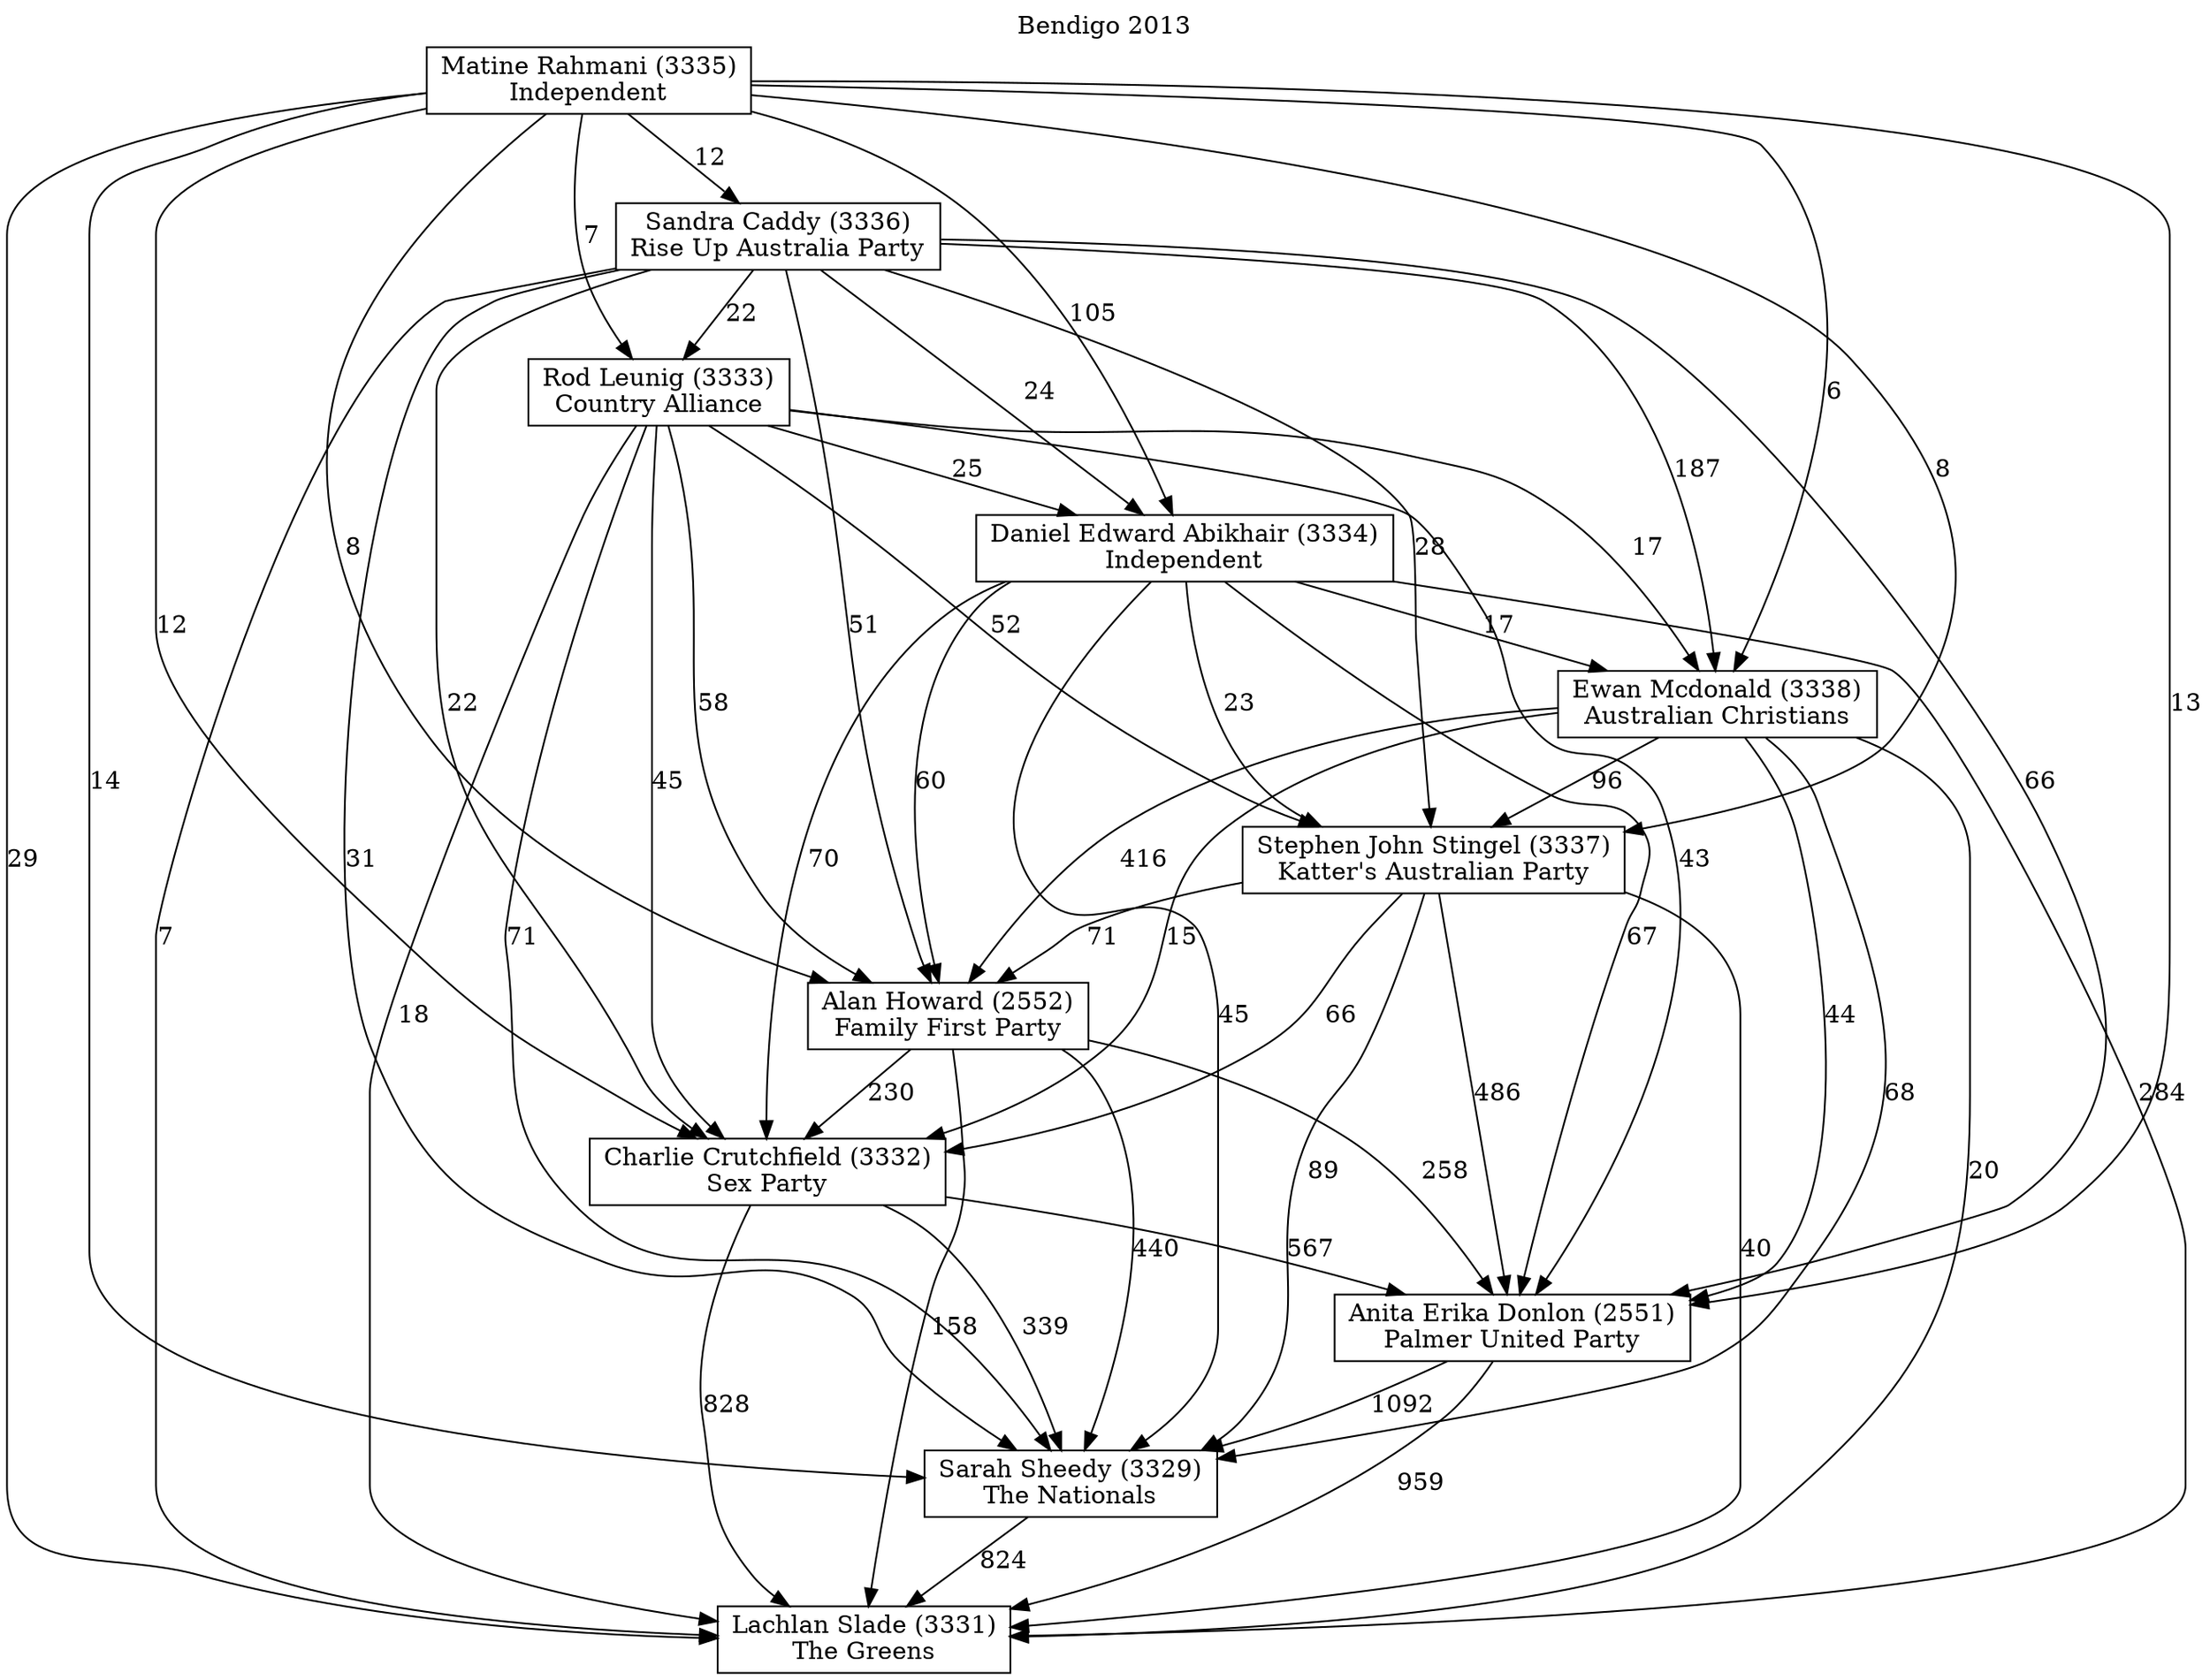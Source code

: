 // House preference flow
digraph "Lachlan Slade (3331)_Bendigo_2013" {
	graph [label="Bendigo 2013" labelloc=t mclimit=10]
	node [shape=box]
	"Lachlan Slade (3331)" [label="Lachlan Slade (3331)
The Greens"]
	"Sarah Sheedy (3329)" [label="Sarah Sheedy (3329)
The Nationals"]
	"Anita Erika Donlon (2551)" [label="Anita Erika Donlon (2551)
Palmer United Party"]
	"Charlie Crutchfield (3332)" [label="Charlie Crutchfield (3332)
Sex Party"]
	"Alan Howard (2552)" [label="Alan Howard (2552)
Family First Party"]
	"Stephen John Stingel (3337)" [label="Stephen John Stingel (3337)
Katter's Australian Party"]
	"Ewan Mcdonald (3338)" [label="Ewan Mcdonald (3338)
Australian Christians"]
	"Daniel Edward Abikhair (3334)" [label="Daniel Edward Abikhair (3334)
Independent"]
	"Rod Leunig (3333)" [label="Rod Leunig (3333)
Country Alliance"]
	"Sandra Caddy (3336)" [label="Sandra Caddy (3336)
Rise Up Australia Party"]
	"Matine Rahmani (3335)" [label="Matine Rahmani (3335)
Independent"]
	"Lachlan Slade (3331)" [label="Lachlan Slade (3331)
The Greens"]
	"Anita Erika Donlon (2551)" [label="Anita Erika Donlon (2551)
Palmer United Party"]
	"Charlie Crutchfield (3332)" [label="Charlie Crutchfield (3332)
Sex Party"]
	"Alan Howard (2552)" [label="Alan Howard (2552)
Family First Party"]
	"Stephen John Stingel (3337)" [label="Stephen John Stingel (3337)
Katter's Australian Party"]
	"Ewan Mcdonald (3338)" [label="Ewan Mcdonald (3338)
Australian Christians"]
	"Daniel Edward Abikhair (3334)" [label="Daniel Edward Abikhair (3334)
Independent"]
	"Rod Leunig (3333)" [label="Rod Leunig (3333)
Country Alliance"]
	"Sandra Caddy (3336)" [label="Sandra Caddy (3336)
Rise Up Australia Party"]
	"Matine Rahmani (3335)" [label="Matine Rahmani (3335)
Independent"]
	"Lachlan Slade (3331)" [label="Lachlan Slade (3331)
The Greens"]
	"Charlie Crutchfield (3332)" [label="Charlie Crutchfield (3332)
Sex Party"]
	"Alan Howard (2552)" [label="Alan Howard (2552)
Family First Party"]
	"Stephen John Stingel (3337)" [label="Stephen John Stingel (3337)
Katter's Australian Party"]
	"Ewan Mcdonald (3338)" [label="Ewan Mcdonald (3338)
Australian Christians"]
	"Daniel Edward Abikhair (3334)" [label="Daniel Edward Abikhair (3334)
Independent"]
	"Rod Leunig (3333)" [label="Rod Leunig (3333)
Country Alliance"]
	"Sandra Caddy (3336)" [label="Sandra Caddy (3336)
Rise Up Australia Party"]
	"Matine Rahmani (3335)" [label="Matine Rahmani (3335)
Independent"]
	"Lachlan Slade (3331)" [label="Lachlan Slade (3331)
The Greens"]
	"Alan Howard (2552)" [label="Alan Howard (2552)
Family First Party"]
	"Stephen John Stingel (3337)" [label="Stephen John Stingel (3337)
Katter's Australian Party"]
	"Ewan Mcdonald (3338)" [label="Ewan Mcdonald (3338)
Australian Christians"]
	"Daniel Edward Abikhair (3334)" [label="Daniel Edward Abikhair (3334)
Independent"]
	"Rod Leunig (3333)" [label="Rod Leunig (3333)
Country Alliance"]
	"Sandra Caddy (3336)" [label="Sandra Caddy (3336)
Rise Up Australia Party"]
	"Matine Rahmani (3335)" [label="Matine Rahmani (3335)
Independent"]
	"Lachlan Slade (3331)" [label="Lachlan Slade (3331)
The Greens"]
	"Stephen John Stingel (3337)" [label="Stephen John Stingel (3337)
Katter's Australian Party"]
	"Ewan Mcdonald (3338)" [label="Ewan Mcdonald (3338)
Australian Christians"]
	"Daniel Edward Abikhair (3334)" [label="Daniel Edward Abikhair (3334)
Independent"]
	"Rod Leunig (3333)" [label="Rod Leunig (3333)
Country Alliance"]
	"Sandra Caddy (3336)" [label="Sandra Caddy (3336)
Rise Up Australia Party"]
	"Matine Rahmani (3335)" [label="Matine Rahmani (3335)
Independent"]
	"Lachlan Slade (3331)" [label="Lachlan Slade (3331)
The Greens"]
	"Ewan Mcdonald (3338)" [label="Ewan Mcdonald (3338)
Australian Christians"]
	"Daniel Edward Abikhair (3334)" [label="Daniel Edward Abikhair (3334)
Independent"]
	"Rod Leunig (3333)" [label="Rod Leunig (3333)
Country Alliance"]
	"Sandra Caddy (3336)" [label="Sandra Caddy (3336)
Rise Up Australia Party"]
	"Matine Rahmani (3335)" [label="Matine Rahmani (3335)
Independent"]
	"Lachlan Slade (3331)" [label="Lachlan Slade (3331)
The Greens"]
	"Daniel Edward Abikhair (3334)" [label="Daniel Edward Abikhair (3334)
Independent"]
	"Rod Leunig (3333)" [label="Rod Leunig (3333)
Country Alliance"]
	"Sandra Caddy (3336)" [label="Sandra Caddy (3336)
Rise Up Australia Party"]
	"Matine Rahmani (3335)" [label="Matine Rahmani (3335)
Independent"]
	"Lachlan Slade (3331)" [label="Lachlan Slade (3331)
The Greens"]
	"Rod Leunig (3333)" [label="Rod Leunig (3333)
Country Alliance"]
	"Sandra Caddy (3336)" [label="Sandra Caddy (3336)
Rise Up Australia Party"]
	"Matine Rahmani (3335)" [label="Matine Rahmani (3335)
Independent"]
	"Lachlan Slade (3331)" [label="Lachlan Slade (3331)
The Greens"]
	"Sandra Caddy (3336)" [label="Sandra Caddy (3336)
Rise Up Australia Party"]
	"Matine Rahmani (3335)" [label="Matine Rahmani (3335)
Independent"]
	"Lachlan Slade (3331)" [label="Lachlan Slade (3331)
The Greens"]
	"Matine Rahmani (3335)" [label="Matine Rahmani (3335)
Independent"]
	"Matine Rahmani (3335)" [label="Matine Rahmani (3335)
Independent"]
	"Sandra Caddy (3336)" [label="Sandra Caddy (3336)
Rise Up Australia Party"]
	"Matine Rahmani (3335)" [label="Matine Rahmani (3335)
Independent"]
	"Matine Rahmani (3335)" [label="Matine Rahmani (3335)
Independent"]
	"Rod Leunig (3333)" [label="Rod Leunig (3333)
Country Alliance"]
	"Sandra Caddy (3336)" [label="Sandra Caddy (3336)
Rise Up Australia Party"]
	"Matine Rahmani (3335)" [label="Matine Rahmani (3335)
Independent"]
	"Rod Leunig (3333)" [label="Rod Leunig (3333)
Country Alliance"]
	"Matine Rahmani (3335)" [label="Matine Rahmani (3335)
Independent"]
	"Matine Rahmani (3335)" [label="Matine Rahmani (3335)
Independent"]
	"Sandra Caddy (3336)" [label="Sandra Caddy (3336)
Rise Up Australia Party"]
	"Matine Rahmani (3335)" [label="Matine Rahmani (3335)
Independent"]
	"Matine Rahmani (3335)" [label="Matine Rahmani (3335)
Independent"]
	"Daniel Edward Abikhair (3334)" [label="Daniel Edward Abikhair (3334)
Independent"]
	"Rod Leunig (3333)" [label="Rod Leunig (3333)
Country Alliance"]
	"Sandra Caddy (3336)" [label="Sandra Caddy (3336)
Rise Up Australia Party"]
	"Matine Rahmani (3335)" [label="Matine Rahmani (3335)
Independent"]
	"Daniel Edward Abikhair (3334)" [label="Daniel Edward Abikhair (3334)
Independent"]
	"Sandra Caddy (3336)" [label="Sandra Caddy (3336)
Rise Up Australia Party"]
	"Matine Rahmani (3335)" [label="Matine Rahmani (3335)
Independent"]
	"Daniel Edward Abikhair (3334)" [label="Daniel Edward Abikhair (3334)
Independent"]
	"Matine Rahmani (3335)" [label="Matine Rahmani (3335)
Independent"]
	"Matine Rahmani (3335)" [label="Matine Rahmani (3335)
Independent"]
	"Sandra Caddy (3336)" [label="Sandra Caddy (3336)
Rise Up Australia Party"]
	"Matine Rahmani (3335)" [label="Matine Rahmani (3335)
Independent"]
	"Matine Rahmani (3335)" [label="Matine Rahmani (3335)
Independent"]
	"Rod Leunig (3333)" [label="Rod Leunig (3333)
Country Alliance"]
	"Sandra Caddy (3336)" [label="Sandra Caddy (3336)
Rise Up Australia Party"]
	"Matine Rahmani (3335)" [label="Matine Rahmani (3335)
Independent"]
	"Rod Leunig (3333)" [label="Rod Leunig (3333)
Country Alliance"]
	"Matine Rahmani (3335)" [label="Matine Rahmani (3335)
Independent"]
	"Matine Rahmani (3335)" [label="Matine Rahmani (3335)
Independent"]
	"Sandra Caddy (3336)" [label="Sandra Caddy (3336)
Rise Up Australia Party"]
	"Matine Rahmani (3335)" [label="Matine Rahmani (3335)
Independent"]
	"Matine Rahmani (3335)" [label="Matine Rahmani (3335)
Independent"]
	"Ewan Mcdonald (3338)" [label="Ewan Mcdonald (3338)
Australian Christians"]
	"Daniel Edward Abikhair (3334)" [label="Daniel Edward Abikhair (3334)
Independent"]
	"Rod Leunig (3333)" [label="Rod Leunig (3333)
Country Alliance"]
	"Sandra Caddy (3336)" [label="Sandra Caddy (3336)
Rise Up Australia Party"]
	"Matine Rahmani (3335)" [label="Matine Rahmani (3335)
Independent"]
	"Ewan Mcdonald (3338)" [label="Ewan Mcdonald (3338)
Australian Christians"]
	"Rod Leunig (3333)" [label="Rod Leunig (3333)
Country Alliance"]
	"Sandra Caddy (3336)" [label="Sandra Caddy (3336)
Rise Up Australia Party"]
	"Matine Rahmani (3335)" [label="Matine Rahmani (3335)
Independent"]
	"Ewan Mcdonald (3338)" [label="Ewan Mcdonald (3338)
Australian Christians"]
	"Sandra Caddy (3336)" [label="Sandra Caddy (3336)
Rise Up Australia Party"]
	"Matine Rahmani (3335)" [label="Matine Rahmani (3335)
Independent"]
	"Ewan Mcdonald (3338)" [label="Ewan Mcdonald (3338)
Australian Christians"]
	"Matine Rahmani (3335)" [label="Matine Rahmani (3335)
Independent"]
	"Matine Rahmani (3335)" [label="Matine Rahmani (3335)
Independent"]
	"Sandra Caddy (3336)" [label="Sandra Caddy (3336)
Rise Up Australia Party"]
	"Matine Rahmani (3335)" [label="Matine Rahmani (3335)
Independent"]
	"Matine Rahmani (3335)" [label="Matine Rahmani (3335)
Independent"]
	"Rod Leunig (3333)" [label="Rod Leunig (3333)
Country Alliance"]
	"Sandra Caddy (3336)" [label="Sandra Caddy (3336)
Rise Up Australia Party"]
	"Matine Rahmani (3335)" [label="Matine Rahmani (3335)
Independent"]
	"Rod Leunig (3333)" [label="Rod Leunig (3333)
Country Alliance"]
	"Matine Rahmani (3335)" [label="Matine Rahmani (3335)
Independent"]
	"Matine Rahmani (3335)" [label="Matine Rahmani (3335)
Independent"]
	"Sandra Caddy (3336)" [label="Sandra Caddy (3336)
Rise Up Australia Party"]
	"Matine Rahmani (3335)" [label="Matine Rahmani (3335)
Independent"]
	"Matine Rahmani (3335)" [label="Matine Rahmani (3335)
Independent"]
	"Daniel Edward Abikhair (3334)" [label="Daniel Edward Abikhair (3334)
Independent"]
	"Rod Leunig (3333)" [label="Rod Leunig (3333)
Country Alliance"]
	"Sandra Caddy (3336)" [label="Sandra Caddy (3336)
Rise Up Australia Party"]
	"Matine Rahmani (3335)" [label="Matine Rahmani (3335)
Independent"]
	"Daniel Edward Abikhair (3334)" [label="Daniel Edward Abikhair (3334)
Independent"]
	"Sandra Caddy (3336)" [label="Sandra Caddy (3336)
Rise Up Australia Party"]
	"Matine Rahmani (3335)" [label="Matine Rahmani (3335)
Independent"]
	"Daniel Edward Abikhair (3334)" [label="Daniel Edward Abikhair (3334)
Independent"]
	"Matine Rahmani (3335)" [label="Matine Rahmani (3335)
Independent"]
	"Matine Rahmani (3335)" [label="Matine Rahmani (3335)
Independent"]
	"Sandra Caddy (3336)" [label="Sandra Caddy (3336)
Rise Up Australia Party"]
	"Matine Rahmani (3335)" [label="Matine Rahmani (3335)
Independent"]
	"Matine Rahmani (3335)" [label="Matine Rahmani (3335)
Independent"]
	"Rod Leunig (3333)" [label="Rod Leunig (3333)
Country Alliance"]
	"Sandra Caddy (3336)" [label="Sandra Caddy (3336)
Rise Up Australia Party"]
	"Matine Rahmani (3335)" [label="Matine Rahmani (3335)
Independent"]
	"Rod Leunig (3333)" [label="Rod Leunig (3333)
Country Alliance"]
	"Matine Rahmani (3335)" [label="Matine Rahmani (3335)
Independent"]
	"Matine Rahmani (3335)" [label="Matine Rahmani (3335)
Independent"]
	"Sandra Caddy (3336)" [label="Sandra Caddy (3336)
Rise Up Australia Party"]
	"Matine Rahmani (3335)" [label="Matine Rahmani (3335)
Independent"]
	"Matine Rahmani (3335)" [label="Matine Rahmani (3335)
Independent"]
	"Stephen John Stingel (3337)" [label="Stephen John Stingel (3337)
Katter's Australian Party"]
	"Ewan Mcdonald (3338)" [label="Ewan Mcdonald (3338)
Australian Christians"]
	"Daniel Edward Abikhair (3334)" [label="Daniel Edward Abikhair (3334)
Independent"]
	"Rod Leunig (3333)" [label="Rod Leunig (3333)
Country Alliance"]
	"Sandra Caddy (3336)" [label="Sandra Caddy (3336)
Rise Up Australia Party"]
	"Matine Rahmani (3335)" [label="Matine Rahmani (3335)
Independent"]
	"Stephen John Stingel (3337)" [label="Stephen John Stingel (3337)
Katter's Australian Party"]
	"Daniel Edward Abikhair (3334)" [label="Daniel Edward Abikhair (3334)
Independent"]
	"Rod Leunig (3333)" [label="Rod Leunig (3333)
Country Alliance"]
	"Sandra Caddy (3336)" [label="Sandra Caddy (3336)
Rise Up Australia Party"]
	"Matine Rahmani (3335)" [label="Matine Rahmani (3335)
Independent"]
	"Stephen John Stingel (3337)" [label="Stephen John Stingel (3337)
Katter's Australian Party"]
	"Rod Leunig (3333)" [label="Rod Leunig (3333)
Country Alliance"]
	"Sandra Caddy (3336)" [label="Sandra Caddy (3336)
Rise Up Australia Party"]
	"Matine Rahmani (3335)" [label="Matine Rahmani (3335)
Independent"]
	"Stephen John Stingel (3337)" [label="Stephen John Stingel (3337)
Katter's Australian Party"]
	"Sandra Caddy (3336)" [label="Sandra Caddy (3336)
Rise Up Australia Party"]
	"Matine Rahmani (3335)" [label="Matine Rahmani (3335)
Independent"]
	"Stephen John Stingel (3337)" [label="Stephen John Stingel (3337)
Katter's Australian Party"]
	"Matine Rahmani (3335)" [label="Matine Rahmani (3335)
Independent"]
	"Matine Rahmani (3335)" [label="Matine Rahmani (3335)
Independent"]
	"Sandra Caddy (3336)" [label="Sandra Caddy (3336)
Rise Up Australia Party"]
	"Matine Rahmani (3335)" [label="Matine Rahmani (3335)
Independent"]
	"Matine Rahmani (3335)" [label="Matine Rahmani (3335)
Independent"]
	"Rod Leunig (3333)" [label="Rod Leunig (3333)
Country Alliance"]
	"Sandra Caddy (3336)" [label="Sandra Caddy (3336)
Rise Up Australia Party"]
	"Matine Rahmani (3335)" [label="Matine Rahmani (3335)
Independent"]
	"Rod Leunig (3333)" [label="Rod Leunig (3333)
Country Alliance"]
	"Matine Rahmani (3335)" [label="Matine Rahmani (3335)
Independent"]
	"Matine Rahmani (3335)" [label="Matine Rahmani (3335)
Independent"]
	"Sandra Caddy (3336)" [label="Sandra Caddy (3336)
Rise Up Australia Party"]
	"Matine Rahmani (3335)" [label="Matine Rahmani (3335)
Independent"]
	"Matine Rahmani (3335)" [label="Matine Rahmani (3335)
Independent"]
	"Daniel Edward Abikhair (3334)" [label="Daniel Edward Abikhair (3334)
Independent"]
	"Rod Leunig (3333)" [label="Rod Leunig (3333)
Country Alliance"]
	"Sandra Caddy (3336)" [label="Sandra Caddy (3336)
Rise Up Australia Party"]
	"Matine Rahmani (3335)" [label="Matine Rahmani (3335)
Independent"]
	"Daniel Edward Abikhair (3334)" [label="Daniel Edward Abikhair (3334)
Independent"]
	"Sandra Caddy (3336)" [label="Sandra Caddy (3336)
Rise Up Australia Party"]
	"Matine Rahmani (3335)" [label="Matine Rahmani (3335)
Independent"]
	"Daniel Edward Abikhair (3334)" [label="Daniel Edward Abikhair (3334)
Independent"]
	"Matine Rahmani (3335)" [label="Matine Rahmani (3335)
Independent"]
	"Matine Rahmani (3335)" [label="Matine Rahmani (3335)
Independent"]
	"Sandra Caddy (3336)" [label="Sandra Caddy (3336)
Rise Up Australia Party"]
	"Matine Rahmani (3335)" [label="Matine Rahmani (3335)
Independent"]
	"Matine Rahmani (3335)" [label="Matine Rahmani (3335)
Independent"]
	"Rod Leunig (3333)" [label="Rod Leunig (3333)
Country Alliance"]
	"Sandra Caddy (3336)" [label="Sandra Caddy (3336)
Rise Up Australia Party"]
	"Matine Rahmani (3335)" [label="Matine Rahmani (3335)
Independent"]
	"Rod Leunig (3333)" [label="Rod Leunig (3333)
Country Alliance"]
	"Matine Rahmani (3335)" [label="Matine Rahmani (3335)
Independent"]
	"Matine Rahmani (3335)" [label="Matine Rahmani (3335)
Independent"]
	"Sandra Caddy (3336)" [label="Sandra Caddy (3336)
Rise Up Australia Party"]
	"Matine Rahmani (3335)" [label="Matine Rahmani (3335)
Independent"]
	"Matine Rahmani (3335)" [label="Matine Rahmani (3335)
Independent"]
	"Ewan Mcdonald (3338)" [label="Ewan Mcdonald (3338)
Australian Christians"]
	"Daniel Edward Abikhair (3334)" [label="Daniel Edward Abikhair (3334)
Independent"]
	"Rod Leunig (3333)" [label="Rod Leunig (3333)
Country Alliance"]
	"Sandra Caddy (3336)" [label="Sandra Caddy (3336)
Rise Up Australia Party"]
	"Matine Rahmani (3335)" [label="Matine Rahmani (3335)
Independent"]
	"Ewan Mcdonald (3338)" [label="Ewan Mcdonald (3338)
Australian Christians"]
	"Rod Leunig (3333)" [label="Rod Leunig (3333)
Country Alliance"]
	"Sandra Caddy (3336)" [label="Sandra Caddy (3336)
Rise Up Australia Party"]
	"Matine Rahmani (3335)" [label="Matine Rahmani (3335)
Independent"]
	"Ewan Mcdonald (3338)" [label="Ewan Mcdonald (3338)
Australian Christians"]
	"Sandra Caddy (3336)" [label="Sandra Caddy (3336)
Rise Up Australia Party"]
	"Matine Rahmani (3335)" [label="Matine Rahmani (3335)
Independent"]
	"Ewan Mcdonald (3338)" [label="Ewan Mcdonald (3338)
Australian Christians"]
	"Matine Rahmani (3335)" [label="Matine Rahmani (3335)
Independent"]
	"Matine Rahmani (3335)" [label="Matine Rahmani (3335)
Independent"]
	"Sandra Caddy (3336)" [label="Sandra Caddy (3336)
Rise Up Australia Party"]
	"Matine Rahmani (3335)" [label="Matine Rahmani (3335)
Independent"]
	"Matine Rahmani (3335)" [label="Matine Rahmani (3335)
Independent"]
	"Rod Leunig (3333)" [label="Rod Leunig (3333)
Country Alliance"]
	"Sandra Caddy (3336)" [label="Sandra Caddy (3336)
Rise Up Australia Party"]
	"Matine Rahmani (3335)" [label="Matine Rahmani (3335)
Independent"]
	"Rod Leunig (3333)" [label="Rod Leunig (3333)
Country Alliance"]
	"Matine Rahmani (3335)" [label="Matine Rahmani (3335)
Independent"]
	"Matine Rahmani (3335)" [label="Matine Rahmani (3335)
Independent"]
	"Sandra Caddy (3336)" [label="Sandra Caddy (3336)
Rise Up Australia Party"]
	"Matine Rahmani (3335)" [label="Matine Rahmani (3335)
Independent"]
	"Matine Rahmani (3335)" [label="Matine Rahmani (3335)
Independent"]
	"Daniel Edward Abikhair (3334)" [label="Daniel Edward Abikhair (3334)
Independent"]
	"Rod Leunig (3333)" [label="Rod Leunig (3333)
Country Alliance"]
	"Sandra Caddy (3336)" [label="Sandra Caddy (3336)
Rise Up Australia Party"]
	"Matine Rahmani (3335)" [label="Matine Rahmani (3335)
Independent"]
	"Daniel Edward Abikhair (3334)" [label="Daniel Edward Abikhair (3334)
Independent"]
	"Sandra Caddy (3336)" [label="Sandra Caddy (3336)
Rise Up Australia Party"]
	"Matine Rahmani (3335)" [label="Matine Rahmani (3335)
Independent"]
	"Daniel Edward Abikhair (3334)" [label="Daniel Edward Abikhair (3334)
Independent"]
	"Matine Rahmani (3335)" [label="Matine Rahmani (3335)
Independent"]
	"Matine Rahmani (3335)" [label="Matine Rahmani (3335)
Independent"]
	"Sandra Caddy (3336)" [label="Sandra Caddy (3336)
Rise Up Australia Party"]
	"Matine Rahmani (3335)" [label="Matine Rahmani (3335)
Independent"]
	"Matine Rahmani (3335)" [label="Matine Rahmani (3335)
Independent"]
	"Rod Leunig (3333)" [label="Rod Leunig (3333)
Country Alliance"]
	"Sandra Caddy (3336)" [label="Sandra Caddy (3336)
Rise Up Australia Party"]
	"Matine Rahmani (3335)" [label="Matine Rahmani (3335)
Independent"]
	"Rod Leunig (3333)" [label="Rod Leunig (3333)
Country Alliance"]
	"Matine Rahmani (3335)" [label="Matine Rahmani (3335)
Independent"]
	"Matine Rahmani (3335)" [label="Matine Rahmani (3335)
Independent"]
	"Sandra Caddy (3336)" [label="Sandra Caddy (3336)
Rise Up Australia Party"]
	"Matine Rahmani (3335)" [label="Matine Rahmani (3335)
Independent"]
	"Matine Rahmani (3335)" [label="Matine Rahmani (3335)
Independent"]
	"Alan Howard (2552)" [label="Alan Howard (2552)
Family First Party"]
	"Stephen John Stingel (3337)" [label="Stephen John Stingel (3337)
Katter's Australian Party"]
	"Ewan Mcdonald (3338)" [label="Ewan Mcdonald (3338)
Australian Christians"]
	"Daniel Edward Abikhair (3334)" [label="Daniel Edward Abikhair (3334)
Independent"]
	"Rod Leunig (3333)" [label="Rod Leunig (3333)
Country Alliance"]
	"Sandra Caddy (3336)" [label="Sandra Caddy (3336)
Rise Up Australia Party"]
	"Matine Rahmani (3335)" [label="Matine Rahmani (3335)
Independent"]
	"Alan Howard (2552)" [label="Alan Howard (2552)
Family First Party"]
	"Ewan Mcdonald (3338)" [label="Ewan Mcdonald (3338)
Australian Christians"]
	"Daniel Edward Abikhair (3334)" [label="Daniel Edward Abikhair (3334)
Independent"]
	"Rod Leunig (3333)" [label="Rod Leunig (3333)
Country Alliance"]
	"Sandra Caddy (3336)" [label="Sandra Caddy (3336)
Rise Up Australia Party"]
	"Matine Rahmani (3335)" [label="Matine Rahmani (3335)
Independent"]
	"Alan Howard (2552)" [label="Alan Howard (2552)
Family First Party"]
	"Daniel Edward Abikhair (3334)" [label="Daniel Edward Abikhair (3334)
Independent"]
	"Rod Leunig (3333)" [label="Rod Leunig (3333)
Country Alliance"]
	"Sandra Caddy (3336)" [label="Sandra Caddy (3336)
Rise Up Australia Party"]
	"Matine Rahmani (3335)" [label="Matine Rahmani (3335)
Independent"]
	"Alan Howard (2552)" [label="Alan Howard (2552)
Family First Party"]
	"Rod Leunig (3333)" [label="Rod Leunig (3333)
Country Alliance"]
	"Sandra Caddy (3336)" [label="Sandra Caddy (3336)
Rise Up Australia Party"]
	"Matine Rahmani (3335)" [label="Matine Rahmani (3335)
Independent"]
	"Alan Howard (2552)" [label="Alan Howard (2552)
Family First Party"]
	"Sandra Caddy (3336)" [label="Sandra Caddy (3336)
Rise Up Australia Party"]
	"Matine Rahmani (3335)" [label="Matine Rahmani (3335)
Independent"]
	"Alan Howard (2552)" [label="Alan Howard (2552)
Family First Party"]
	"Matine Rahmani (3335)" [label="Matine Rahmani (3335)
Independent"]
	"Matine Rahmani (3335)" [label="Matine Rahmani (3335)
Independent"]
	"Sandra Caddy (3336)" [label="Sandra Caddy (3336)
Rise Up Australia Party"]
	"Matine Rahmani (3335)" [label="Matine Rahmani (3335)
Independent"]
	"Matine Rahmani (3335)" [label="Matine Rahmani (3335)
Independent"]
	"Rod Leunig (3333)" [label="Rod Leunig (3333)
Country Alliance"]
	"Sandra Caddy (3336)" [label="Sandra Caddy (3336)
Rise Up Australia Party"]
	"Matine Rahmani (3335)" [label="Matine Rahmani (3335)
Independent"]
	"Rod Leunig (3333)" [label="Rod Leunig (3333)
Country Alliance"]
	"Matine Rahmani (3335)" [label="Matine Rahmani (3335)
Independent"]
	"Matine Rahmani (3335)" [label="Matine Rahmani (3335)
Independent"]
	"Sandra Caddy (3336)" [label="Sandra Caddy (3336)
Rise Up Australia Party"]
	"Matine Rahmani (3335)" [label="Matine Rahmani (3335)
Independent"]
	"Matine Rahmani (3335)" [label="Matine Rahmani (3335)
Independent"]
	"Daniel Edward Abikhair (3334)" [label="Daniel Edward Abikhair (3334)
Independent"]
	"Rod Leunig (3333)" [label="Rod Leunig (3333)
Country Alliance"]
	"Sandra Caddy (3336)" [label="Sandra Caddy (3336)
Rise Up Australia Party"]
	"Matine Rahmani (3335)" [label="Matine Rahmani (3335)
Independent"]
	"Daniel Edward Abikhair (3334)" [label="Daniel Edward Abikhair (3334)
Independent"]
	"Sandra Caddy (3336)" [label="Sandra Caddy (3336)
Rise Up Australia Party"]
	"Matine Rahmani (3335)" [label="Matine Rahmani (3335)
Independent"]
	"Daniel Edward Abikhair (3334)" [label="Daniel Edward Abikhair (3334)
Independent"]
	"Matine Rahmani (3335)" [label="Matine Rahmani (3335)
Independent"]
	"Matine Rahmani (3335)" [label="Matine Rahmani (3335)
Independent"]
	"Sandra Caddy (3336)" [label="Sandra Caddy (3336)
Rise Up Australia Party"]
	"Matine Rahmani (3335)" [label="Matine Rahmani (3335)
Independent"]
	"Matine Rahmani (3335)" [label="Matine Rahmani (3335)
Independent"]
	"Rod Leunig (3333)" [label="Rod Leunig (3333)
Country Alliance"]
	"Sandra Caddy (3336)" [label="Sandra Caddy (3336)
Rise Up Australia Party"]
	"Matine Rahmani (3335)" [label="Matine Rahmani (3335)
Independent"]
	"Rod Leunig (3333)" [label="Rod Leunig (3333)
Country Alliance"]
	"Matine Rahmani (3335)" [label="Matine Rahmani (3335)
Independent"]
	"Matine Rahmani (3335)" [label="Matine Rahmani (3335)
Independent"]
	"Sandra Caddy (3336)" [label="Sandra Caddy (3336)
Rise Up Australia Party"]
	"Matine Rahmani (3335)" [label="Matine Rahmani (3335)
Independent"]
	"Matine Rahmani (3335)" [label="Matine Rahmani (3335)
Independent"]
	"Ewan Mcdonald (3338)" [label="Ewan Mcdonald (3338)
Australian Christians"]
	"Daniel Edward Abikhair (3334)" [label="Daniel Edward Abikhair (3334)
Independent"]
	"Rod Leunig (3333)" [label="Rod Leunig (3333)
Country Alliance"]
	"Sandra Caddy (3336)" [label="Sandra Caddy (3336)
Rise Up Australia Party"]
	"Matine Rahmani (3335)" [label="Matine Rahmani (3335)
Independent"]
	"Ewan Mcdonald (3338)" [label="Ewan Mcdonald (3338)
Australian Christians"]
	"Rod Leunig (3333)" [label="Rod Leunig (3333)
Country Alliance"]
	"Sandra Caddy (3336)" [label="Sandra Caddy (3336)
Rise Up Australia Party"]
	"Matine Rahmani (3335)" [label="Matine Rahmani (3335)
Independent"]
	"Ewan Mcdonald (3338)" [label="Ewan Mcdonald (3338)
Australian Christians"]
	"Sandra Caddy (3336)" [label="Sandra Caddy (3336)
Rise Up Australia Party"]
	"Matine Rahmani (3335)" [label="Matine Rahmani (3335)
Independent"]
	"Ewan Mcdonald (3338)" [label="Ewan Mcdonald (3338)
Australian Christians"]
	"Matine Rahmani (3335)" [label="Matine Rahmani (3335)
Independent"]
	"Matine Rahmani (3335)" [label="Matine Rahmani (3335)
Independent"]
	"Sandra Caddy (3336)" [label="Sandra Caddy (3336)
Rise Up Australia Party"]
	"Matine Rahmani (3335)" [label="Matine Rahmani (3335)
Independent"]
	"Matine Rahmani (3335)" [label="Matine Rahmani (3335)
Independent"]
	"Rod Leunig (3333)" [label="Rod Leunig (3333)
Country Alliance"]
	"Sandra Caddy (3336)" [label="Sandra Caddy (3336)
Rise Up Australia Party"]
	"Matine Rahmani (3335)" [label="Matine Rahmani (3335)
Independent"]
	"Rod Leunig (3333)" [label="Rod Leunig (3333)
Country Alliance"]
	"Matine Rahmani (3335)" [label="Matine Rahmani (3335)
Independent"]
	"Matine Rahmani (3335)" [label="Matine Rahmani (3335)
Independent"]
	"Sandra Caddy (3336)" [label="Sandra Caddy (3336)
Rise Up Australia Party"]
	"Matine Rahmani (3335)" [label="Matine Rahmani (3335)
Independent"]
	"Matine Rahmani (3335)" [label="Matine Rahmani (3335)
Independent"]
	"Daniel Edward Abikhair (3334)" [label="Daniel Edward Abikhair (3334)
Independent"]
	"Rod Leunig (3333)" [label="Rod Leunig (3333)
Country Alliance"]
	"Sandra Caddy (3336)" [label="Sandra Caddy (3336)
Rise Up Australia Party"]
	"Matine Rahmani (3335)" [label="Matine Rahmani (3335)
Independent"]
	"Daniel Edward Abikhair (3334)" [label="Daniel Edward Abikhair (3334)
Independent"]
	"Sandra Caddy (3336)" [label="Sandra Caddy (3336)
Rise Up Australia Party"]
	"Matine Rahmani (3335)" [label="Matine Rahmani (3335)
Independent"]
	"Daniel Edward Abikhair (3334)" [label="Daniel Edward Abikhair (3334)
Independent"]
	"Matine Rahmani (3335)" [label="Matine Rahmani (3335)
Independent"]
	"Matine Rahmani (3335)" [label="Matine Rahmani (3335)
Independent"]
	"Sandra Caddy (3336)" [label="Sandra Caddy (3336)
Rise Up Australia Party"]
	"Matine Rahmani (3335)" [label="Matine Rahmani (3335)
Independent"]
	"Matine Rahmani (3335)" [label="Matine Rahmani (3335)
Independent"]
	"Rod Leunig (3333)" [label="Rod Leunig (3333)
Country Alliance"]
	"Sandra Caddy (3336)" [label="Sandra Caddy (3336)
Rise Up Australia Party"]
	"Matine Rahmani (3335)" [label="Matine Rahmani (3335)
Independent"]
	"Rod Leunig (3333)" [label="Rod Leunig (3333)
Country Alliance"]
	"Matine Rahmani (3335)" [label="Matine Rahmani (3335)
Independent"]
	"Matine Rahmani (3335)" [label="Matine Rahmani (3335)
Independent"]
	"Sandra Caddy (3336)" [label="Sandra Caddy (3336)
Rise Up Australia Party"]
	"Matine Rahmani (3335)" [label="Matine Rahmani (3335)
Independent"]
	"Matine Rahmani (3335)" [label="Matine Rahmani (3335)
Independent"]
	"Stephen John Stingel (3337)" [label="Stephen John Stingel (3337)
Katter's Australian Party"]
	"Ewan Mcdonald (3338)" [label="Ewan Mcdonald (3338)
Australian Christians"]
	"Daniel Edward Abikhair (3334)" [label="Daniel Edward Abikhair (3334)
Independent"]
	"Rod Leunig (3333)" [label="Rod Leunig (3333)
Country Alliance"]
	"Sandra Caddy (3336)" [label="Sandra Caddy (3336)
Rise Up Australia Party"]
	"Matine Rahmani (3335)" [label="Matine Rahmani (3335)
Independent"]
	"Stephen John Stingel (3337)" [label="Stephen John Stingel (3337)
Katter's Australian Party"]
	"Daniel Edward Abikhair (3334)" [label="Daniel Edward Abikhair (3334)
Independent"]
	"Rod Leunig (3333)" [label="Rod Leunig (3333)
Country Alliance"]
	"Sandra Caddy (3336)" [label="Sandra Caddy (3336)
Rise Up Australia Party"]
	"Matine Rahmani (3335)" [label="Matine Rahmani (3335)
Independent"]
	"Stephen John Stingel (3337)" [label="Stephen John Stingel (3337)
Katter's Australian Party"]
	"Rod Leunig (3333)" [label="Rod Leunig (3333)
Country Alliance"]
	"Sandra Caddy (3336)" [label="Sandra Caddy (3336)
Rise Up Australia Party"]
	"Matine Rahmani (3335)" [label="Matine Rahmani (3335)
Independent"]
	"Stephen John Stingel (3337)" [label="Stephen John Stingel (3337)
Katter's Australian Party"]
	"Sandra Caddy (3336)" [label="Sandra Caddy (3336)
Rise Up Australia Party"]
	"Matine Rahmani (3335)" [label="Matine Rahmani (3335)
Independent"]
	"Stephen John Stingel (3337)" [label="Stephen John Stingel (3337)
Katter's Australian Party"]
	"Matine Rahmani (3335)" [label="Matine Rahmani (3335)
Independent"]
	"Matine Rahmani (3335)" [label="Matine Rahmani (3335)
Independent"]
	"Sandra Caddy (3336)" [label="Sandra Caddy (3336)
Rise Up Australia Party"]
	"Matine Rahmani (3335)" [label="Matine Rahmani (3335)
Independent"]
	"Matine Rahmani (3335)" [label="Matine Rahmani (3335)
Independent"]
	"Rod Leunig (3333)" [label="Rod Leunig (3333)
Country Alliance"]
	"Sandra Caddy (3336)" [label="Sandra Caddy (3336)
Rise Up Australia Party"]
	"Matine Rahmani (3335)" [label="Matine Rahmani (3335)
Independent"]
	"Rod Leunig (3333)" [label="Rod Leunig (3333)
Country Alliance"]
	"Matine Rahmani (3335)" [label="Matine Rahmani (3335)
Independent"]
	"Matine Rahmani (3335)" [label="Matine Rahmani (3335)
Independent"]
	"Sandra Caddy (3336)" [label="Sandra Caddy (3336)
Rise Up Australia Party"]
	"Matine Rahmani (3335)" [label="Matine Rahmani (3335)
Independent"]
	"Matine Rahmani (3335)" [label="Matine Rahmani (3335)
Independent"]
	"Daniel Edward Abikhair (3334)" [label="Daniel Edward Abikhair (3334)
Independent"]
	"Rod Leunig (3333)" [label="Rod Leunig (3333)
Country Alliance"]
	"Sandra Caddy (3336)" [label="Sandra Caddy (3336)
Rise Up Australia Party"]
	"Matine Rahmani (3335)" [label="Matine Rahmani (3335)
Independent"]
	"Daniel Edward Abikhair (3334)" [label="Daniel Edward Abikhair (3334)
Independent"]
	"Sandra Caddy (3336)" [label="Sandra Caddy (3336)
Rise Up Australia Party"]
	"Matine Rahmani (3335)" [label="Matine Rahmani (3335)
Independent"]
	"Daniel Edward Abikhair (3334)" [label="Daniel Edward Abikhair (3334)
Independent"]
	"Matine Rahmani (3335)" [label="Matine Rahmani (3335)
Independent"]
	"Matine Rahmani (3335)" [label="Matine Rahmani (3335)
Independent"]
	"Sandra Caddy (3336)" [label="Sandra Caddy (3336)
Rise Up Australia Party"]
	"Matine Rahmani (3335)" [label="Matine Rahmani (3335)
Independent"]
	"Matine Rahmani (3335)" [label="Matine Rahmani (3335)
Independent"]
	"Rod Leunig (3333)" [label="Rod Leunig (3333)
Country Alliance"]
	"Sandra Caddy (3336)" [label="Sandra Caddy (3336)
Rise Up Australia Party"]
	"Matine Rahmani (3335)" [label="Matine Rahmani (3335)
Independent"]
	"Rod Leunig (3333)" [label="Rod Leunig (3333)
Country Alliance"]
	"Matine Rahmani (3335)" [label="Matine Rahmani (3335)
Independent"]
	"Matine Rahmani (3335)" [label="Matine Rahmani (3335)
Independent"]
	"Sandra Caddy (3336)" [label="Sandra Caddy (3336)
Rise Up Australia Party"]
	"Matine Rahmani (3335)" [label="Matine Rahmani (3335)
Independent"]
	"Matine Rahmani (3335)" [label="Matine Rahmani (3335)
Independent"]
	"Ewan Mcdonald (3338)" [label="Ewan Mcdonald (3338)
Australian Christians"]
	"Daniel Edward Abikhair (3334)" [label="Daniel Edward Abikhair (3334)
Independent"]
	"Rod Leunig (3333)" [label="Rod Leunig (3333)
Country Alliance"]
	"Sandra Caddy (3336)" [label="Sandra Caddy (3336)
Rise Up Australia Party"]
	"Matine Rahmani (3335)" [label="Matine Rahmani (3335)
Independent"]
	"Ewan Mcdonald (3338)" [label="Ewan Mcdonald (3338)
Australian Christians"]
	"Rod Leunig (3333)" [label="Rod Leunig (3333)
Country Alliance"]
	"Sandra Caddy (3336)" [label="Sandra Caddy (3336)
Rise Up Australia Party"]
	"Matine Rahmani (3335)" [label="Matine Rahmani (3335)
Independent"]
	"Ewan Mcdonald (3338)" [label="Ewan Mcdonald (3338)
Australian Christians"]
	"Sandra Caddy (3336)" [label="Sandra Caddy (3336)
Rise Up Australia Party"]
	"Matine Rahmani (3335)" [label="Matine Rahmani (3335)
Independent"]
	"Ewan Mcdonald (3338)" [label="Ewan Mcdonald (3338)
Australian Christians"]
	"Matine Rahmani (3335)" [label="Matine Rahmani (3335)
Independent"]
	"Matine Rahmani (3335)" [label="Matine Rahmani (3335)
Independent"]
	"Sandra Caddy (3336)" [label="Sandra Caddy (3336)
Rise Up Australia Party"]
	"Matine Rahmani (3335)" [label="Matine Rahmani (3335)
Independent"]
	"Matine Rahmani (3335)" [label="Matine Rahmani (3335)
Independent"]
	"Rod Leunig (3333)" [label="Rod Leunig (3333)
Country Alliance"]
	"Sandra Caddy (3336)" [label="Sandra Caddy (3336)
Rise Up Australia Party"]
	"Matine Rahmani (3335)" [label="Matine Rahmani (3335)
Independent"]
	"Rod Leunig (3333)" [label="Rod Leunig (3333)
Country Alliance"]
	"Matine Rahmani (3335)" [label="Matine Rahmani (3335)
Independent"]
	"Matine Rahmani (3335)" [label="Matine Rahmani (3335)
Independent"]
	"Sandra Caddy (3336)" [label="Sandra Caddy (3336)
Rise Up Australia Party"]
	"Matine Rahmani (3335)" [label="Matine Rahmani (3335)
Independent"]
	"Matine Rahmani (3335)" [label="Matine Rahmani (3335)
Independent"]
	"Daniel Edward Abikhair (3334)" [label="Daniel Edward Abikhair (3334)
Independent"]
	"Rod Leunig (3333)" [label="Rod Leunig (3333)
Country Alliance"]
	"Sandra Caddy (3336)" [label="Sandra Caddy (3336)
Rise Up Australia Party"]
	"Matine Rahmani (3335)" [label="Matine Rahmani (3335)
Independent"]
	"Daniel Edward Abikhair (3334)" [label="Daniel Edward Abikhair (3334)
Independent"]
	"Sandra Caddy (3336)" [label="Sandra Caddy (3336)
Rise Up Australia Party"]
	"Matine Rahmani (3335)" [label="Matine Rahmani (3335)
Independent"]
	"Daniel Edward Abikhair (3334)" [label="Daniel Edward Abikhair (3334)
Independent"]
	"Matine Rahmani (3335)" [label="Matine Rahmani (3335)
Independent"]
	"Matine Rahmani (3335)" [label="Matine Rahmani (3335)
Independent"]
	"Sandra Caddy (3336)" [label="Sandra Caddy (3336)
Rise Up Australia Party"]
	"Matine Rahmani (3335)" [label="Matine Rahmani (3335)
Independent"]
	"Matine Rahmani (3335)" [label="Matine Rahmani (3335)
Independent"]
	"Rod Leunig (3333)" [label="Rod Leunig (3333)
Country Alliance"]
	"Sandra Caddy (3336)" [label="Sandra Caddy (3336)
Rise Up Australia Party"]
	"Matine Rahmani (3335)" [label="Matine Rahmani (3335)
Independent"]
	"Rod Leunig (3333)" [label="Rod Leunig (3333)
Country Alliance"]
	"Matine Rahmani (3335)" [label="Matine Rahmani (3335)
Independent"]
	"Matine Rahmani (3335)" [label="Matine Rahmani (3335)
Independent"]
	"Sandra Caddy (3336)" [label="Sandra Caddy (3336)
Rise Up Australia Party"]
	"Matine Rahmani (3335)" [label="Matine Rahmani (3335)
Independent"]
	"Matine Rahmani (3335)" [label="Matine Rahmani (3335)
Independent"]
	"Charlie Crutchfield (3332)" [label="Charlie Crutchfield (3332)
Sex Party"]
	"Alan Howard (2552)" [label="Alan Howard (2552)
Family First Party"]
	"Stephen John Stingel (3337)" [label="Stephen John Stingel (3337)
Katter's Australian Party"]
	"Ewan Mcdonald (3338)" [label="Ewan Mcdonald (3338)
Australian Christians"]
	"Daniel Edward Abikhair (3334)" [label="Daniel Edward Abikhair (3334)
Independent"]
	"Rod Leunig (3333)" [label="Rod Leunig (3333)
Country Alliance"]
	"Sandra Caddy (3336)" [label="Sandra Caddy (3336)
Rise Up Australia Party"]
	"Matine Rahmani (3335)" [label="Matine Rahmani (3335)
Independent"]
	"Charlie Crutchfield (3332)" [label="Charlie Crutchfield (3332)
Sex Party"]
	"Stephen John Stingel (3337)" [label="Stephen John Stingel (3337)
Katter's Australian Party"]
	"Ewan Mcdonald (3338)" [label="Ewan Mcdonald (3338)
Australian Christians"]
	"Daniel Edward Abikhair (3334)" [label="Daniel Edward Abikhair (3334)
Independent"]
	"Rod Leunig (3333)" [label="Rod Leunig (3333)
Country Alliance"]
	"Sandra Caddy (3336)" [label="Sandra Caddy (3336)
Rise Up Australia Party"]
	"Matine Rahmani (3335)" [label="Matine Rahmani (3335)
Independent"]
	"Charlie Crutchfield (3332)" [label="Charlie Crutchfield (3332)
Sex Party"]
	"Ewan Mcdonald (3338)" [label="Ewan Mcdonald (3338)
Australian Christians"]
	"Daniel Edward Abikhair (3334)" [label="Daniel Edward Abikhair (3334)
Independent"]
	"Rod Leunig (3333)" [label="Rod Leunig (3333)
Country Alliance"]
	"Sandra Caddy (3336)" [label="Sandra Caddy (3336)
Rise Up Australia Party"]
	"Matine Rahmani (3335)" [label="Matine Rahmani (3335)
Independent"]
	"Charlie Crutchfield (3332)" [label="Charlie Crutchfield (3332)
Sex Party"]
	"Daniel Edward Abikhair (3334)" [label="Daniel Edward Abikhair (3334)
Independent"]
	"Rod Leunig (3333)" [label="Rod Leunig (3333)
Country Alliance"]
	"Sandra Caddy (3336)" [label="Sandra Caddy (3336)
Rise Up Australia Party"]
	"Matine Rahmani (3335)" [label="Matine Rahmani (3335)
Independent"]
	"Charlie Crutchfield (3332)" [label="Charlie Crutchfield (3332)
Sex Party"]
	"Rod Leunig (3333)" [label="Rod Leunig (3333)
Country Alliance"]
	"Sandra Caddy (3336)" [label="Sandra Caddy (3336)
Rise Up Australia Party"]
	"Matine Rahmani (3335)" [label="Matine Rahmani (3335)
Independent"]
	"Charlie Crutchfield (3332)" [label="Charlie Crutchfield (3332)
Sex Party"]
	"Sandra Caddy (3336)" [label="Sandra Caddy (3336)
Rise Up Australia Party"]
	"Matine Rahmani (3335)" [label="Matine Rahmani (3335)
Independent"]
	"Charlie Crutchfield (3332)" [label="Charlie Crutchfield (3332)
Sex Party"]
	"Matine Rahmani (3335)" [label="Matine Rahmani (3335)
Independent"]
	"Matine Rahmani (3335)" [label="Matine Rahmani (3335)
Independent"]
	"Sandra Caddy (3336)" [label="Sandra Caddy (3336)
Rise Up Australia Party"]
	"Matine Rahmani (3335)" [label="Matine Rahmani (3335)
Independent"]
	"Matine Rahmani (3335)" [label="Matine Rahmani (3335)
Independent"]
	"Rod Leunig (3333)" [label="Rod Leunig (3333)
Country Alliance"]
	"Sandra Caddy (3336)" [label="Sandra Caddy (3336)
Rise Up Australia Party"]
	"Matine Rahmani (3335)" [label="Matine Rahmani (3335)
Independent"]
	"Rod Leunig (3333)" [label="Rod Leunig (3333)
Country Alliance"]
	"Matine Rahmani (3335)" [label="Matine Rahmani (3335)
Independent"]
	"Matine Rahmani (3335)" [label="Matine Rahmani (3335)
Independent"]
	"Sandra Caddy (3336)" [label="Sandra Caddy (3336)
Rise Up Australia Party"]
	"Matine Rahmani (3335)" [label="Matine Rahmani (3335)
Independent"]
	"Matine Rahmani (3335)" [label="Matine Rahmani (3335)
Independent"]
	"Daniel Edward Abikhair (3334)" [label="Daniel Edward Abikhair (3334)
Independent"]
	"Rod Leunig (3333)" [label="Rod Leunig (3333)
Country Alliance"]
	"Sandra Caddy (3336)" [label="Sandra Caddy (3336)
Rise Up Australia Party"]
	"Matine Rahmani (3335)" [label="Matine Rahmani (3335)
Independent"]
	"Daniel Edward Abikhair (3334)" [label="Daniel Edward Abikhair (3334)
Independent"]
	"Sandra Caddy (3336)" [label="Sandra Caddy (3336)
Rise Up Australia Party"]
	"Matine Rahmani (3335)" [label="Matine Rahmani (3335)
Independent"]
	"Daniel Edward Abikhair (3334)" [label="Daniel Edward Abikhair (3334)
Independent"]
	"Matine Rahmani (3335)" [label="Matine Rahmani (3335)
Independent"]
	"Matine Rahmani (3335)" [label="Matine Rahmani (3335)
Independent"]
	"Sandra Caddy (3336)" [label="Sandra Caddy (3336)
Rise Up Australia Party"]
	"Matine Rahmani (3335)" [label="Matine Rahmani (3335)
Independent"]
	"Matine Rahmani (3335)" [label="Matine Rahmani (3335)
Independent"]
	"Rod Leunig (3333)" [label="Rod Leunig (3333)
Country Alliance"]
	"Sandra Caddy (3336)" [label="Sandra Caddy (3336)
Rise Up Australia Party"]
	"Matine Rahmani (3335)" [label="Matine Rahmani (3335)
Independent"]
	"Rod Leunig (3333)" [label="Rod Leunig (3333)
Country Alliance"]
	"Matine Rahmani (3335)" [label="Matine Rahmani (3335)
Independent"]
	"Matine Rahmani (3335)" [label="Matine Rahmani (3335)
Independent"]
	"Sandra Caddy (3336)" [label="Sandra Caddy (3336)
Rise Up Australia Party"]
	"Matine Rahmani (3335)" [label="Matine Rahmani (3335)
Independent"]
	"Matine Rahmani (3335)" [label="Matine Rahmani (3335)
Independent"]
	"Ewan Mcdonald (3338)" [label="Ewan Mcdonald (3338)
Australian Christians"]
	"Daniel Edward Abikhair (3334)" [label="Daniel Edward Abikhair (3334)
Independent"]
	"Rod Leunig (3333)" [label="Rod Leunig (3333)
Country Alliance"]
	"Sandra Caddy (3336)" [label="Sandra Caddy (3336)
Rise Up Australia Party"]
	"Matine Rahmani (3335)" [label="Matine Rahmani (3335)
Independent"]
	"Ewan Mcdonald (3338)" [label="Ewan Mcdonald (3338)
Australian Christians"]
	"Rod Leunig (3333)" [label="Rod Leunig (3333)
Country Alliance"]
	"Sandra Caddy (3336)" [label="Sandra Caddy (3336)
Rise Up Australia Party"]
	"Matine Rahmani (3335)" [label="Matine Rahmani (3335)
Independent"]
	"Ewan Mcdonald (3338)" [label="Ewan Mcdonald (3338)
Australian Christians"]
	"Sandra Caddy (3336)" [label="Sandra Caddy (3336)
Rise Up Australia Party"]
	"Matine Rahmani (3335)" [label="Matine Rahmani (3335)
Independent"]
	"Ewan Mcdonald (3338)" [label="Ewan Mcdonald (3338)
Australian Christians"]
	"Matine Rahmani (3335)" [label="Matine Rahmani (3335)
Independent"]
	"Matine Rahmani (3335)" [label="Matine Rahmani (3335)
Independent"]
	"Sandra Caddy (3336)" [label="Sandra Caddy (3336)
Rise Up Australia Party"]
	"Matine Rahmani (3335)" [label="Matine Rahmani (3335)
Independent"]
	"Matine Rahmani (3335)" [label="Matine Rahmani (3335)
Independent"]
	"Rod Leunig (3333)" [label="Rod Leunig (3333)
Country Alliance"]
	"Sandra Caddy (3336)" [label="Sandra Caddy (3336)
Rise Up Australia Party"]
	"Matine Rahmani (3335)" [label="Matine Rahmani (3335)
Independent"]
	"Rod Leunig (3333)" [label="Rod Leunig (3333)
Country Alliance"]
	"Matine Rahmani (3335)" [label="Matine Rahmani (3335)
Independent"]
	"Matine Rahmani (3335)" [label="Matine Rahmani (3335)
Independent"]
	"Sandra Caddy (3336)" [label="Sandra Caddy (3336)
Rise Up Australia Party"]
	"Matine Rahmani (3335)" [label="Matine Rahmani (3335)
Independent"]
	"Matine Rahmani (3335)" [label="Matine Rahmani (3335)
Independent"]
	"Daniel Edward Abikhair (3334)" [label="Daniel Edward Abikhair (3334)
Independent"]
	"Rod Leunig (3333)" [label="Rod Leunig (3333)
Country Alliance"]
	"Sandra Caddy (3336)" [label="Sandra Caddy (3336)
Rise Up Australia Party"]
	"Matine Rahmani (3335)" [label="Matine Rahmani (3335)
Independent"]
	"Daniel Edward Abikhair (3334)" [label="Daniel Edward Abikhair (3334)
Independent"]
	"Sandra Caddy (3336)" [label="Sandra Caddy (3336)
Rise Up Australia Party"]
	"Matine Rahmani (3335)" [label="Matine Rahmani (3335)
Independent"]
	"Daniel Edward Abikhair (3334)" [label="Daniel Edward Abikhair (3334)
Independent"]
	"Matine Rahmani (3335)" [label="Matine Rahmani (3335)
Independent"]
	"Matine Rahmani (3335)" [label="Matine Rahmani (3335)
Independent"]
	"Sandra Caddy (3336)" [label="Sandra Caddy (3336)
Rise Up Australia Party"]
	"Matine Rahmani (3335)" [label="Matine Rahmani (3335)
Independent"]
	"Matine Rahmani (3335)" [label="Matine Rahmani (3335)
Independent"]
	"Rod Leunig (3333)" [label="Rod Leunig (3333)
Country Alliance"]
	"Sandra Caddy (3336)" [label="Sandra Caddy (3336)
Rise Up Australia Party"]
	"Matine Rahmani (3335)" [label="Matine Rahmani (3335)
Independent"]
	"Rod Leunig (3333)" [label="Rod Leunig (3333)
Country Alliance"]
	"Matine Rahmani (3335)" [label="Matine Rahmani (3335)
Independent"]
	"Matine Rahmani (3335)" [label="Matine Rahmani (3335)
Independent"]
	"Sandra Caddy (3336)" [label="Sandra Caddy (3336)
Rise Up Australia Party"]
	"Matine Rahmani (3335)" [label="Matine Rahmani (3335)
Independent"]
	"Matine Rahmani (3335)" [label="Matine Rahmani (3335)
Independent"]
	"Stephen John Stingel (3337)" [label="Stephen John Stingel (3337)
Katter's Australian Party"]
	"Ewan Mcdonald (3338)" [label="Ewan Mcdonald (3338)
Australian Christians"]
	"Daniel Edward Abikhair (3334)" [label="Daniel Edward Abikhair (3334)
Independent"]
	"Rod Leunig (3333)" [label="Rod Leunig (3333)
Country Alliance"]
	"Sandra Caddy (3336)" [label="Sandra Caddy (3336)
Rise Up Australia Party"]
	"Matine Rahmani (3335)" [label="Matine Rahmani (3335)
Independent"]
	"Stephen John Stingel (3337)" [label="Stephen John Stingel (3337)
Katter's Australian Party"]
	"Daniel Edward Abikhair (3334)" [label="Daniel Edward Abikhair (3334)
Independent"]
	"Rod Leunig (3333)" [label="Rod Leunig (3333)
Country Alliance"]
	"Sandra Caddy (3336)" [label="Sandra Caddy (3336)
Rise Up Australia Party"]
	"Matine Rahmani (3335)" [label="Matine Rahmani (3335)
Independent"]
	"Stephen John Stingel (3337)" [label="Stephen John Stingel (3337)
Katter's Australian Party"]
	"Rod Leunig (3333)" [label="Rod Leunig (3333)
Country Alliance"]
	"Sandra Caddy (3336)" [label="Sandra Caddy (3336)
Rise Up Australia Party"]
	"Matine Rahmani (3335)" [label="Matine Rahmani (3335)
Independent"]
	"Stephen John Stingel (3337)" [label="Stephen John Stingel (3337)
Katter's Australian Party"]
	"Sandra Caddy (3336)" [label="Sandra Caddy (3336)
Rise Up Australia Party"]
	"Matine Rahmani (3335)" [label="Matine Rahmani (3335)
Independent"]
	"Stephen John Stingel (3337)" [label="Stephen John Stingel (3337)
Katter's Australian Party"]
	"Matine Rahmani (3335)" [label="Matine Rahmani (3335)
Independent"]
	"Matine Rahmani (3335)" [label="Matine Rahmani (3335)
Independent"]
	"Sandra Caddy (3336)" [label="Sandra Caddy (3336)
Rise Up Australia Party"]
	"Matine Rahmani (3335)" [label="Matine Rahmani (3335)
Independent"]
	"Matine Rahmani (3335)" [label="Matine Rahmani (3335)
Independent"]
	"Rod Leunig (3333)" [label="Rod Leunig (3333)
Country Alliance"]
	"Sandra Caddy (3336)" [label="Sandra Caddy (3336)
Rise Up Australia Party"]
	"Matine Rahmani (3335)" [label="Matine Rahmani (3335)
Independent"]
	"Rod Leunig (3333)" [label="Rod Leunig (3333)
Country Alliance"]
	"Matine Rahmani (3335)" [label="Matine Rahmani (3335)
Independent"]
	"Matine Rahmani (3335)" [label="Matine Rahmani (3335)
Independent"]
	"Sandra Caddy (3336)" [label="Sandra Caddy (3336)
Rise Up Australia Party"]
	"Matine Rahmani (3335)" [label="Matine Rahmani (3335)
Independent"]
	"Matine Rahmani (3335)" [label="Matine Rahmani (3335)
Independent"]
	"Daniel Edward Abikhair (3334)" [label="Daniel Edward Abikhair (3334)
Independent"]
	"Rod Leunig (3333)" [label="Rod Leunig (3333)
Country Alliance"]
	"Sandra Caddy (3336)" [label="Sandra Caddy (3336)
Rise Up Australia Party"]
	"Matine Rahmani (3335)" [label="Matine Rahmani (3335)
Independent"]
	"Daniel Edward Abikhair (3334)" [label="Daniel Edward Abikhair (3334)
Independent"]
	"Sandra Caddy (3336)" [label="Sandra Caddy (3336)
Rise Up Australia Party"]
	"Matine Rahmani (3335)" [label="Matine Rahmani (3335)
Independent"]
	"Daniel Edward Abikhair (3334)" [label="Daniel Edward Abikhair (3334)
Independent"]
	"Matine Rahmani (3335)" [label="Matine Rahmani (3335)
Independent"]
	"Matine Rahmani (3335)" [label="Matine Rahmani (3335)
Independent"]
	"Sandra Caddy (3336)" [label="Sandra Caddy (3336)
Rise Up Australia Party"]
	"Matine Rahmani (3335)" [label="Matine Rahmani (3335)
Independent"]
	"Matine Rahmani (3335)" [label="Matine Rahmani (3335)
Independent"]
	"Rod Leunig (3333)" [label="Rod Leunig (3333)
Country Alliance"]
	"Sandra Caddy (3336)" [label="Sandra Caddy (3336)
Rise Up Australia Party"]
	"Matine Rahmani (3335)" [label="Matine Rahmani (3335)
Independent"]
	"Rod Leunig (3333)" [label="Rod Leunig (3333)
Country Alliance"]
	"Matine Rahmani (3335)" [label="Matine Rahmani (3335)
Independent"]
	"Matine Rahmani (3335)" [label="Matine Rahmani (3335)
Independent"]
	"Sandra Caddy (3336)" [label="Sandra Caddy (3336)
Rise Up Australia Party"]
	"Matine Rahmani (3335)" [label="Matine Rahmani (3335)
Independent"]
	"Matine Rahmani (3335)" [label="Matine Rahmani (3335)
Independent"]
	"Ewan Mcdonald (3338)" [label="Ewan Mcdonald (3338)
Australian Christians"]
	"Daniel Edward Abikhair (3334)" [label="Daniel Edward Abikhair (3334)
Independent"]
	"Rod Leunig (3333)" [label="Rod Leunig (3333)
Country Alliance"]
	"Sandra Caddy (3336)" [label="Sandra Caddy (3336)
Rise Up Australia Party"]
	"Matine Rahmani (3335)" [label="Matine Rahmani (3335)
Independent"]
	"Ewan Mcdonald (3338)" [label="Ewan Mcdonald (3338)
Australian Christians"]
	"Rod Leunig (3333)" [label="Rod Leunig (3333)
Country Alliance"]
	"Sandra Caddy (3336)" [label="Sandra Caddy (3336)
Rise Up Australia Party"]
	"Matine Rahmani (3335)" [label="Matine Rahmani (3335)
Independent"]
	"Ewan Mcdonald (3338)" [label="Ewan Mcdonald (3338)
Australian Christians"]
	"Sandra Caddy (3336)" [label="Sandra Caddy (3336)
Rise Up Australia Party"]
	"Matine Rahmani (3335)" [label="Matine Rahmani (3335)
Independent"]
	"Ewan Mcdonald (3338)" [label="Ewan Mcdonald (3338)
Australian Christians"]
	"Matine Rahmani (3335)" [label="Matine Rahmani (3335)
Independent"]
	"Matine Rahmani (3335)" [label="Matine Rahmani (3335)
Independent"]
	"Sandra Caddy (3336)" [label="Sandra Caddy (3336)
Rise Up Australia Party"]
	"Matine Rahmani (3335)" [label="Matine Rahmani (3335)
Independent"]
	"Matine Rahmani (3335)" [label="Matine Rahmani (3335)
Independent"]
	"Rod Leunig (3333)" [label="Rod Leunig (3333)
Country Alliance"]
	"Sandra Caddy (3336)" [label="Sandra Caddy (3336)
Rise Up Australia Party"]
	"Matine Rahmani (3335)" [label="Matine Rahmani (3335)
Independent"]
	"Rod Leunig (3333)" [label="Rod Leunig (3333)
Country Alliance"]
	"Matine Rahmani (3335)" [label="Matine Rahmani (3335)
Independent"]
	"Matine Rahmani (3335)" [label="Matine Rahmani (3335)
Independent"]
	"Sandra Caddy (3336)" [label="Sandra Caddy (3336)
Rise Up Australia Party"]
	"Matine Rahmani (3335)" [label="Matine Rahmani (3335)
Independent"]
	"Matine Rahmani (3335)" [label="Matine Rahmani (3335)
Independent"]
	"Daniel Edward Abikhair (3334)" [label="Daniel Edward Abikhair (3334)
Independent"]
	"Rod Leunig (3333)" [label="Rod Leunig (3333)
Country Alliance"]
	"Sandra Caddy (3336)" [label="Sandra Caddy (3336)
Rise Up Australia Party"]
	"Matine Rahmani (3335)" [label="Matine Rahmani (3335)
Independent"]
	"Daniel Edward Abikhair (3334)" [label="Daniel Edward Abikhair (3334)
Independent"]
	"Sandra Caddy (3336)" [label="Sandra Caddy (3336)
Rise Up Australia Party"]
	"Matine Rahmani (3335)" [label="Matine Rahmani (3335)
Independent"]
	"Daniel Edward Abikhair (3334)" [label="Daniel Edward Abikhair (3334)
Independent"]
	"Matine Rahmani (3335)" [label="Matine Rahmani (3335)
Independent"]
	"Matine Rahmani (3335)" [label="Matine Rahmani (3335)
Independent"]
	"Sandra Caddy (3336)" [label="Sandra Caddy (3336)
Rise Up Australia Party"]
	"Matine Rahmani (3335)" [label="Matine Rahmani (3335)
Independent"]
	"Matine Rahmani (3335)" [label="Matine Rahmani (3335)
Independent"]
	"Rod Leunig (3333)" [label="Rod Leunig (3333)
Country Alliance"]
	"Sandra Caddy (3336)" [label="Sandra Caddy (3336)
Rise Up Australia Party"]
	"Matine Rahmani (3335)" [label="Matine Rahmani (3335)
Independent"]
	"Rod Leunig (3333)" [label="Rod Leunig (3333)
Country Alliance"]
	"Matine Rahmani (3335)" [label="Matine Rahmani (3335)
Independent"]
	"Matine Rahmani (3335)" [label="Matine Rahmani (3335)
Independent"]
	"Sandra Caddy (3336)" [label="Sandra Caddy (3336)
Rise Up Australia Party"]
	"Matine Rahmani (3335)" [label="Matine Rahmani (3335)
Independent"]
	"Matine Rahmani (3335)" [label="Matine Rahmani (3335)
Independent"]
	"Alan Howard (2552)" [label="Alan Howard (2552)
Family First Party"]
	"Stephen John Stingel (3337)" [label="Stephen John Stingel (3337)
Katter's Australian Party"]
	"Ewan Mcdonald (3338)" [label="Ewan Mcdonald (3338)
Australian Christians"]
	"Daniel Edward Abikhair (3334)" [label="Daniel Edward Abikhair (3334)
Independent"]
	"Rod Leunig (3333)" [label="Rod Leunig (3333)
Country Alliance"]
	"Sandra Caddy (3336)" [label="Sandra Caddy (3336)
Rise Up Australia Party"]
	"Matine Rahmani (3335)" [label="Matine Rahmani (3335)
Independent"]
	"Alan Howard (2552)" [label="Alan Howard (2552)
Family First Party"]
	"Ewan Mcdonald (3338)" [label="Ewan Mcdonald (3338)
Australian Christians"]
	"Daniel Edward Abikhair (3334)" [label="Daniel Edward Abikhair (3334)
Independent"]
	"Rod Leunig (3333)" [label="Rod Leunig (3333)
Country Alliance"]
	"Sandra Caddy (3336)" [label="Sandra Caddy (3336)
Rise Up Australia Party"]
	"Matine Rahmani (3335)" [label="Matine Rahmani (3335)
Independent"]
	"Alan Howard (2552)" [label="Alan Howard (2552)
Family First Party"]
	"Daniel Edward Abikhair (3334)" [label="Daniel Edward Abikhair (3334)
Independent"]
	"Rod Leunig (3333)" [label="Rod Leunig (3333)
Country Alliance"]
	"Sandra Caddy (3336)" [label="Sandra Caddy (3336)
Rise Up Australia Party"]
	"Matine Rahmani (3335)" [label="Matine Rahmani (3335)
Independent"]
	"Alan Howard (2552)" [label="Alan Howard (2552)
Family First Party"]
	"Rod Leunig (3333)" [label="Rod Leunig (3333)
Country Alliance"]
	"Sandra Caddy (3336)" [label="Sandra Caddy (3336)
Rise Up Australia Party"]
	"Matine Rahmani (3335)" [label="Matine Rahmani (3335)
Independent"]
	"Alan Howard (2552)" [label="Alan Howard (2552)
Family First Party"]
	"Sandra Caddy (3336)" [label="Sandra Caddy (3336)
Rise Up Australia Party"]
	"Matine Rahmani (3335)" [label="Matine Rahmani (3335)
Independent"]
	"Alan Howard (2552)" [label="Alan Howard (2552)
Family First Party"]
	"Matine Rahmani (3335)" [label="Matine Rahmani (3335)
Independent"]
	"Matine Rahmani (3335)" [label="Matine Rahmani (3335)
Independent"]
	"Sandra Caddy (3336)" [label="Sandra Caddy (3336)
Rise Up Australia Party"]
	"Matine Rahmani (3335)" [label="Matine Rahmani (3335)
Independent"]
	"Matine Rahmani (3335)" [label="Matine Rahmani (3335)
Independent"]
	"Rod Leunig (3333)" [label="Rod Leunig (3333)
Country Alliance"]
	"Sandra Caddy (3336)" [label="Sandra Caddy (3336)
Rise Up Australia Party"]
	"Matine Rahmani (3335)" [label="Matine Rahmani (3335)
Independent"]
	"Rod Leunig (3333)" [label="Rod Leunig (3333)
Country Alliance"]
	"Matine Rahmani (3335)" [label="Matine Rahmani (3335)
Independent"]
	"Matine Rahmani (3335)" [label="Matine Rahmani (3335)
Independent"]
	"Sandra Caddy (3336)" [label="Sandra Caddy (3336)
Rise Up Australia Party"]
	"Matine Rahmani (3335)" [label="Matine Rahmani (3335)
Independent"]
	"Matine Rahmani (3335)" [label="Matine Rahmani (3335)
Independent"]
	"Daniel Edward Abikhair (3334)" [label="Daniel Edward Abikhair (3334)
Independent"]
	"Rod Leunig (3333)" [label="Rod Leunig (3333)
Country Alliance"]
	"Sandra Caddy (3336)" [label="Sandra Caddy (3336)
Rise Up Australia Party"]
	"Matine Rahmani (3335)" [label="Matine Rahmani (3335)
Independent"]
	"Daniel Edward Abikhair (3334)" [label="Daniel Edward Abikhair (3334)
Independent"]
	"Sandra Caddy (3336)" [label="Sandra Caddy (3336)
Rise Up Australia Party"]
	"Matine Rahmani (3335)" [label="Matine Rahmani (3335)
Independent"]
	"Daniel Edward Abikhair (3334)" [label="Daniel Edward Abikhair (3334)
Independent"]
	"Matine Rahmani (3335)" [label="Matine Rahmani (3335)
Independent"]
	"Matine Rahmani (3335)" [label="Matine Rahmani (3335)
Independent"]
	"Sandra Caddy (3336)" [label="Sandra Caddy (3336)
Rise Up Australia Party"]
	"Matine Rahmani (3335)" [label="Matine Rahmani (3335)
Independent"]
	"Matine Rahmani (3335)" [label="Matine Rahmani (3335)
Independent"]
	"Rod Leunig (3333)" [label="Rod Leunig (3333)
Country Alliance"]
	"Sandra Caddy (3336)" [label="Sandra Caddy (3336)
Rise Up Australia Party"]
	"Matine Rahmani (3335)" [label="Matine Rahmani (3335)
Independent"]
	"Rod Leunig (3333)" [label="Rod Leunig (3333)
Country Alliance"]
	"Matine Rahmani (3335)" [label="Matine Rahmani (3335)
Independent"]
	"Matine Rahmani (3335)" [label="Matine Rahmani (3335)
Independent"]
	"Sandra Caddy (3336)" [label="Sandra Caddy (3336)
Rise Up Australia Party"]
	"Matine Rahmani (3335)" [label="Matine Rahmani (3335)
Independent"]
	"Matine Rahmani (3335)" [label="Matine Rahmani (3335)
Independent"]
	"Ewan Mcdonald (3338)" [label="Ewan Mcdonald (3338)
Australian Christians"]
	"Daniel Edward Abikhair (3334)" [label="Daniel Edward Abikhair (3334)
Independent"]
	"Rod Leunig (3333)" [label="Rod Leunig (3333)
Country Alliance"]
	"Sandra Caddy (3336)" [label="Sandra Caddy (3336)
Rise Up Australia Party"]
	"Matine Rahmani (3335)" [label="Matine Rahmani (3335)
Independent"]
	"Ewan Mcdonald (3338)" [label="Ewan Mcdonald (3338)
Australian Christians"]
	"Rod Leunig (3333)" [label="Rod Leunig (3333)
Country Alliance"]
	"Sandra Caddy (3336)" [label="Sandra Caddy (3336)
Rise Up Australia Party"]
	"Matine Rahmani (3335)" [label="Matine Rahmani (3335)
Independent"]
	"Ewan Mcdonald (3338)" [label="Ewan Mcdonald (3338)
Australian Christians"]
	"Sandra Caddy (3336)" [label="Sandra Caddy (3336)
Rise Up Australia Party"]
	"Matine Rahmani (3335)" [label="Matine Rahmani (3335)
Independent"]
	"Ewan Mcdonald (3338)" [label="Ewan Mcdonald (3338)
Australian Christians"]
	"Matine Rahmani (3335)" [label="Matine Rahmani (3335)
Independent"]
	"Matine Rahmani (3335)" [label="Matine Rahmani (3335)
Independent"]
	"Sandra Caddy (3336)" [label="Sandra Caddy (3336)
Rise Up Australia Party"]
	"Matine Rahmani (3335)" [label="Matine Rahmani (3335)
Independent"]
	"Matine Rahmani (3335)" [label="Matine Rahmani (3335)
Independent"]
	"Rod Leunig (3333)" [label="Rod Leunig (3333)
Country Alliance"]
	"Sandra Caddy (3336)" [label="Sandra Caddy (3336)
Rise Up Australia Party"]
	"Matine Rahmani (3335)" [label="Matine Rahmani (3335)
Independent"]
	"Rod Leunig (3333)" [label="Rod Leunig (3333)
Country Alliance"]
	"Matine Rahmani (3335)" [label="Matine Rahmani (3335)
Independent"]
	"Matine Rahmani (3335)" [label="Matine Rahmani (3335)
Independent"]
	"Sandra Caddy (3336)" [label="Sandra Caddy (3336)
Rise Up Australia Party"]
	"Matine Rahmani (3335)" [label="Matine Rahmani (3335)
Independent"]
	"Matine Rahmani (3335)" [label="Matine Rahmani (3335)
Independent"]
	"Daniel Edward Abikhair (3334)" [label="Daniel Edward Abikhair (3334)
Independent"]
	"Rod Leunig (3333)" [label="Rod Leunig (3333)
Country Alliance"]
	"Sandra Caddy (3336)" [label="Sandra Caddy (3336)
Rise Up Australia Party"]
	"Matine Rahmani (3335)" [label="Matine Rahmani (3335)
Independent"]
	"Daniel Edward Abikhair (3334)" [label="Daniel Edward Abikhair (3334)
Independent"]
	"Sandra Caddy (3336)" [label="Sandra Caddy (3336)
Rise Up Australia Party"]
	"Matine Rahmani (3335)" [label="Matine Rahmani (3335)
Independent"]
	"Daniel Edward Abikhair (3334)" [label="Daniel Edward Abikhair (3334)
Independent"]
	"Matine Rahmani (3335)" [label="Matine Rahmani (3335)
Independent"]
	"Matine Rahmani (3335)" [label="Matine Rahmani (3335)
Independent"]
	"Sandra Caddy (3336)" [label="Sandra Caddy (3336)
Rise Up Australia Party"]
	"Matine Rahmani (3335)" [label="Matine Rahmani (3335)
Independent"]
	"Matine Rahmani (3335)" [label="Matine Rahmani (3335)
Independent"]
	"Rod Leunig (3333)" [label="Rod Leunig (3333)
Country Alliance"]
	"Sandra Caddy (3336)" [label="Sandra Caddy (3336)
Rise Up Australia Party"]
	"Matine Rahmani (3335)" [label="Matine Rahmani (3335)
Independent"]
	"Rod Leunig (3333)" [label="Rod Leunig (3333)
Country Alliance"]
	"Matine Rahmani (3335)" [label="Matine Rahmani (3335)
Independent"]
	"Matine Rahmani (3335)" [label="Matine Rahmani (3335)
Independent"]
	"Sandra Caddy (3336)" [label="Sandra Caddy (3336)
Rise Up Australia Party"]
	"Matine Rahmani (3335)" [label="Matine Rahmani (3335)
Independent"]
	"Matine Rahmani (3335)" [label="Matine Rahmani (3335)
Independent"]
	"Stephen John Stingel (3337)" [label="Stephen John Stingel (3337)
Katter's Australian Party"]
	"Ewan Mcdonald (3338)" [label="Ewan Mcdonald (3338)
Australian Christians"]
	"Daniel Edward Abikhair (3334)" [label="Daniel Edward Abikhair (3334)
Independent"]
	"Rod Leunig (3333)" [label="Rod Leunig (3333)
Country Alliance"]
	"Sandra Caddy (3336)" [label="Sandra Caddy (3336)
Rise Up Australia Party"]
	"Matine Rahmani (3335)" [label="Matine Rahmani (3335)
Independent"]
	"Stephen John Stingel (3337)" [label="Stephen John Stingel (3337)
Katter's Australian Party"]
	"Daniel Edward Abikhair (3334)" [label="Daniel Edward Abikhair (3334)
Independent"]
	"Rod Leunig (3333)" [label="Rod Leunig (3333)
Country Alliance"]
	"Sandra Caddy (3336)" [label="Sandra Caddy (3336)
Rise Up Australia Party"]
	"Matine Rahmani (3335)" [label="Matine Rahmani (3335)
Independent"]
	"Stephen John Stingel (3337)" [label="Stephen John Stingel (3337)
Katter's Australian Party"]
	"Rod Leunig (3333)" [label="Rod Leunig (3333)
Country Alliance"]
	"Sandra Caddy (3336)" [label="Sandra Caddy (3336)
Rise Up Australia Party"]
	"Matine Rahmani (3335)" [label="Matine Rahmani (3335)
Independent"]
	"Stephen John Stingel (3337)" [label="Stephen John Stingel (3337)
Katter's Australian Party"]
	"Sandra Caddy (3336)" [label="Sandra Caddy (3336)
Rise Up Australia Party"]
	"Matine Rahmani (3335)" [label="Matine Rahmani (3335)
Independent"]
	"Stephen John Stingel (3337)" [label="Stephen John Stingel (3337)
Katter's Australian Party"]
	"Matine Rahmani (3335)" [label="Matine Rahmani (3335)
Independent"]
	"Matine Rahmani (3335)" [label="Matine Rahmani (3335)
Independent"]
	"Sandra Caddy (3336)" [label="Sandra Caddy (3336)
Rise Up Australia Party"]
	"Matine Rahmani (3335)" [label="Matine Rahmani (3335)
Independent"]
	"Matine Rahmani (3335)" [label="Matine Rahmani (3335)
Independent"]
	"Rod Leunig (3333)" [label="Rod Leunig (3333)
Country Alliance"]
	"Sandra Caddy (3336)" [label="Sandra Caddy (3336)
Rise Up Australia Party"]
	"Matine Rahmani (3335)" [label="Matine Rahmani (3335)
Independent"]
	"Rod Leunig (3333)" [label="Rod Leunig (3333)
Country Alliance"]
	"Matine Rahmani (3335)" [label="Matine Rahmani (3335)
Independent"]
	"Matine Rahmani (3335)" [label="Matine Rahmani (3335)
Independent"]
	"Sandra Caddy (3336)" [label="Sandra Caddy (3336)
Rise Up Australia Party"]
	"Matine Rahmani (3335)" [label="Matine Rahmani (3335)
Independent"]
	"Matine Rahmani (3335)" [label="Matine Rahmani (3335)
Independent"]
	"Daniel Edward Abikhair (3334)" [label="Daniel Edward Abikhair (3334)
Independent"]
	"Rod Leunig (3333)" [label="Rod Leunig (3333)
Country Alliance"]
	"Sandra Caddy (3336)" [label="Sandra Caddy (3336)
Rise Up Australia Party"]
	"Matine Rahmani (3335)" [label="Matine Rahmani (3335)
Independent"]
	"Daniel Edward Abikhair (3334)" [label="Daniel Edward Abikhair (3334)
Independent"]
	"Sandra Caddy (3336)" [label="Sandra Caddy (3336)
Rise Up Australia Party"]
	"Matine Rahmani (3335)" [label="Matine Rahmani (3335)
Independent"]
	"Daniel Edward Abikhair (3334)" [label="Daniel Edward Abikhair (3334)
Independent"]
	"Matine Rahmani (3335)" [label="Matine Rahmani (3335)
Independent"]
	"Matine Rahmani (3335)" [label="Matine Rahmani (3335)
Independent"]
	"Sandra Caddy (3336)" [label="Sandra Caddy (3336)
Rise Up Australia Party"]
	"Matine Rahmani (3335)" [label="Matine Rahmani (3335)
Independent"]
	"Matine Rahmani (3335)" [label="Matine Rahmani (3335)
Independent"]
	"Rod Leunig (3333)" [label="Rod Leunig (3333)
Country Alliance"]
	"Sandra Caddy (3336)" [label="Sandra Caddy (3336)
Rise Up Australia Party"]
	"Matine Rahmani (3335)" [label="Matine Rahmani (3335)
Independent"]
	"Rod Leunig (3333)" [label="Rod Leunig (3333)
Country Alliance"]
	"Matine Rahmani (3335)" [label="Matine Rahmani (3335)
Independent"]
	"Matine Rahmani (3335)" [label="Matine Rahmani (3335)
Independent"]
	"Sandra Caddy (3336)" [label="Sandra Caddy (3336)
Rise Up Australia Party"]
	"Matine Rahmani (3335)" [label="Matine Rahmani (3335)
Independent"]
	"Matine Rahmani (3335)" [label="Matine Rahmani (3335)
Independent"]
	"Ewan Mcdonald (3338)" [label="Ewan Mcdonald (3338)
Australian Christians"]
	"Daniel Edward Abikhair (3334)" [label="Daniel Edward Abikhair (3334)
Independent"]
	"Rod Leunig (3333)" [label="Rod Leunig (3333)
Country Alliance"]
	"Sandra Caddy (3336)" [label="Sandra Caddy (3336)
Rise Up Australia Party"]
	"Matine Rahmani (3335)" [label="Matine Rahmani (3335)
Independent"]
	"Ewan Mcdonald (3338)" [label="Ewan Mcdonald (3338)
Australian Christians"]
	"Rod Leunig (3333)" [label="Rod Leunig (3333)
Country Alliance"]
	"Sandra Caddy (3336)" [label="Sandra Caddy (3336)
Rise Up Australia Party"]
	"Matine Rahmani (3335)" [label="Matine Rahmani (3335)
Independent"]
	"Ewan Mcdonald (3338)" [label="Ewan Mcdonald (3338)
Australian Christians"]
	"Sandra Caddy (3336)" [label="Sandra Caddy (3336)
Rise Up Australia Party"]
	"Matine Rahmani (3335)" [label="Matine Rahmani (3335)
Independent"]
	"Ewan Mcdonald (3338)" [label="Ewan Mcdonald (3338)
Australian Christians"]
	"Matine Rahmani (3335)" [label="Matine Rahmani (3335)
Independent"]
	"Matine Rahmani (3335)" [label="Matine Rahmani (3335)
Independent"]
	"Sandra Caddy (3336)" [label="Sandra Caddy (3336)
Rise Up Australia Party"]
	"Matine Rahmani (3335)" [label="Matine Rahmani (3335)
Independent"]
	"Matine Rahmani (3335)" [label="Matine Rahmani (3335)
Independent"]
	"Rod Leunig (3333)" [label="Rod Leunig (3333)
Country Alliance"]
	"Sandra Caddy (3336)" [label="Sandra Caddy (3336)
Rise Up Australia Party"]
	"Matine Rahmani (3335)" [label="Matine Rahmani (3335)
Independent"]
	"Rod Leunig (3333)" [label="Rod Leunig (3333)
Country Alliance"]
	"Matine Rahmani (3335)" [label="Matine Rahmani (3335)
Independent"]
	"Matine Rahmani (3335)" [label="Matine Rahmani (3335)
Independent"]
	"Sandra Caddy (3336)" [label="Sandra Caddy (3336)
Rise Up Australia Party"]
	"Matine Rahmani (3335)" [label="Matine Rahmani (3335)
Independent"]
	"Matine Rahmani (3335)" [label="Matine Rahmani (3335)
Independent"]
	"Daniel Edward Abikhair (3334)" [label="Daniel Edward Abikhair (3334)
Independent"]
	"Rod Leunig (3333)" [label="Rod Leunig (3333)
Country Alliance"]
	"Sandra Caddy (3336)" [label="Sandra Caddy (3336)
Rise Up Australia Party"]
	"Matine Rahmani (3335)" [label="Matine Rahmani (3335)
Independent"]
	"Daniel Edward Abikhair (3334)" [label="Daniel Edward Abikhair (3334)
Independent"]
	"Sandra Caddy (3336)" [label="Sandra Caddy (3336)
Rise Up Australia Party"]
	"Matine Rahmani (3335)" [label="Matine Rahmani (3335)
Independent"]
	"Daniel Edward Abikhair (3334)" [label="Daniel Edward Abikhair (3334)
Independent"]
	"Matine Rahmani (3335)" [label="Matine Rahmani (3335)
Independent"]
	"Matine Rahmani (3335)" [label="Matine Rahmani (3335)
Independent"]
	"Sandra Caddy (3336)" [label="Sandra Caddy (3336)
Rise Up Australia Party"]
	"Matine Rahmani (3335)" [label="Matine Rahmani (3335)
Independent"]
	"Matine Rahmani (3335)" [label="Matine Rahmani (3335)
Independent"]
	"Rod Leunig (3333)" [label="Rod Leunig (3333)
Country Alliance"]
	"Sandra Caddy (3336)" [label="Sandra Caddy (3336)
Rise Up Australia Party"]
	"Matine Rahmani (3335)" [label="Matine Rahmani (3335)
Independent"]
	"Rod Leunig (3333)" [label="Rod Leunig (3333)
Country Alliance"]
	"Matine Rahmani (3335)" [label="Matine Rahmani (3335)
Independent"]
	"Matine Rahmani (3335)" [label="Matine Rahmani (3335)
Independent"]
	"Sandra Caddy (3336)" [label="Sandra Caddy (3336)
Rise Up Australia Party"]
	"Matine Rahmani (3335)" [label="Matine Rahmani (3335)
Independent"]
	"Matine Rahmani (3335)" [label="Matine Rahmani (3335)
Independent"]
	"Anita Erika Donlon (2551)" [label="Anita Erika Donlon (2551)
Palmer United Party"]
	"Charlie Crutchfield (3332)" [label="Charlie Crutchfield (3332)
Sex Party"]
	"Alan Howard (2552)" [label="Alan Howard (2552)
Family First Party"]
	"Stephen John Stingel (3337)" [label="Stephen John Stingel (3337)
Katter's Australian Party"]
	"Ewan Mcdonald (3338)" [label="Ewan Mcdonald (3338)
Australian Christians"]
	"Daniel Edward Abikhair (3334)" [label="Daniel Edward Abikhair (3334)
Independent"]
	"Rod Leunig (3333)" [label="Rod Leunig (3333)
Country Alliance"]
	"Sandra Caddy (3336)" [label="Sandra Caddy (3336)
Rise Up Australia Party"]
	"Matine Rahmani (3335)" [label="Matine Rahmani (3335)
Independent"]
	"Anita Erika Donlon (2551)" [label="Anita Erika Donlon (2551)
Palmer United Party"]
	"Alan Howard (2552)" [label="Alan Howard (2552)
Family First Party"]
	"Stephen John Stingel (3337)" [label="Stephen John Stingel (3337)
Katter's Australian Party"]
	"Ewan Mcdonald (3338)" [label="Ewan Mcdonald (3338)
Australian Christians"]
	"Daniel Edward Abikhair (3334)" [label="Daniel Edward Abikhair (3334)
Independent"]
	"Rod Leunig (3333)" [label="Rod Leunig (3333)
Country Alliance"]
	"Sandra Caddy (3336)" [label="Sandra Caddy (3336)
Rise Up Australia Party"]
	"Matine Rahmani (3335)" [label="Matine Rahmani (3335)
Independent"]
	"Anita Erika Donlon (2551)" [label="Anita Erika Donlon (2551)
Palmer United Party"]
	"Stephen John Stingel (3337)" [label="Stephen John Stingel (3337)
Katter's Australian Party"]
	"Ewan Mcdonald (3338)" [label="Ewan Mcdonald (3338)
Australian Christians"]
	"Daniel Edward Abikhair (3334)" [label="Daniel Edward Abikhair (3334)
Independent"]
	"Rod Leunig (3333)" [label="Rod Leunig (3333)
Country Alliance"]
	"Sandra Caddy (3336)" [label="Sandra Caddy (3336)
Rise Up Australia Party"]
	"Matine Rahmani (3335)" [label="Matine Rahmani (3335)
Independent"]
	"Anita Erika Donlon (2551)" [label="Anita Erika Donlon (2551)
Palmer United Party"]
	"Ewan Mcdonald (3338)" [label="Ewan Mcdonald (3338)
Australian Christians"]
	"Daniel Edward Abikhair (3334)" [label="Daniel Edward Abikhair (3334)
Independent"]
	"Rod Leunig (3333)" [label="Rod Leunig (3333)
Country Alliance"]
	"Sandra Caddy (3336)" [label="Sandra Caddy (3336)
Rise Up Australia Party"]
	"Matine Rahmani (3335)" [label="Matine Rahmani (3335)
Independent"]
	"Anita Erika Donlon (2551)" [label="Anita Erika Donlon (2551)
Palmer United Party"]
	"Daniel Edward Abikhair (3334)" [label="Daniel Edward Abikhair (3334)
Independent"]
	"Rod Leunig (3333)" [label="Rod Leunig (3333)
Country Alliance"]
	"Sandra Caddy (3336)" [label="Sandra Caddy (3336)
Rise Up Australia Party"]
	"Matine Rahmani (3335)" [label="Matine Rahmani (3335)
Independent"]
	"Anita Erika Donlon (2551)" [label="Anita Erika Donlon (2551)
Palmer United Party"]
	"Rod Leunig (3333)" [label="Rod Leunig (3333)
Country Alliance"]
	"Sandra Caddy (3336)" [label="Sandra Caddy (3336)
Rise Up Australia Party"]
	"Matine Rahmani (3335)" [label="Matine Rahmani (3335)
Independent"]
	"Anita Erika Donlon (2551)" [label="Anita Erika Donlon (2551)
Palmer United Party"]
	"Sandra Caddy (3336)" [label="Sandra Caddy (3336)
Rise Up Australia Party"]
	"Matine Rahmani (3335)" [label="Matine Rahmani (3335)
Independent"]
	"Anita Erika Donlon (2551)" [label="Anita Erika Donlon (2551)
Palmer United Party"]
	"Matine Rahmani (3335)" [label="Matine Rahmani (3335)
Independent"]
	"Matine Rahmani (3335)" [label="Matine Rahmani (3335)
Independent"]
	"Sandra Caddy (3336)" [label="Sandra Caddy (3336)
Rise Up Australia Party"]
	"Matine Rahmani (3335)" [label="Matine Rahmani (3335)
Independent"]
	"Matine Rahmani (3335)" [label="Matine Rahmani (3335)
Independent"]
	"Rod Leunig (3333)" [label="Rod Leunig (3333)
Country Alliance"]
	"Sandra Caddy (3336)" [label="Sandra Caddy (3336)
Rise Up Australia Party"]
	"Matine Rahmani (3335)" [label="Matine Rahmani (3335)
Independent"]
	"Rod Leunig (3333)" [label="Rod Leunig (3333)
Country Alliance"]
	"Matine Rahmani (3335)" [label="Matine Rahmani (3335)
Independent"]
	"Matine Rahmani (3335)" [label="Matine Rahmani (3335)
Independent"]
	"Sandra Caddy (3336)" [label="Sandra Caddy (3336)
Rise Up Australia Party"]
	"Matine Rahmani (3335)" [label="Matine Rahmani (3335)
Independent"]
	"Matine Rahmani (3335)" [label="Matine Rahmani (3335)
Independent"]
	"Daniel Edward Abikhair (3334)" [label="Daniel Edward Abikhair (3334)
Independent"]
	"Rod Leunig (3333)" [label="Rod Leunig (3333)
Country Alliance"]
	"Sandra Caddy (3336)" [label="Sandra Caddy (3336)
Rise Up Australia Party"]
	"Matine Rahmani (3335)" [label="Matine Rahmani (3335)
Independent"]
	"Daniel Edward Abikhair (3334)" [label="Daniel Edward Abikhair (3334)
Independent"]
	"Sandra Caddy (3336)" [label="Sandra Caddy (3336)
Rise Up Australia Party"]
	"Matine Rahmani (3335)" [label="Matine Rahmani (3335)
Independent"]
	"Daniel Edward Abikhair (3334)" [label="Daniel Edward Abikhair (3334)
Independent"]
	"Matine Rahmani (3335)" [label="Matine Rahmani (3335)
Independent"]
	"Matine Rahmani (3335)" [label="Matine Rahmani (3335)
Independent"]
	"Sandra Caddy (3336)" [label="Sandra Caddy (3336)
Rise Up Australia Party"]
	"Matine Rahmani (3335)" [label="Matine Rahmani (3335)
Independent"]
	"Matine Rahmani (3335)" [label="Matine Rahmani (3335)
Independent"]
	"Rod Leunig (3333)" [label="Rod Leunig (3333)
Country Alliance"]
	"Sandra Caddy (3336)" [label="Sandra Caddy (3336)
Rise Up Australia Party"]
	"Matine Rahmani (3335)" [label="Matine Rahmani (3335)
Independent"]
	"Rod Leunig (3333)" [label="Rod Leunig (3333)
Country Alliance"]
	"Matine Rahmani (3335)" [label="Matine Rahmani (3335)
Independent"]
	"Matine Rahmani (3335)" [label="Matine Rahmani (3335)
Independent"]
	"Sandra Caddy (3336)" [label="Sandra Caddy (3336)
Rise Up Australia Party"]
	"Matine Rahmani (3335)" [label="Matine Rahmani (3335)
Independent"]
	"Matine Rahmani (3335)" [label="Matine Rahmani (3335)
Independent"]
	"Ewan Mcdonald (3338)" [label="Ewan Mcdonald (3338)
Australian Christians"]
	"Daniel Edward Abikhair (3334)" [label="Daniel Edward Abikhair (3334)
Independent"]
	"Rod Leunig (3333)" [label="Rod Leunig (3333)
Country Alliance"]
	"Sandra Caddy (3336)" [label="Sandra Caddy (3336)
Rise Up Australia Party"]
	"Matine Rahmani (3335)" [label="Matine Rahmani (3335)
Independent"]
	"Ewan Mcdonald (3338)" [label="Ewan Mcdonald (3338)
Australian Christians"]
	"Rod Leunig (3333)" [label="Rod Leunig (3333)
Country Alliance"]
	"Sandra Caddy (3336)" [label="Sandra Caddy (3336)
Rise Up Australia Party"]
	"Matine Rahmani (3335)" [label="Matine Rahmani (3335)
Independent"]
	"Ewan Mcdonald (3338)" [label="Ewan Mcdonald (3338)
Australian Christians"]
	"Sandra Caddy (3336)" [label="Sandra Caddy (3336)
Rise Up Australia Party"]
	"Matine Rahmani (3335)" [label="Matine Rahmani (3335)
Independent"]
	"Ewan Mcdonald (3338)" [label="Ewan Mcdonald (3338)
Australian Christians"]
	"Matine Rahmani (3335)" [label="Matine Rahmani (3335)
Independent"]
	"Matine Rahmani (3335)" [label="Matine Rahmani (3335)
Independent"]
	"Sandra Caddy (3336)" [label="Sandra Caddy (3336)
Rise Up Australia Party"]
	"Matine Rahmani (3335)" [label="Matine Rahmani (3335)
Independent"]
	"Matine Rahmani (3335)" [label="Matine Rahmani (3335)
Independent"]
	"Rod Leunig (3333)" [label="Rod Leunig (3333)
Country Alliance"]
	"Sandra Caddy (3336)" [label="Sandra Caddy (3336)
Rise Up Australia Party"]
	"Matine Rahmani (3335)" [label="Matine Rahmani (3335)
Independent"]
	"Rod Leunig (3333)" [label="Rod Leunig (3333)
Country Alliance"]
	"Matine Rahmani (3335)" [label="Matine Rahmani (3335)
Independent"]
	"Matine Rahmani (3335)" [label="Matine Rahmani (3335)
Independent"]
	"Sandra Caddy (3336)" [label="Sandra Caddy (3336)
Rise Up Australia Party"]
	"Matine Rahmani (3335)" [label="Matine Rahmani (3335)
Independent"]
	"Matine Rahmani (3335)" [label="Matine Rahmani (3335)
Independent"]
	"Daniel Edward Abikhair (3334)" [label="Daniel Edward Abikhair (3334)
Independent"]
	"Rod Leunig (3333)" [label="Rod Leunig (3333)
Country Alliance"]
	"Sandra Caddy (3336)" [label="Sandra Caddy (3336)
Rise Up Australia Party"]
	"Matine Rahmani (3335)" [label="Matine Rahmani (3335)
Independent"]
	"Daniel Edward Abikhair (3334)" [label="Daniel Edward Abikhair (3334)
Independent"]
	"Sandra Caddy (3336)" [label="Sandra Caddy (3336)
Rise Up Australia Party"]
	"Matine Rahmani (3335)" [label="Matine Rahmani (3335)
Independent"]
	"Daniel Edward Abikhair (3334)" [label="Daniel Edward Abikhair (3334)
Independent"]
	"Matine Rahmani (3335)" [label="Matine Rahmani (3335)
Independent"]
	"Matine Rahmani (3335)" [label="Matine Rahmani (3335)
Independent"]
	"Sandra Caddy (3336)" [label="Sandra Caddy (3336)
Rise Up Australia Party"]
	"Matine Rahmani (3335)" [label="Matine Rahmani (3335)
Independent"]
	"Matine Rahmani (3335)" [label="Matine Rahmani (3335)
Independent"]
	"Rod Leunig (3333)" [label="Rod Leunig (3333)
Country Alliance"]
	"Sandra Caddy (3336)" [label="Sandra Caddy (3336)
Rise Up Australia Party"]
	"Matine Rahmani (3335)" [label="Matine Rahmani (3335)
Independent"]
	"Rod Leunig (3333)" [label="Rod Leunig (3333)
Country Alliance"]
	"Matine Rahmani (3335)" [label="Matine Rahmani (3335)
Independent"]
	"Matine Rahmani (3335)" [label="Matine Rahmani (3335)
Independent"]
	"Sandra Caddy (3336)" [label="Sandra Caddy (3336)
Rise Up Australia Party"]
	"Matine Rahmani (3335)" [label="Matine Rahmani (3335)
Independent"]
	"Matine Rahmani (3335)" [label="Matine Rahmani (3335)
Independent"]
	"Stephen John Stingel (3337)" [label="Stephen John Stingel (3337)
Katter's Australian Party"]
	"Ewan Mcdonald (3338)" [label="Ewan Mcdonald (3338)
Australian Christians"]
	"Daniel Edward Abikhair (3334)" [label="Daniel Edward Abikhair (3334)
Independent"]
	"Rod Leunig (3333)" [label="Rod Leunig (3333)
Country Alliance"]
	"Sandra Caddy (3336)" [label="Sandra Caddy (3336)
Rise Up Australia Party"]
	"Matine Rahmani (3335)" [label="Matine Rahmani (3335)
Independent"]
	"Stephen John Stingel (3337)" [label="Stephen John Stingel (3337)
Katter's Australian Party"]
	"Daniel Edward Abikhair (3334)" [label="Daniel Edward Abikhair (3334)
Independent"]
	"Rod Leunig (3333)" [label="Rod Leunig (3333)
Country Alliance"]
	"Sandra Caddy (3336)" [label="Sandra Caddy (3336)
Rise Up Australia Party"]
	"Matine Rahmani (3335)" [label="Matine Rahmani (3335)
Independent"]
	"Stephen John Stingel (3337)" [label="Stephen John Stingel (3337)
Katter's Australian Party"]
	"Rod Leunig (3333)" [label="Rod Leunig (3333)
Country Alliance"]
	"Sandra Caddy (3336)" [label="Sandra Caddy (3336)
Rise Up Australia Party"]
	"Matine Rahmani (3335)" [label="Matine Rahmani (3335)
Independent"]
	"Stephen John Stingel (3337)" [label="Stephen John Stingel (3337)
Katter's Australian Party"]
	"Sandra Caddy (3336)" [label="Sandra Caddy (3336)
Rise Up Australia Party"]
	"Matine Rahmani (3335)" [label="Matine Rahmani (3335)
Independent"]
	"Stephen John Stingel (3337)" [label="Stephen John Stingel (3337)
Katter's Australian Party"]
	"Matine Rahmani (3335)" [label="Matine Rahmani (3335)
Independent"]
	"Matine Rahmani (3335)" [label="Matine Rahmani (3335)
Independent"]
	"Sandra Caddy (3336)" [label="Sandra Caddy (3336)
Rise Up Australia Party"]
	"Matine Rahmani (3335)" [label="Matine Rahmani (3335)
Independent"]
	"Matine Rahmani (3335)" [label="Matine Rahmani (3335)
Independent"]
	"Rod Leunig (3333)" [label="Rod Leunig (3333)
Country Alliance"]
	"Sandra Caddy (3336)" [label="Sandra Caddy (3336)
Rise Up Australia Party"]
	"Matine Rahmani (3335)" [label="Matine Rahmani (3335)
Independent"]
	"Rod Leunig (3333)" [label="Rod Leunig (3333)
Country Alliance"]
	"Matine Rahmani (3335)" [label="Matine Rahmani (3335)
Independent"]
	"Matine Rahmani (3335)" [label="Matine Rahmani (3335)
Independent"]
	"Sandra Caddy (3336)" [label="Sandra Caddy (3336)
Rise Up Australia Party"]
	"Matine Rahmani (3335)" [label="Matine Rahmani (3335)
Independent"]
	"Matine Rahmani (3335)" [label="Matine Rahmani (3335)
Independent"]
	"Daniel Edward Abikhair (3334)" [label="Daniel Edward Abikhair (3334)
Independent"]
	"Rod Leunig (3333)" [label="Rod Leunig (3333)
Country Alliance"]
	"Sandra Caddy (3336)" [label="Sandra Caddy (3336)
Rise Up Australia Party"]
	"Matine Rahmani (3335)" [label="Matine Rahmani (3335)
Independent"]
	"Daniel Edward Abikhair (3334)" [label="Daniel Edward Abikhair (3334)
Independent"]
	"Sandra Caddy (3336)" [label="Sandra Caddy (3336)
Rise Up Australia Party"]
	"Matine Rahmani (3335)" [label="Matine Rahmani (3335)
Independent"]
	"Daniel Edward Abikhair (3334)" [label="Daniel Edward Abikhair (3334)
Independent"]
	"Matine Rahmani (3335)" [label="Matine Rahmani (3335)
Independent"]
	"Matine Rahmani (3335)" [label="Matine Rahmani (3335)
Independent"]
	"Sandra Caddy (3336)" [label="Sandra Caddy (3336)
Rise Up Australia Party"]
	"Matine Rahmani (3335)" [label="Matine Rahmani (3335)
Independent"]
	"Matine Rahmani (3335)" [label="Matine Rahmani (3335)
Independent"]
	"Rod Leunig (3333)" [label="Rod Leunig (3333)
Country Alliance"]
	"Sandra Caddy (3336)" [label="Sandra Caddy (3336)
Rise Up Australia Party"]
	"Matine Rahmani (3335)" [label="Matine Rahmani (3335)
Independent"]
	"Rod Leunig (3333)" [label="Rod Leunig (3333)
Country Alliance"]
	"Matine Rahmani (3335)" [label="Matine Rahmani (3335)
Independent"]
	"Matine Rahmani (3335)" [label="Matine Rahmani (3335)
Independent"]
	"Sandra Caddy (3336)" [label="Sandra Caddy (3336)
Rise Up Australia Party"]
	"Matine Rahmani (3335)" [label="Matine Rahmani (3335)
Independent"]
	"Matine Rahmani (3335)" [label="Matine Rahmani (3335)
Independent"]
	"Ewan Mcdonald (3338)" [label="Ewan Mcdonald (3338)
Australian Christians"]
	"Daniel Edward Abikhair (3334)" [label="Daniel Edward Abikhair (3334)
Independent"]
	"Rod Leunig (3333)" [label="Rod Leunig (3333)
Country Alliance"]
	"Sandra Caddy (3336)" [label="Sandra Caddy (3336)
Rise Up Australia Party"]
	"Matine Rahmani (3335)" [label="Matine Rahmani (3335)
Independent"]
	"Ewan Mcdonald (3338)" [label="Ewan Mcdonald (3338)
Australian Christians"]
	"Rod Leunig (3333)" [label="Rod Leunig (3333)
Country Alliance"]
	"Sandra Caddy (3336)" [label="Sandra Caddy (3336)
Rise Up Australia Party"]
	"Matine Rahmani (3335)" [label="Matine Rahmani (3335)
Independent"]
	"Ewan Mcdonald (3338)" [label="Ewan Mcdonald (3338)
Australian Christians"]
	"Sandra Caddy (3336)" [label="Sandra Caddy (3336)
Rise Up Australia Party"]
	"Matine Rahmani (3335)" [label="Matine Rahmani (3335)
Independent"]
	"Ewan Mcdonald (3338)" [label="Ewan Mcdonald (3338)
Australian Christians"]
	"Matine Rahmani (3335)" [label="Matine Rahmani (3335)
Independent"]
	"Matine Rahmani (3335)" [label="Matine Rahmani (3335)
Independent"]
	"Sandra Caddy (3336)" [label="Sandra Caddy (3336)
Rise Up Australia Party"]
	"Matine Rahmani (3335)" [label="Matine Rahmani (3335)
Independent"]
	"Matine Rahmani (3335)" [label="Matine Rahmani (3335)
Independent"]
	"Rod Leunig (3333)" [label="Rod Leunig (3333)
Country Alliance"]
	"Sandra Caddy (3336)" [label="Sandra Caddy (3336)
Rise Up Australia Party"]
	"Matine Rahmani (3335)" [label="Matine Rahmani (3335)
Independent"]
	"Rod Leunig (3333)" [label="Rod Leunig (3333)
Country Alliance"]
	"Matine Rahmani (3335)" [label="Matine Rahmani (3335)
Independent"]
	"Matine Rahmani (3335)" [label="Matine Rahmani (3335)
Independent"]
	"Sandra Caddy (3336)" [label="Sandra Caddy (3336)
Rise Up Australia Party"]
	"Matine Rahmani (3335)" [label="Matine Rahmani (3335)
Independent"]
	"Matine Rahmani (3335)" [label="Matine Rahmani (3335)
Independent"]
	"Daniel Edward Abikhair (3334)" [label="Daniel Edward Abikhair (3334)
Independent"]
	"Rod Leunig (3333)" [label="Rod Leunig (3333)
Country Alliance"]
	"Sandra Caddy (3336)" [label="Sandra Caddy (3336)
Rise Up Australia Party"]
	"Matine Rahmani (3335)" [label="Matine Rahmani (3335)
Independent"]
	"Daniel Edward Abikhair (3334)" [label="Daniel Edward Abikhair (3334)
Independent"]
	"Sandra Caddy (3336)" [label="Sandra Caddy (3336)
Rise Up Australia Party"]
	"Matine Rahmani (3335)" [label="Matine Rahmani (3335)
Independent"]
	"Daniel Edward Abikhair (3334)" [label="Daniel Edward Abikhair (3334)
Independent"]
	"Matine Rahmani (3335)" [label="Matine Rahmani (3335)
Independent"]
	"Matine Rahmani (3335)" [label="Matine Rahmani (3335)
Independent"]
	"Sandra Caddy (3336)" [label="Sandra Caddy (3336)
Rise Up Australia Party"]
	"Matine Rahmani (3335)" [label="Matine Rahmani (3335)
Independent"]
	"Matine Rahmani (3335)" [label="Matine Rahmani (3335)
Independent"]
	"Rod Leunig (3333)" [label="Rod Leunig (3333)
Country Alliance"]
	"Sandra Caddy (3336)" [label="Sandra Caddy (3336)
Rise Up Australia Party"]
	"Matine Rahmani (3335)" [label="Matine Rahmani (3335)
Independent"]
	"Rod Leunig (3333)" [label="Rod Leunig (3333)
Country Alliance"]
	"Matine Rahmani (3335)" [label="Matine Rahmani (3335)
Independent"]
	"Matine Rahmani (3335)" [label="Matine Rahmani (3335)
Independent"]
	"Sandra Caddy (3336)" [label="Sandra Caddy (3336)
Rise Up Australia Party"]
	"Matine Rahmani (3335)" [label="Matine Rahmani (3335)
Independent"]
	"Matine Rahmani (3335)" [label="Matine Rahmani (3335)
Independent"]
	"Alan Howard (2552)" [label="Alan Howard (2552)
Family First Party"]
	"Stephen John Stingel (3337)" [label="Stephen John Stingel (3337)
Katter's Australian Party"]
	"Ewan Mcdonald (3338)" [label="Ewan Mcdonald (3338)
Australian Christians"]
	"Daniel Edward Abikhair (3334)" [label="Daniel Edward Abikhair (3334)
Independent"]
	"Rod Leunig (3333)" [label="Rod Leunig (3333)
Country Alliance"]
	"Sandra Caddy (3336)" [label="Sandra Caddy (3336)
Rise Up Australia Party"]
	"Matine Rahmani (3335)" [label="Matine Rahmani (3335)
Independent"]
	"Alan Howard (2552)" [label="Alan Howard (2552)
Family First Party"]
	"Ewan Mcdonald (3338)" [label="Ewan Mcdonald (3338)
Australian Christians"]
	"Daniel Edward Abikhair (3334)" [label="Daniel Edward Abikhair (3334)
Independent"]
	"Rod Leunig (3333)" [label="Rod Leunig (3333)
Country Alliance"]
	"Sandra Caddy (3336)" [label="Sandra Caddy (3336)
Rise Up Australia Party"]
	"Matine Rahmani (3335)" [label="Matine Rahmani (3335)
Independent"]
	"Alan Howard (2552)" [label="Alan Howard (2552)
Family First Party"]
	"Daniel Edward Abikhair (3334)" [label="Daniel Edward Abikhair (3334)
Independent"]
	"Rod Leunig (3333)" [label="Rod Leunig (3333)
Country Alliance"]
	"Sandra Caddy (3336)" [label="Sandra Caddy (3336)
Rise Up Australia Party"]
	"Matine Rahmani (3335)" [label="Matine Rahmani (3335)
Independent"]
	"Alan Howard (2552)" [label="Alan Howard (2552)
Family First Party"]
	"Rod Leunig (3333)" [label="Rod Leunig (3333)
Country Alliance"]
	"Sandra Caddy (3336)" [label="Sandra Caddy (3336)
Rise Up Australia Party"]
	"Matine Rahmani (3335)" [label="Matine Rahmani (3335)
Independent"]
	"Alan Howard (2552)" [label="Alan Howard (2552)
Family First Party"]
	"Sandra Caddy (3336)" [label="Sandra Caddy (3336)
Rise Up Australia Party"]
	"Matine Rahmani (3335)" [label="Matine Rahmani (3335)
Independent"]
	"Alan Howard (2552)" [label="Alan Howard (2552)
Family First Party"]
	"Matine Rahmani (3335)" [label="Matine Rahmani (3335)
Independent"]
	"Matine Rahmani (3335)" [label="Matine Rahmani (3335)
Independent"]
	"Sandra Caddy (3336)" [label="Sandra Caddy (3336)
Rise Up Australia Party"]
	"Matine Rahmani (3335)" [label="Matine Rahmani (3335)
Independent"]
	"Matine Rahmani (3335)" [label="Matine Rahmani (3335)
Independent"]
	"Rod Leunig (3333)" [label="Rod Leunig (3333)
Country Alliance"]
	"Sandra Caddy (3336)" [label="Sandra Caddy (3336)
Rise Up Australia Party"]
	"Matine Rahmani (3335)" [label="Matine Rahmani (3335)
Independent"]
	"Rod Leunig (3333)" [label="Rod Leunig (3333)
Country Alliance"]
	"Matine Rahmani (3335)" [label="Matine Rahmani (3335)
Independent"]
	"Matine Rahmani (3335)" [label="Matine Rahmani (3335)
Independent"]
	"Sandra Caddy (3336)" [label="Sandra Caddy (3336)
Rise Up Australia Party"]
	"Matine Rahmani (3335)" [label="Matine Rahmani (3335)
Independent"]
	"Matine Rahmani (3335)" [label="Matine Rahmani (3335)
Independent"]
	"Daniel Edward Abikhair (3334)" [label="Daniel Edward Abikhair (3334)
Independent"]
	"Rod Leunig (3333)" [label="Rod Leunig (3333)
Country Alliance"]
	"Sandra Caddy (3336)" [label="Sandra Caddy (3336)
Rise Up Australia Party"]
	"Matine Rahmani (3335)" [label="Matine Rahmani (3335)
Independent"]
	"Daniel Edward Abikhair (3334)" [label="Daniel Edward Abikhair (3334)
Independent"]
	"Sandra Caddy (3336)" [label="Sandra Caddy (3336)
Rise Up Australia Party"]
	"Matine Rahmani (3335)" [label="Matine Rahmani (3335)
Independent"]
	"Daniel Edward Abikhair (3334)" [label="Daniel Edward Abikhair (3334)
Independent"]
	"Matine Rahmani (3335)" [label="Matine Rahmani (3335)
Independent"]
	"Matine Rahmani (3335)" [label="Matine Rahmani (3335)
Independent"]
	"Sandra Caddy (3336)" [label="Sandra Caddy (3336)
Rise Up Australia Party"]
	"Matine Rahmani (3335)" [label="Matine Rahmani (3335)
Independent"]
	"Matine Rahmani (3335)" [label="Matine Rahmani (3335)
Independent"]
	"Rod Leunig (3333)" [label="Rod Leunig (3333)
Country Alliance"]
	"Sandra Caddy (3336)" [label="Sandra Caddy (3336)
Rise Up Australia Party"]
	"Matine Rahmani (3335)" [label="Matine Rahmani (3335)
Independent"]
	"Rod Leunig (3333)" [label="Rod Leunig (3333)
Country Alliance"]
	"Matine Rahmani (3335)" [label="Matine Rahmani (3335)
Independent"]
	"Matine Rahmani (3335)" [label="Matine Rahmani (3335)
Independent"]
	"Sandra Caddy (3336)" [label="Sandra Caddy (3336)
Rise Up Australia Party"]
	"Matine Rahmani (3335)" [label="Matine Rahmani (3335)
Independent"]
	"Matine Rahmani (3335)" [label="Matine Rahmani (3335)
Independent"]
	"Ewan Mcdonald (3338)" [label="Ewan Mcdonald (3338)
Australian Christians"]
	"Daniel Edward Abikhair (3334)" [label="Daniel Edward Abikhair (3334)
Independent"]
	"Rod Leunig (3333)" [label="Rod Leunig (3333)
Country Alliance"]
	"Sandra Caddy (3336)" [label="Sandra Caddy (3336)
Rise Up Australia Party"]
	"Matine Rahmani (3335)" [label="Matine Rahmani (3335)
Independent"]
	"Ewan Mcdonald (3338)" [label="Ewan Mcdonald (3338)
Australian Christians"]
	"Rod Leunig (3333)" [label="Rod Leunig (3333)
Country Alliance"]
	"Sandra Caddy (3336)" [label="Sandra Caddy (3336)
Rise Up Australia Party"]
	"Matine Rahmani (3335)" [label="Matine Rahmani (3335)
Independent"]
	"Ewan Mcdonald (3338)" [label="Ewan Mcdonald (3338)
Australian Christians"]
	"Sandra Caddy (3336)" [label="Sandra Caddy (3336)
Rise Up Australia Party"]
	"Matine Rahmani (3335)" [label="Matine Rahmani (3335)
Independent"]
	"Ewan Mcdonald (3338)" [label="Ewan Mcdonald (3338)
Australian Christians"]
	"Matine Rahmani (3335)" [label="Matine Rahmani (3335)
Independent"]
	"Matine Rahmani (3335)" [label="Matine Rahmani (3335)
Independent"]
	"Sandra Caddy (3336)" [label="Sandra Caddy (3336)
Rise Up Australia Party"]
	"Matine Rahmani (3335)" [label="Matine Rahmani (3335)
Independent"]
	"Matine Rahmani (3335)" [label="Matine Rahmani (3335)
Independent"]
	"Rod Leunig (3333)" [label="Rod Leunig (3333)
Country Alliance"]
	"Sandra Caddy (3336)" [label="Sandra Caddy (3336)
Rise Up Australia Party"]
	"Matine Rahmani (3335)" [label="Matine Rahmani (3335)
Independent"]
	"Rod Leunig (3333)" [label="Rod Leunig (3333)
Country Alliance"]
	"Matine Rahmani (3335)" [label="Matine Rahmani (3335)
Independent"]
	"Matine Rahmani (3335)" [label="Matine Rahmani (3335)
Independent"]
	"Sandra Caddy (3336)" [label="Sandra Caddy (3336)
Rise Up Australia Party"]
	"Matine Rahmani (3335)" [label="Matine Rahmani (3335)
Independent"]
	"Matine Rahmani (3335)" [label="Matine Rahmani (3335)
Independent"]
	"Daniel Edward Abikhair (3334)" [label="Daniel Edward Abikhair (3334)
Independent"]
	"Rod Leunig (3333)" [label="Rod Leunig (3333)
Country Alliance"]
	"Sandra Caddy (3336)" [label="Sandra Caddy (3336)
Rise Up Australia Party"]
	"Matine Rahmani (3335)" [label="Matine Rahmani (3335)
Independent"]
	"Daniel Edward Abikhair (3334)" [label="Daniel Edward Abikhair (3334)
Independent"]
	"Sandra Caddy (3336)" [label="Sandra Caddy (3336)
Rise Up Australia Party"]
	"Matine Rahmani (3335)" [label="Matine Rahmani (3335)
Independent"]
	"Daniel Edward Abikhair (3334)" [label="Daniel Edward Abikhair (3334)
Independent"]
	"Matine Rahmani (3335)" [label="Matine Rahmani (3335)
Independent"]
	"Matine Rahmani (3335)" [label="Matine Rahmani (3335)
Independent"]
	"Sandra Caddy (3336)" [label="Sandra Caddy (3336)
Rise Up Australia Party"]
	"Matine Rahmani (3335)" [label="Matine Rahmani (3335)
Independent"]
	"Matine Rahmani (3335)" [label="Matine Rahmani (3335)
Independent"]
	"Rod Leunig (3333)" [label="Rod Leunig (3333)
Country Alliance"]
	"Sandra Caddy (3336)" [label="Sandra Caddy (3336)
Rise Up Australia Party"]
	"Matine Rahmani (3335)" [label="Matine Rahmani (3335)
Independent"]
	"Rod Leunig (3333)" [label="Rod Leunig (3333)
Country Alliance"]
	"Matine Rahmani (3335)" [label="Matine Rahmani (3335)
Independent"]
	"Matine Rahmani (3335)" [label="Matine Rahmani (3335)
Independent"]
	"Sandra Caddy (3336)" [label="Sandra Caddy (3336)
Rise Up Australia Party"]
	"Matine Rahmani (3335)" [label="Matine Rahmani (3335)
Independent"]
	"Matine Rahmani (3335)" [label="Matine Rahmani (3335)
Independent"]
	"Stephen John Stingel (3337)" [label="Stephen John Stingel (3337)
Katter's Australian Party"]
	"Ewan Mcdonald (3338)" [label="Ewan Mcdonald (3338)
Australian Christians"]
	"Daniel Edward Abikhair (3334)" [label="Daniel Edward Abikhair (3334)
Independent"]
	"Rod Leunig (3333)" [label="Rod Leunig (3333)
Country Alliance"]
	"Sandra Caddy (3336)" [label="Sandra Caddy (3336)
Rise Up Australia Party"]
	"Matine Rahmani (3335)" [label="Matine Rahmani (3335)
Independent"]
	"Stephen John Stingel (3337)" [label="Stephen John Stingel (3337)
Katter's Australian Party"]
	"Daniel Edward Abikhair (3334)" [label="Daniel Edward Abikhair (3334)
Independent"]
	"Rod Leunig (3333)" [label="Rod Leunig (3333)
Country Alliance"]
	"Sandra Caddy (3336)" [label="Sandra Caddy (3336)
Rise Up Australia Party"]
	"Matine Rahmani (3335)" [label="Matine Rahmani (3335)
Independent"]
	"Stephen John Stingel (3337)" [label="Stephen John Stingel (3337)
Katter's Australian Party"]
	"Rod Leunig (3333)" [label="Rod Leunig (3333)
Country Alliance"]
	"Sandra Caddy (3336)" [label="Sandra Caddy (3336)
Rise Up Australia Party"]
	"Matine Rahmani (3335)" [label="Matine Rahmani (3335)
Independent"]
	"Stephen John Stingel (3337)" [label="Stephen John Stingel (3337)
Katter's Australian Party"]
	"Sandra Caddy (3336)" [label="Sandra Caddy (3336)
Rise Up Australia Party"]
	"Matine Rahmani (3335)" [label="Matine Rahmani (3335)
Independent"]
	"Stephen John Stingel (3337)" [label="Stephen John Stingel (3337)
Katter's Australian Party"]
	"Matine Rahmani (3335)" [label="Matine Rahmani (3335)
Independent"]
	"Matine Rahmani (3335)" [label="Matine Rahmani (3335)
Independent"]
	"Sandra Caddy (3336)" [label="Sandra Caddy (3336)
Rise Up Australia Party"]
	"Matine Rahmani (3335)" [label="Matine Rahmani (3335)
Independent"]
	"Matine Rahmani (3335)" [label="Matine Rahmani (3335)
Independent"]
	"Rod Leunig (3333)" [label="Rod Leunig (3333)
Country Alliance"]
	"Sandra Caddy (3336)" [label="Sandra Caddy (3336)
Rise Up Australia Party"]
	"Matine Rahmani (3335)" [label="Matine Rahmani (3335)
Independent"]
	"Rod Leunig (3333)" [label="Rod Leunig (3333)
Country Alliance"]
	"Matine Rahmani (3335)" [label="Matine Rahmani (3335)
Independent"]
	"Matine Rahmani (3335)" [label="Matine Rahmani (3335)
Independent"]
	"Sandra Caddy (3336)" [label="Sandra Caddy (3336)
Rise Up Australia Party"]
	"Matine Rahmani (3335)" [label="Matine Rahmani (3335)
Independent"]
	"Matine Rahmani (3335)" [label="Matine Rahmani (3335)
Independent"]
	"Daniel Edward Abikhair (3334)" [label="Daniel Edward Abikhair (3334)
Independent"]
	"Rod Leunig (3333)" [label="Rod Leunig (3333)
Country Alliance"]
	"Sandra Caddy (3336)" [label="Sandra Caddy (3336)
Rise Up Australia Party"]
	"Matine Rahmani (3335)" [label="Matine Rahmani (3335)
Independent"]
	"Daniel Edward Abikhair (3334)" [label="Daniel Edward Abikhair (3334)
Independent"]
	"Sandra Caddy (3336)" [label="Sandra Caddy (3336)
Rise Up Australia Party"]
	"Matine Rahmani (3335)" [label="Matine Rahmani (3335)
Independent"]
	"Daniel Edward Abikhair (3334)" [label="Daniel Edward Abikhair (3334)
Independent"]
	"Matine Rahmani (3335)" [label="Matine Rahmani (3335)
Independent"]
	"Matine Rahmani (3335)" [label="Matine Rahmani (3335)
Independent"]
	"Sandra Caddy (3336)" [label="Sandra Caddy (3336)
Rise Up Australia Party"]
	"Matine Rahmani (3335)" [label="Matine Rahmani (3335)
Independent"]
	"Matine Rahmani (3335)" [label="Matine Rahmani (3335)
Independent"]
	"Rod Leunig (3333)" [label="Rod Leunig (3333)
Country Alliance"]
	"Sandra Caddy (3336)" [label="Sandra Caddy (3336)
Rise Up Australia Party"]
	"Matine Rahmani (3335)" [label="Matine Rahmani (3335)
Independent"]
	"Rod Leunig (3333)" [label="Rod Leunig (3333)
Country Alliance"]
	"Matine Rahmani (3335)" [label="Matine Rahmani (3335)
Independent"]
	"Matine Rahmani (3335)" [label="Matine Rahmani (3335)
Independent"]
	"Sandra Caddy (3336)" [label="Sandra Caddy (3336)
Rise Up Australia Party"]
	"Matine Rahmani (3335)" [label="Matine Rahmani (3335)
Independent"]
	"Matine Rahmani (3335)" [label="Matine Rahmani (3335)
Independent"]
	"Ewan Mcdonald (3338)" [label="Ewan Mcdonald (3338)
Australian Christians"]
	"Daniel Edward Abikhair (3334)" [label="Daniel Edward Abikhair (3334)
Independent"]
	"Rod Leunig (3333)" [label="Rod Leunig (3333)
Country Alliance"]
	"Sandra Caddy (3336)" [label="Sandra Caddy (3336)
Rise Up Australia Party"]
	"Matine Rahmani (3335)" [label="Matine Rahmani (3335)
Independent"]
	"Ewan Mcdonald (3338)" [label="Ewan Mcdonald (3338)
Australian Christians"]
	"Rod Leunig (3333)" [label="Rod Leunig (3333)
Country Alliance"]
	"Sandra Caddy (3336)" [label="Sandra Caddy (3336)
Rise Up Australia Party"]
	"Matine Rahmani (3335)" [label="Matine Rahmani (3335)
Independent"]
	"Ewan Mcdonald (3338)" [label="Ewan Mcdonald (3338)
Australian Christians"]
	"Sandra Caddy (3336)" [label="Sandra Caddy (3336)
Rise Up Australia Party"]
	"Matine Rahmani (3335)" [label="Matine Rahmani (3335)
Independent"]
	"Ewan Mcdonald (3338)" [label="Ewan Mcdonald (3338)
Australian Christians"]
	"Matine Rahmani (3335)" [label="Matine Rahmani (3335)
Independent"]
	"Matine Rahmani (3335)" [label="Matine Rahmani (3335)
Independent"]
	"Sandra Caddy (3336)" [label="Sandra Caddy (3336)
Rise Up Australia Party"]
	"Matine Rahmani (3335)" [label="Matine Rahmani (3335)
Independent"]
	"Matine Rahmani (3335)" [label="Matine Rahmani (3335)
Independent"]
	"Rod Leunig (3333)" [label="Rod Leunig (3333)
Country Alliance"]
	"Sandra Caddy (3336)" [label="Sandra Caddy (3336)
Rise Up Australia Party"]
	"Matine Rahmani (3335)" [label="Matine Rahmani (3335)
Independent"]
	"Rod Leunig (3333)" [label="Rod Leunig (3333)
Country Alliance"]
	"Matine Rahmani (3335)" [label="Matine Rahmani (3335)
Independent"]
	"Matine Rahmani (3335)" [label="Matine Rahmani (3335)
Independent"]
	"Sandra Caddy (3336)" [label="Sandra Caddy (3336)
Rise Up Australia Party"]
	"Matine Rahmani (3335)" [label="Matine Rahmani (3335)
Independent"]
	"Matine Rahmani (3335)" [label="Matine Rahmani (3335)
Independent"]
	"Daniel Edward Abikhair (3334)" [label="Daniel Edward Abikhair (3334)
Independent"]
	"Rod Leunig (3333)" [label="Rod Leunig (3333)
Country Alliance"]
	"Sandra Caddy (3336)" [label="Sandra Caddy (3336)
Rise Up Australia Party"]
	"Matine Rahmani (3335)" [label="Matine Rahmani (3335)
Independent"]
	"Daniel Edward Abikhair (3334)" [label="Daniel Edward Abikhair (3334)
Independent"]
	"Sandra Caddy (3336)" [label="Sandra Caddy (3336)
Rise Up Australia Party"]
	"Matine Rahmani (3335)" [label="Matine Rahmani (3335)
Independent"]
	"Daniel Edward Abikhair (3334)" [label="Daniel Edward Abikhair (3334)
Independent"]
	"Matine Rahmani (3335)" [label="Matine Rahmani (3335)
Independent"]
	"Matine Rahmani (3335)" [label="Matine Rahmani (3335)
Independent"]
	"Sandra Caddy (3336)" [label="Sandra Caddy (3336)
Rise Up Australia Party"]
	"Matine Rahmani (3335)" [label="Matine Rahmani (3335)
Independent"]
	"Matine Rahmani (3335)" [label="Matine Rahmani (3335)
Independent"]
	"Rod Leunig (3333)" [label="Rod Leunig (3333)
Country Alliance"]
	"Sandra Caddy (3336)" [label="Sandra Caddy (3336)
Rise Up Australia Party"]
	"Matine Rahmani (3335)" [label="Matine Rahmani (3335)
Independent"]
	"Rod Leunig (3333)" [label="Rod Leunig (3333)
Country Alliance"]
	"Matine Rahmani (3335)" [label="Matine Rahmani (3335)
Independent"]
	"Matine Rahmani (3335)" [label="Matine Rahmani (3335)
Independent"]
	"Sandra Caddy (3336)" [label="Sandra Caddy (3336)
Rise Up Australia Party"]
	"Matine Rahmani (3335)" [label="Matine Rahmani (3335)
Independent"]
	"Matine Rahmani (3335)" [label="Matine Rahmani (3335)
Independent"]
	"Charlie Crutchfield (3332)" [label="Charlie Crutchfield (3332)
Sex Party"]
	"Alan Howard (2552)" [label="Alan Howard (2552)
Family First Party"]
	"Stephen John Stingel (3337)" [label="Stephen John Stingel (3337)
Katter's Australian Party"]
	"Ewan Mcdonald (3338)" [label="Ewan Mcdonald (3338)
Australian Christians"]
	"Daniel Edward Abikhair (3334)" [label="Daniel Edward Abikhair (3334)
Independent"]
	"Rod Leunig (3333)" [label="Rod Leunig (3333)
Country Alliance"]
	"Sandra Caddy (3336)" [label="Sandra Caddy (3336)
Rise Up Australia Party"]
	"Matine Rahmani (3335)" [label="Matine Rahmani (3335)
Independent"]
	"Charlie Crutchfield (3332)" [label="Charlie Crutchfield (3332)
Sex Party"]
	"Stephen John Stingel (3337)" [label="Stephen John Stingel (3337)
Katter's Australian Party"]
	"Ewan Mcdonald (3338)" [label="Ewan Mcdonald (3338)
Australian Christians"]
	"Daniel Edward Abikhair (3334)" [label="Daniel Edward Abikhair (3334)
Independent"]
	"Rod Leunig (3333)" [label="Rod Leunig (3333)
Country Alliance"]
	"Sandra Caddy (3336)" [label="Sandra Caddy (3336)
Rise Up Australia Party"]
	"Matine Rahmani (3335)" [label="Matine Rahmani (3335)
Independent"]
	"Charlie Crutchfield (3332)" [label="Charlie Crutchfield (3332)
Sex Party"]
	"Ewan Mcdonald (3338)" [label="Ewan Mcdonald (3338)
Australian Christians"]
	"Daniel Edward Abikhair (3334)" [label="Daniel Edward Abikhair (3334)
Independent"]
	"Rod Leunig (3333)" [label="Rod Leunig (3333)
Country Alliance"]
	"Sandra Caddy (3336)" [label="Sandra Caddy (3336)
Rise Up Australia Party"]
	"Matine Rahmani (3335)" [label="Matine Rahmani (3335)
Independent"]
	"Charlie Crutchfield (3332)" [label="Charlie Crutchfield (3332)
Sex Party"]
	"Daniel Edward Abikhair (3334)" [label="Daniel Edward Abikhair (3334)
Independent"]
	"Rod Leunig (3333)" [label="Rod Leunig (3333)
Country Alliance"]
	"Sandra Caddy (3336)" [label="Sandra Caddy (3336)
Rise Up Australia Party"]
	"Matine Rahmani (3335)" [label="Matine Rahmani (3335)
Independent"]
	"Charlie Crutchfield (3332)" [label="Charlie Crutchfield (3332)
Sex Party"]
	"Rod Leunig (3333)" [label="Rod Leunig (3333)
Country Alliance"]
	"Sandra Caddy (3336)" [label="Sandra Caddy (3336)
Rise Up Australia Party"]
	"Matine Rahmani (3335)" [label="Matine Rahmani (3335)
Independent"]
	"Charlie Crutchfield (3332)" [label="Charlie Crutchfield (3332)
Sex Party"]
	"Sandra Caddy (3336)" [label="Sandra Caddy (3336)
Rise Up Australia Party"]
	"Matine Rahmani (3335)" [label="Matine Rahmani (3335)
Independent"]
	"Charlie Crutchfield (3332)" [label="Charlie Crutchfield (3332)
Sex Party"]
	"Matine Rahmani (3335)" [label="Matine Rahmani (3335)
Independent"]
	"Matine Rahmani (3335)" [label="Matine Rahmani (3335)
Independent"]
	"Sandra Caddy (3336)" [label="Sandra Caddy (3336)
Rise Up Australia Party"]
	"Matine Rahmani (3335)" [label="Matine Rahmani (3335)
Independent"]
	"Matine Rahmani (3335)" [label="Matine Rahmani (3335)
Independent"]
	"Rod Leunig (3333)" [label="Rod Leunig (3333)
Country Alliance"]
	"Sandra Caddy (3336)" [label="Sandra Caddy (3336)
Rise Up Australia Party"]
	"Matine Rahmani (3335)" [label="Matine Rahmani (3335)
Independent"]
	"Rod Leunig (3333)" [label="Rod Leunig (3333)
Country Alliance"]
	"Matine Rahmani (3335)" [label="Matine Rahmani (3335)
Independent"]
	"Matine Rahmani (3335)" [label="Matine Rahmani (3335)
Independent"]
	"Sandra Caddy (3336)" [label="Sandra Caddy (3336)
Rise Up Australia Party"]
	"Matine Rahmani (3335)" [label="Matine Rahmani (3335)
Independent"]
	"Matine Rahmani (3335)" [label="Matine Rahmani (3335)
Independent"]
	"Daniel Edward Abikhair (3334)" [label="Daniel Edward Abikhair (3334)
Independent"]
	"Rod Leunig (3333)" [label="Rod Leunig (3333)
Country Alliance"]
	"Sandra Caddy (3336)" [label="Sandra Caddy (3336)
Rise Up Australia Party"]
	"Matine Rahmani (3335)" [label="Matine Rahmani (3335)
Independent"]
	"Daniel Edward Abikhair (3334)" [label="Daniel Edward Abikhair (3334)
Independent"]
	"Sandra Caddy (3336)" [label="Sandra Caddy (3336)
Rise Up Australia Party"]
	"Matine Rahmani (3335)" [label="Matine Rahmani (3335)
Independent"]
	"Daniel Edward Abikhair (3334)" [label="Daniel Edward Abikhair (3334)
Independent"]
	"Matine Rahmani (3335)" [label="Matine Rahmani (3335)
Independent"]
	"Matine Rahmani (3335)" [label="Matine Rahmani (3335)
Independent"]
	"Sandra Caddy (3336)" [label="Sandra Caddy (3336)
Rise Up Australia Party"]
	"Matine Rahmani (3335)" [label="Matine Rahmani (3335)
Independent"]
	"Matine Rahmani (3335)" [label="Matine Rahmani (3335)
Independent"]
	"Rod Leunig (3333)" [label="Rod Leunig (3333)
Country Alliance"]
	"Sandra Caddy (3336)" [label="Sandra Caddy (3336)
Rise Up Australia Party"]
	"Matine Rahmani (3335)" [label="Matine Rahmani (3335)
Independent"]
	"Rod Leunig (3333)" [label="Rod Leunig (3333)
Country Alliance"]
	"Matine Rahmani (3335)" [label="Matine Rahmani (3335)
Independent"]
	"Matine Rahmani (3335)" [label="Matine Rahmani (3335)
Independent"]
	"Sandra Caddy (3336)" [label="Sandra Caddy (3336)
Rise Up Australia Party"]
	"Matine Rahmani (3335)" [label="Matine Rahmani (3335)
Independent"]
	"Matine Rahmani (3335)" [label="Matine Rahmani (3335)
Independent"]
	"Ewan Mcdonald (3338)" [label="Ewan Mcdonald (3338)
Australian Christians"]
	"Daniel Edward Abikhair (3334)" [label="Daniel Edward Abikhair (3334)
Independent"]
	"Rod Leunig (3333)" [label="Rod Leunig (3333)
Country Alliance"]
	"Sandra Caddy (3336)" [label="Sandra Caddy (3336)
Rise Up Australia Party"]
	"Matine Rahmani (3335)" [label="Matine Rahmani (3335)
Independent"]
	"Ewan Mcdonald (3338)" [label="Ewan Mcdonald (3338)
Australian Christians"]
	"Rod Leunig (3333)" [label="Rod Leunig (3333)
Country Alliance"]
	"Sandra Caddy (3336)" [label="Sandra Caddy (3336)
Rise Up Australia Party"]
	"Matine Rahmani (3335)" [label="Matine Rahmani (3335)
Independent"]
	"Ewan Mcdonald (3338)" [label="Ewan Mcdonald (3338)
Australian Christians"]
	"Sandra Caddy (3336)" [label="Sandra Caddy (3336)
Rise Up Australia Party"]
	"Matine Rahmani (3335)" [label="Matine Rahmani (3335)
Independent"]
	"Ewan Mcdonald (3338)" [label="Ewan Mcdonald (3338)
Australian Christians"]
	"Matine Rahmani (3335)" [label="Matine Rahmani (3335)
Independent"]
	"Matine Rahmani (3335)" [label="Matine Rahmani (3335)
Independent"]
	"Sandra Caddy (3336)" [label="Sandra Caddy (3336)
Rise Up Australia Party"]
	"Matine Rahmani (3335)" [label="Matine Rahmani (3335)
Independent"]
	"Matine Rahmani (3335)" [label="Matine Rahmani (3335)
Independent"]
	"Rod Leunig (3333)" [label="Rod Leunig (3333)
Country Alliance"]
	"Sandra Caddy (3336)" [label="Sandra Caddy (3336)
Rise Up Australia Party"]
	"Matine Rahmani (3335)" [label="Matine Rahmani (3335)
Independent"]
	"Rod Leunig (3333)" [label="Rod Leunig (3333)
Country Alliance"]
	"Matine Rahmani (3335)" [label="Matine Rahmani (3335)
Independent"]
	"Matine Rahmani (3335)" [label="Matine Rahmani (3335)
Independent"]
	"Sandra Caddy (3336)" [label="Sandra Caddy (3336)
Rise Up Australia Party"]
	"Matine Rahmani (3335)" [label="Matine Rahmani (3335)
Independent"]
	"Matine Rahmani (3335)" [label="Matine Rahmani (3335)
Independent"]
	"Daniel Edward Abikhair (3334)" [label="Daniel Edward Abikhair (3334)
Independent"]
	"Rod Leunig (3333)" [label="Rod Leunig (3333)
Country Alliance"]
	"Sandra Caddy (3336)" [label="Sandra Caddy (3336)
Rise Up Australia Party"]
	"Matine Rahmani (3335)" [label="Matine Rahmani (3335)
Independent"]
	"Daniel Edward Abikhair (3334)" [label="Daniel Edward Abikhair (3334)
Independent"]
	"Sandra Caddy (3336)" [label="Sandra Caddy (3336)
Rise Up Australia Party"]
	"Matine Rahmani (3335)" [label="Matine Rahmani (3335)
Independent"]
	"Daniel Edward Abikhair (3334)" [label="Daniel Edward Abikhair (3334)
Independent"]
	"Matine Rahmani (3335)" [label="Matine Rahmani (3335)
Independent"]
	"Matine Rahmani (3335)" [label="Matine Rahmani (3335)
Independent"]
	"Sandra Caddy (3336)" [label="Sandra Caddy (3336)
Rise Up Australia Party"]
	"Matine Rahmani (3335)" [label="Matine Rahmani (3335)
Independent"]
	"Matine Rahmani (3335)" [label="Matine Rahmani (3335)
Independent"]
	"Rod Leunig (3333)" [label="Rod Leunig (3333)
Country Alliance"]
	"Sandra Caddy (3336)" [label="Sandra Caddy (3336)
Rise Up Australia Party"]
	"Matine Rahmani (3335)" [label="Matine Rahmani (3335)
Independent"]
	"Rod Leunig (3333)" [label="Rod Leunig (3333)
Country Alliance"]
	"Matine Rahmani (3335)" [label="Matine Rahmani (3335)
Independent"]
	"Matine Rahmani (3335)" [label="Matine Rahmani (3335)
Independent"]
	"Sandra Caddy (3336)" [label="Sandra Caddy (3336)
Rise Up Australia Party"]
	"Matine Rahmani (3335)" [label="Matine Rahmani (3335)
Independent"]
	"Matine Rahmani (3335)" [label="Matine Rahmani (3335)
Independent"]
	"Stephen John Stingel (3337)" [label="Stephen John Stingel (3337)
Katter's Australian Party"]
	"Ewan Mcdonald (3338)" [label="Ewan Mcdonald (3338)
Australian Christians"]
	"Daniel Edward Abikhair (3334)" [label="Daniel Edward Abikhair (3334)
Independent"]
	"Rod Leunig (3333)" [label="Rod Leunig (3333)
Country Alliance"]
	"Sandra Caddy (3336)" [label="Sandra Caddy (3336)
Rise Up Australia Party"]
	"Matine Rahmani (3335)" [label="Matine Rahmani (3335)
Independent"]
	"Stephen John Stingel (3337)" [label="Stephen John Stingel (3337)
Katter's Australian Party"]
	"Daniel Edward Abikhair (3334)" [label="Daniel Edward Abikhair (3334)
Independent"]
	"Rod Leunig (3333)" [label="Rod Leunig (3333)
Country Alliance"]
	"Sandra Caddy (3336)" [label="Sandra Caddy (3336)
Rise Up Australia Party"]
	"Matine Rahmani (3335)" [label="Matine Rahmani (3335)
Independent"]
	"Stephen John Stingel (3337)" [label="Stephen John Stingel (3337)
Katter's Australian Party"]
	"Rod Leunig (3333)" [label="Rod Leunig (3333)
Country Alliance"]
	"Sandra Caddy (3336)" [label="Sandra Caddy (3336)
Rise Up Australia Party"]
	"Matine Rahmani (3335)" [label="Matine Rahmani (3335)
Independent"]
	"Stephen John Stingel (3337)" [label="Stephen John Stingel (3337)
Katter's Australian Party"]
	"Sandra Caddy (3336)" [label="Sandra Caddy (3336)
Rise Up Australia Party"]
	"Matine Rahmani (3335)" [label="Matine Rahmani (3335)
Independent"]
	"Stephen John Stingel (3337)" [label="Stephen John Stingel (3337)
Katter's Australian Party"]
	"Matine Rahmani (3335)" [label="Matine Rahmani (3335)
Independent"]
	"Matine Rahmani (3335)" [label="Matine Rahmani (3335)
Independent"]
	"Sandra Caddy (3336)" [label="Sandra Caddy (3336)
Rise Up Australia Party"]
	"Matine Rahmani (3335)" [label="Matine Rahmani (3335)
Independent"]
	"Matine Rahmani (3335)" [label="Matine Rahmani (3335)
Independent"]
	"Rod Leunig (3333)" [label="Rod Leunig (3333)
Country Alliance"]
	"Sandra Caddy (3336)" [label="Sandra Caddy (3336)
Rise Up Australia Party"]
	"Matine Rahmani (3335)" [label="Matine Rahmani (3335)
Independent"]
	"Rod Leunig (3333)" [label="Rod Leunig (3333)
Country Alliance"]
	"Matine Rahmani (3335)" [label="Matine Rahmani (3335)
Independent"]
	"Matine Rahmani (3335)" [label="Matine Rahmani (3335)
Independent"]
	"Sandra Caddy (3336)" [label="Sandra Caddy (3336)
Rise Up Australia Party"]
	"Matine Rahmani (3335)" [label="Matine Rahmani (3335)
Independent"]
	"Matine Rahmani (3335)" [label="Matine Rahmani (3335)
Independent"]
	"Daniel Edward Abikhair (3334)" [label="Daniel Edward Abikhair (3334)
Independent"]
	"Rod Leunig (3333)" [label="Rod Leunig (3333)
Country Alliance"]
	"Sandra Caddy (3336)" [label="Sandra Caddy (3336)
Rise Up Australia Party"]
	"Matine Rahmani (3335)" [label="Matine Rahmani (3335)
Independent"]
	"Daniel Edward Abikhair (3334)" [label="Daniel Edward Abikhair (3334)
Independent"]
	"Sandra Caddy (3336)" [label="Sandra Caddy (3336)
Rise Up Australia Party"]
	"Matine Rahmani (3335)" [label="Matine Rahmani (3335)
Independent"]
	"Daniel Edward Abikhair (3334)" [label="Daniel Edward Abikhair (3334)
Independent"]
	"Matine Rahmani (3335)" [label="Matine Rahmani (3335)
Independent"]
	"Matine Rahmani (3335)" [label="Matine Rahmani (3335)
Independent"]
	"Sandra Caddy (3336)" [label="Sandra Caddy (3336)
Rise Up Australia Party"]
	"Matine Rahmani (3335)" [label="Matine Rahmani (3335)
Independent"]
	"Matine Rahmani (3335)" [label="Matine Rahmani (3335)
Independent"]
	"Rod Leunig (3333)" [label="Rod Leunig (3333)
Country Alliance"]
	"Sandra Caddy (3336)" [label="Sandra Caddy (3336)
Rise Up Australia Party"]
	"Matine Rahmani (3335)" [label="Matine Rahmani (3335)
Independent"]
	"Rod Leunig (3333)" [label="Rod Leunig (3333)
Country Alliance"]
	"Matine Rahmani (3335)" [label="Matine Rahmani (3335)
Independent"]
	"Matine Rahmani (3335)" [label="Matine Rahmani (3335)
Independent"]
	"Sandra Caddy (3336)" [label="Sandra Caddy (3336)
Rise Up Australia Party"]
	"Matine Rahmani (3335)" [label="Matine Rahmani (3335)
Independent"]
	"Matine Rahmani (3335)" [label="Matine Rahmani (3335)
Independent"]
	"Ewan Mcdonald (3338)" [label="Ewan Mcdonald (3338)
Australian Christians"]
	"Daniel Edward Abikhair (3334)" [label="Daniel Edward Abikhair (3334)
Independent"]
	"Rod Leunig (3333)" [label="Rod Leunig (3333)
Country Alliance"]
	"Sandra Caddy (3336)" [label="Sandra Caddy (3336)
Rise Up Australia Party"]
	"Matine Rahmani (3335)" [label="Matine Rahmani (3335)
Independent"]
	"Ewan Mcdonald (3338)" [label="Ewan Mcdonald (3338)
Australian Christians"]
	"Rod Leunig (3333)" [label="Rod Leunig (3333)
Country Alliance"]
	"Sandra Caddy (3336)" [label="Sandra Caddy (3336)
Rise Up Australia Party"]
	"Matine Rahmani (3335)" [label="Matine Rahmani (3335)
Independent"]
	"Ewan Mcdonald (3338)" [label="Ewan Mcdonald (3338)
Australian Christians"]
	"Sandra Caddy (3336)" [label="Sandra Caddy (3336)
Rise Up Australia Party"]
	"Matine Rahmani (3335)" [label="Matine Rahmani (3335)
Independent"]
	"Ewan Mcdonald (3338)" [label="Ewan Mcdonald (3338)
Australian Christians"]
	"Matine Rahmani (3335)" [label="Matine Rahmani (3335)
Independent"]
	"Matine Rahmani (3335)" [label="Matine Rahmani (3335)
Independent"]
	"Sandra Caddy (3336)" [label="Sandra Caddy (3336)
Rise Up Australia Party"]
	"Matine Rahmani (3335)" [label="Matine Rahmani (3335)
Independent"]
	"Matine Rahmani (3335)" [label="Matine Rahmani (3335)
Independent"]
	"Rod Leunig (3333)" [label="Rod Leunig (3333)
Country Alliance"]
	"Sandra Caddy (3336)" [label="Sandra Caddy (3336)
Rise Up Australia Party"]
	"Matine Rahmani (3335)" [label="Matine Rahmani (3335)
Independent"]
	"Rod Leunig (3333)" [label="Rod Leunig (3333)
Country Alliance"]
	"Matine Rahmani (3335)" [label="Matine Rahmani (3335)
Independent"]
	"Matine Rahmani (3335)" [label="Matine Rahmani (3335)
Independent"]
	"Sandra Caddy (3336)" [label="Sandra Caddy (3336)
Rise Up Australia Party"]
	"Matine Rahmani (3335)" [label="Matine Rahmani (3335)
Independent"]
	"Matine Rahmani (3335)" [label="Matine Rahmani (3335)
Independent"]
	"Daniel Edward Abikhair (3334)" [label="Daniel Edward Abikhair (3334)
Independent"]
	"Rod Leunig (3333)" [label="Rod Leunig (3333)
Country Alliance"]
	"Sandra Caddy (3336)" [label="Sandra Caddy (3336)
Rise Up Australia Party"]
	"Matine Rahmani (3335)" [label="Matine Rahmani (3335)
Independent"]
	"Daniel Edward Abikhair (3334)" [label="Daniel Edward Abikhair (3334)
Independent"]
	"Sandra Caddy (3336)" [label="Sandra Caddy (3336)
Rise Up Australia Party"]
	"Matine Rahmani (3335)" [label="Matine Rahmani (3335)
Independent"]
	"Daniel Edward Abikhair (3334)" [label="Daniel Edward Abikhair (3334)
Independent"]
	"Matine Rahmani (3335)" [label="Matine Rahmani (3335)
Independent"]
	"Matine Rahmani (3335)" [label="Matine Rahmani (3335)
Independent"]
	"Sandra Caddy (3336)" [label="Sandra Caddy (3336)
Rise Up Australia Party"]
	"Matine Rahmani (3335)" [label="Matine Rahmani (3335)
Independent"]
	"Matine Rahmani (3335)" [label="Matine Rahmani (3335)
Independent"]
	"Rod Leunig (3333)" [label="Rod Leunig (3333)
Country Alliance"]
	"Sandra Caddy (3336)" [label="Sandra Caddy (3336)
Rise Up Australia Party"]
	"Matine Rahmani (3335)" [label="Matine Rahmani (3335)
Independent"]
	"Rod Leunig (3333)" [label="Rod Leunig (3333)
Country Alliance"]
	"Matine Rahmani (3335)" [label="Matine Rahmani (3335)
Independent"]
	"Matine Rahmani (3335)" [label="Matine Rahmani (3335)
Independent"]
	"Sandra Caddy (3336)" [label="Sandra Caddy (3336)
Rise Up Australia Party"]
	"Matine Rahmani (3335)" [label="Matine Rahmani (3335)
Independent"]
	"Matine Rahmani (3335)" [label="Matine Rahmani (3335)
Independent"]
	"Alan Howard (2552)" [label="Alan Howard (2552)
Family First Party"]
	"Stephen John Stingel (3337)" [label="Stephen John Stingel (3337)
Katter's Australian Party"]
	"Ewan Mcdonald (3338)" [label="Ewan Mcdonald (3338)
Australian Christians"]
	"Daniel Edward Abikhair (3334)" [label="Daniel Edward Abikhair (3334)
Independent"]
	"Rod Leunig (3333)" [label="Rod Leunig (3333)
Country Alliance"]
	"Sandra Caddy (3336)" [label="Sandra Caddy (3336)
Rise Up Australia Party"]
	"Matine Rahmani (3335)" [label="Matine Rahmani (3335)
Independent"]
	"Alan Howard (2552)" [label="Alan Howard (2552)
Family First Party"]
	"Ewan Mcdonald (3338)" [label="Ewan Mcdonald (3338)
Australian Christians"]
	"Daniel Edward Abikhair (3334)" [label="Daniel Edward Abikhair (3334)
Independent"]
	"Rod Leunig (3333)" [label="Rod Leunig (3333)
Country Alliance"]
	"Sandra Caddy (3336)" [label="Sandra Caddy (3336)
Rise Up Australia Party"]
	"Matine Rahmani (3335)" [label="Matine Rahmani (3335)
Independent"]
	"Alan Howard (2552)" [label="Alan Howard (2552)
Family First Party"]
	"Daniel Edward Abikhair (3334)" [label="Daniel Edward Abikhair (3334)
Independent"]
	"Rod Leunig (3333)" [label="Rod Leunig (3333)
Country Alliance"]
	"Sandra Caddy (3336)" [label="Sandra Caddy (3336)
Rise Up Australia Party"]
	"Matine Rahmani (3335)" [label="Matine Rahmani (3335)
Independent"]
	"Alan Howard (2552)" [label="Alan Howard (2552)
Family First Party"]
	"Rod Leunig (3333)" [label="Rod Leunig (3333)
Country Alliance"]
	"Sandra Caddy (3336)" [label="Sandra Caddy (3336)
Rise Up Australia Party"]
	"Matine Rahmani (3335)" [label="Matine Rahmani (3335)
Independent"]
	"Alan Howard (2552)" [label="Alan Howard (2552)
Family First Party"]
	"Sandra Caddy (3336)" [label="Sandra Caddy (3336)
Rise Up Australia Party"]
	"Matine Rahmani (3335)" [label="Matine Rahmani (3335)
Independent"]
	"Alan Howard (2552)" [label="Alan Howard (2552)
Family First Party"]
	"Matine Rahmani (3335)" [label="Matine Rahmani (3335)
Independent"]
	"Matine Rahmani (3335)" [label="Matine Rahmani (3335)
Independent"]
	"Sandra Caddy (3336)" [label="Sandra Caddy (3336)
Rise Up Australia Party"]
	"Matine Rahmani (3335)" [label="Matine Rahmani (3335)
Independent"]
	"Matine Rahmani (3335)" [label="Matine Rahmani (3335)
Independent"]
	"Rod Leunig (3333)" [label="Rod Leunig (3333)
Country Alliance"]
	"Sandra Caddy (3336)" [label="Sandra Caddy (3336)
Rise Up Australia Party"]
	"Matine Rahmani (3335)" [label="Matine Rahmani (3335)
Independent"]
	"Rod Leunig (3333)" [label="Rod Leunig (3333)
Country Alliance"]
	"Matine Rahmani (3335)" [label="Matine Rahmani (3335)
Independent"]
	"Matine Rahmani (3335)" [label="Matine Rahmani (3335)
Independent"]
	"Sandra Caddy (3336)" [label="Sandra Caddy (3336)
Rise Up Australia Party"]
	"Matine Rahmani (3335)" [label="Matine Rahmani (3335)
Independent"]
	"Matine Rahmani (3335)" [label="Matine Rahmani (3335)
Independent"]
	"Daniel Edward Abikhair (3334)" [label="Daniel Edward Abikhair (3334)
Independent"]
	"Rod Leunig (3333)" [label="Rod Leunig (3333)
Country Alliance"]
	"Sandra Caddy (3336)" [label="Sandra Caddy (3336)
Rise Up Australia Party"]
	"Matine Rahmani (3335)" [label="Matine Rahmani (3335)
Independent"]
	"Daniel Edward Abikhair (3334)" [label="Daniel Edward Abikhair (3334)
Independent"]
	"Sandra Caddy (3336)" [label="Sandra Caddy (3336)
Rise Up Australia Party"]
	"Matine Rahmani (3335)" [label="Matine Rahmani (3335)
Independent"]
	"Daniel Edward Abikhair (3334)" [label="Daniel Edward Abikhair (3334)
Independent"]
	"Matine Rahmani (3335)" [label="Matine Rahmani (3335)
Independent"]
	"Matine Rahmani (3335)" [label="Matine Rahmani (3335)
Independent"]
	"Sandra Caddy (3336)" [label="Sandra Caddy (3336)
Rise Up Australia Party"]
	"Matine Rahmani (3335)" [label="Matine Rahmani (3335)
Independent"]
	"Matine Rahmani (3335)" [label="Matine Rahmani (3335)
Independent"]
	"Rod Leunig (3333)" [label="Rod Leunig (3333)
Country Alliance"]
	"Sandra Caddy (3336)" [label="Sandra Caddy (3336)
Rise Up Australia Party"]
	"Matine Rahmani (3335)" [label="Matine Rahmani (3335)
Independent"]
	"Rod Leunig (3333)" [label="Rod Leunig (3333)
Country Alliance"]
	"Matine Rahmani (3335)" [label="Matine Rahmani (3335)
Independent"]
	"Matine Rahmani (3335)" [label="Matine Rahmani (3335)
Independent"]
	"Sandra Caddy (3336)" [label="Sandra Caddy (3336)
Rise Up Australia Party"]
	"Matine Rahmani (3335)" [label="Matine Rahmani (3335)
Independent"]
	"Matine Rahmani (3335)" [label="Matine Rahmani (3335)
Independent"]
	"Ewan Mcdonald (3338)" [label="Ewan Mcdonald (3338)
Australian Christians"]
	"Daniel Edward Abikhair (3334)" [label="Daniel Edward Abikhair (3334)
Independent"]
	"Rod Leunig (3333)" [label="Rod Leunig (3333)
Country Alliance"]
	"Sandra Caddy (3336)" [label="Sandra Caddy (3336)
Rise Up Australia Party"]
	"Matine Rahmani (3335)" [label="Matine Rahmani (3335)
Independent"]
	"Ewan Mcdonald (3338)" [label="Ewan Mcdonald (3338)
Australian Christians"]
	"Rod Leunig (3333)" [label="Rod Leunig (3333)
Country Alliance"]
	"Sandra Caddy (3336)" [label="Sandra Caddy (3336)
Rise Up Australia Party"]
	"Matine Rahmani (3335)" [label="Matine Rahmani (3335)
Independent"]
	"Ewan Mcdonald (3338)" [label="Ewan Mcdonald (3338)
Australian Christians"]
	"Sandra Caddy (3336)" [label="Sandra Caddy (3336)
Rise Up Australia Party"]
	"Matine Rahmani (3335)" [label="Matine Rahmani (3335)
Independent"]
	"Ewan Mcdonald (3338)" [label="Ewan Mcdonald (3338)
Australian Christians"]
	"Matine Rahmani (3335)" [label="Matine Rahmani (3335)
Independent"]
	"Matine Rahmani (3335)" [label="Matine Rahmani (3335)
Independent"]
	"Sandra Caddy (3336)" [label="Sandra Caddy (3336)
Rise Up Australia Party"]
	"Matine Rahmani (3335)" [label="Matine Rahmani (3335)
Independent"]
	"Matine Rahmani (3335)" [label="Matine Rahmani (3335)
Independent"]
	"Rod Leunig (3333)" [label="Rod Leunig (3333)
Country Alliance"]
	"Sandra Caddy (3336)" [label="Sandra Caddy (3336)
Rise Up Australia Party"]
	"Matine Rahmani (3335)" [label="Matine Rahmani (3335)
Independent"]
	"Rod Leunig (3333)" [label="Rod Leunig (3333)
Country Alliance"]
	"Matine Rahmani (3335)" [label="Matine Rahmani (3335)
Independent"]
	"Matine Rahmani (3335)" [label="Matine Rahmani (3335)
Independent"]
	"Sandra Caddy (3336)" [label="Sandra Caddy (3336)
Rise Up Australia Party"]
	"Matine Rahmani (3335)" [label="Matine Rahmani (3335)
Independent"]
	"Matine Rahmani (3335)" [label="Matine Rahmani (3335)
Independent"]
	"Daniel Edward Abikhair (3334)" [label="Daniel Edward Abikhair (3334)
Independent"]
	"Rod Leunig (3333)" [label="Rod Leunig (3333)
Country Alliance"]
	"Sandra Caddy (3336)" [label="Sandra Caddy (3336)
Rise Up Australia Party"]
	"Matine Rahmani (3335)" [label="Matine Rahmani (3335)
Independent"]
	"Daniel Edward Abikhair (3334)" [label="Daniel Edward Abikhair (3334)
Independent"]
	"Sandra Caddy (3336)" [label="Sandra Caddy (3336)
Rise Up Australia Party"]
	"Matine Rahmani (3335)" [label="Matine Rahmani (3335)
Independent"]
	"Daniel Edward Abikhair (3334)" [label="Daniel Edward Abikhair (3334)
Independent"]
	"Matine Rahmani (3335)" [label="Matine Rahmani (3335)
Independent"]
	"Matine Rahmani (3335)" [label="Matine Rahmani (3335)
Independent"]
	"Sandra Caddy (3336)" [label="Sandra Caddy (3336)
Rise Up Australia Party"]
	"Matine Rahmani (3335)" [label="Matine Rahmani (3335)
Independent"]
	"Matine Rahmani (3335)" [label="Matine Rahmani (3335)
Independent"]
	"Rod Leunig (3333)" [label="Rod Leunig (3333)
Country Alliance"]
	"Sandra Caddy (3336)" [label="Sandra Caddy (3336)
Rise Up Australia Party"]
	"Matine Rahmani (3335)" [label="Matine Rahmani (3335)
Independent"]
	"Rod Leunig (3333)" [label="Rod Leunig (3333)
Country Alliance"]
	"Matine Rahmani (3335)" [label="Matine Rahmani (3335)
Independent"]
	"Matine Rahmani (3335)" [label="Matine Rahmani (3335)
Independent"]
	"Sandra Caddy (3336)" [label="Sandra Caddy (3336)
Rise Up Australia Party"]
	"Matine Rahmani (3335)" [label="Matine Rahmani (3335)
Independent"]
	"Matine Rahmani (3335)" [label="Matine Rahmani (3335)
Independent"]
	"Stephen John Stingel (3337)" [label="Stephen John Stingel (3337)
Katter's Australian Party"]
	"Ewan Mcdonald (3338)" [label="Ewan Mcdonald (3338)
Australian Christians"]
	"Daniel Edward Abikhair (3334)" [label="Daniel Edward Abikhair (3334)
Independent"]
	"Rod Leunig (3333)" [label="Rod Leunig (3333)
Country Alliance"]
	"Sandra Caddy (3336)" [label="Sandra Caddy (3336)
Rise Up Australia Party"]
	"Matine Rahmani (3335)" [label="Matine Rahmani (3335)
Independent"]
	"Stephen John Stingel (3337)" [label="Stephen John Stingel (3337)
Katter's Australian Party"]
	"Daniel Edward Abikhair (3334)" [label="Daniel Edward Abikhair (3334)
Independent"]
	"Rod Leunig (3333)" [label="Rod Leunig (3333)
Country Alliance"]
	"Sandra Caddy (3336)" [label="Sandra Caddy (3336)
Rise Up Australia Party"]
	"Matine Rahmani (3335)" [label="Matine Rahmani (3335)
Independent"]
	"Stephen John Stingel (3337)" [label="Stephen John Stingel (3337)
Katter's Australian Party"]
	"Rod Leunig (3333)" [label="Rod Leunig (3333)
Country Alliance"]
	"Sandra Caddy (3336)" [label="Sandra Caddy (3336)
Rise Up Australia Party"]
	"Matine Rahmani (3335)" [label="Matine Rahmani (3335)
Independent"]
	"Stephen John Stingel (3337)" [label="Stephen John Stingel (3337)
Katter's Australian Party"]
	"Sandra Caddy (3336)" [label="Sandra Caddy (3336)
Rise Up Australia Party"]
	"Matine Rahmani (3335)" [label="Matine Rahmani (3335)
Independent"]
	"Stephen John Stingel (3337)" [label="Stephen John Stingel (3337)
Katter's Australian Party"]
	"Matine Rahmani (3335)" [label="Matine Rahmani (3335)
Independent"]
	"Matine Rahmani (3335)" [label="Matine Rahmani (3335)
Independent"]
	"Sandra Caddy (3336)" [label="Sandra Caddy (3336)
Rise Up Australia Party"]
	"Matine Rahmani (3335)" [label="Matine Rahmani (3335)
Independent"]
	"Matine Rahmani (3335)" [label="Matine Rahmani (3335)
Independent"]
	"Rod Leunig (3333)" [label="Rod Leunig (3333)
Country Alliance"]
	"Sandra Caddy (3336)" [label="Sandra Caddy (3336)
Rise Up Australia Party"]
	"Matine Rahmani (3335)" [label="Matine Rahmani (3335)
Independent"]
	"Rod Leunig (3333)" [label="Rod Leunig (3333)
Country Alliance"]
	"Matine Rahmani (3335)" [label="Matine Rahmani (3335)
Independent"]
	"Matine Rahmani (3335)" [label="Matine Rahmani (3335)
Independent"]
	"Sandra Caddy (3336)" [label="Sandra Caddy (3336)
Rise Up Australia Party"]
	"Matine Rahmani (3335)" [label="Matine Rahmani (3335)
Independent"]
	"Matine Rahmani (3335)" [label="Matine Rahmani (3335)
Independent"]
	"Daniel Edward Abikhair (3334)" [label="Daniel Edward Abikhair (3334)
Independent"]
	"Rod Leunig (3333)" [label="Rod Leunig (3333)
Country Alliance"]
	"Sandra Caddy (3336)" [label="Sandra Caddy (3336)
Rise Up Australia Party"]
	"Matine Rahmani (3335)" [label="Matine Rahmani (3335)
Independent"]
	"Daniel Edward Abikhair (3334)" [label="Daniel Edward Abikhair (3334)
Independent"]
	"Sandra Caddy (3336)" [label="Sandra Caddy (3336)
Rise Up Australia Party"]
	"Matine Rahmani (3335)" [label="Matine Rahmani (3335)
Independent"]
	"Daniel Edward Abikhair (3334)" [label="Daniel Edward Abikhair (3334)
Independent"]
	"Matine Rahmani (3335)" [label="Matine Rahmani (3335)
Independent"]
	"Matine Rahmani (3335)" [label="Matine Rahmani (3335)
Independent"]
	"Sandra Caddy (3336)" [label="Sandra Caddy (3336)
Rise Up Australia Party"]
	"Matine Rahmani (3335)" [label="Matine Rahmani (3335)
Independent"]
	"Matine Rahmani (3335)" [label="Matine Rahmani (3335)
Independent"]
	"Rod Leunig (3333)" [label="Rod Leunig (3333)
Country Alliance"]
	"Sandra Caddy (3336)" [label="Sandra Caddy (3336)
Rise Up Australia Party"]
	"Matine Rahmani (3335)" [label="Matine Rahmani (3335)
Independent"]
	"Rod Leunig (3333)" [label="Rod Leunig (3333)
Country Alliance"]
	"Matine Rahmani (3335)" [label="Matine Rahmani (3335)
Independent"]
	"Matine Rahmani (3335)" [label="Matine Rahmani (3335)
Independent"]
	"Sandra Caddy (3336)" [label="Sandra Caddy (3336)
Rise Up Australia Party"]
	"Matine Rahmani (3335)" [label="Matine Rahmani (3335)
Independent"]
	"Matine Rahmani (3335)" [label="Matine Rahmani (3335)
Independent"]
	"Ewan Mcdonald (3338)" [label="Ewan Mcdonald (3338)
Australian Christians"]
	"Daniel Edward Abikhair (3334)" [label="Daniel Edward Abikhair (3334)
Independent"]
	"Rod Leunig (3333)" [label="Rod Leunig (3333)
Country Alliance"]
	"Sandra Caddy (3336)" [label="Sandra Caddy (3336)
Rise Up Australia Party"]
	"Matine Rahmani (3335)" [label="Matine Rahmani (3335)
Independent"]
	"Ewan Mcdonald (3338)" [label="Ewan Mcdonald (3338)
Australian Christians"]
	"Rod Leunig (3333)" [label="Rod Leunig (3333)
Country Alliance"]
	"Sandra Caddy (3336)" [label="Sandra Caddy (3336)
Rise Up Australia Party"]
	"Matine Rahmani (3335)" [label="Matine Rahmani (3335)
Independent"]
	"Ewan Mcdonald (3338)" [label="Ewan Mcdonald (3338)
Australian Christians"]
	"Sandra Caddy (3336)" [label="Sandra Caddy (3336)
Rise Up Australia Party"]
	"Matine Rahmani (3335)" [label="Matine Rahmani (3335)
Independent"]
	"Ewan Mcdonald (3338)" [label="Ewan Mcdonald (3338)
Australian Christians"]
	"Matine Rahmani (3335)" [label="Matine Rahmani (3335)
Independent"]
	"Matine Rahmani (3335)" [label="Matine Rahmani (3335)
Independent"]
	"Sandra Caddy (3336)" [label="Sandra Caddy (3336)
Rise Up Australia Party"]
	"Matine Rahmani (3335)" [label="Matine Rahmani (3335)
Independent"]
	"Matine Rahmani (3335)" [label="Matine Rahmani (3335)
Independent"]
	"Rod Leunig (3333)" [label="Rod Leunig (3333)
Country Alliance"]
	"Sandra Caddy (3336)" [label="Sandra Caddy (3336)
Rise Up Australia Party"]
	"Matine Rahmani (3335)" [label="Matine Rahmani (3335)
Independent"]
	"Rod Leunig (3333)" [label="Rod Leunig (3333)
Country Alliance"]
	"Matine Rahmani (3335)" [label="Matine Rahmani (3335)
Independent"]
	"Matine Rahmani (3335)" [label="Matine Rahmani (3335)
Independent"]
	"Sandra Caddy (3336)" [label="Sandra Caddy (3336)
Rise Up Australia Party"]
	"Matine Rahmani (3335)" [label="Matine Rahmani (3335)
Independent"]
	"Matine Rahmani (3335)" [label="Matine Rahmani (3335)
Independent"]
	"Daniel Edward Abikhair (3334)" [label="Daniel Edward Abikhair (3334)
Independent"]
	"Rod Leunig (3333)" [label="Rod Leunig (3333)
Country Alliance"]
	"Sandra Caddy (3336)" [label="Sandra Caddy (3336)
Rise Up Australia Party"]
	"Matine Rahmani (3335)" [label="Matine Rahmani (3335)
Independent"]
	"Daniel Edward Abikhair (3334)" [label="Daniel Edward Abikhair (3334)
Independent"]
	"Sandra Caddy (3336)" [label="Sandra Caddy (3336)
Rise Up Australia Party"]
	"Matine Rahmani (3335)" [label="Matine Rahmani (3335)
Independent"]
	"Daniel Edward Abikhair (3334)" [label="Daniel Edward Abikhair (3334)
Independent"]
	"Matine Rahmani (3335)" [label="Matine Rahmani (3335)
Independent"]
	"Matine Rahmani (3335)" [label="Matine Rahmani (3335)
Independent"]
	"Sandra Caddy (3336)" [label="Sandra Caddy (3336)
Rise Up Australia Party"]
	"Matine Rahmani (3335)" [label="Matine Rahmani (3335)
Independent"]
	"Matine Rahmani (3335)" [label="Matine Rahmani (3335)
Independent"]
	"Rod Leunig (3333)" [label="Rod Leunig (3333)
Country Alliance"]
	"Sandra Caddy (3336)" [label="Sandra Caddy (3336)
Rise Up Australia Party"]
	"Matine Rahmani (3335)" [label="Matine Rahmani (3335)
Independent"]
	"Rod Leunig (3333)" [label="Rod Leunig (3333)
Country Alliance"]
	"Matine Rahmani (3335)" [label="Matine Rahmani (3335)
Independent"]
	"Matine Rahmani (3335)" [label="Matine Rahmani (3335)
Independent"]
	"Sandra Caddy (3336)" [label="Sandra Caddy (3336)
Rise Up Australia Party"]
	"Matine Rahmani (3335)" [label="Matine Rahmani (3335)
Independent"]
	"Matine Rahmani (3335)" [label="Matine Rahmani (3335)
Independent"]
	"Sarah Sheedy (3329)" [label="Sarah Sheedy (3329)
The Nationals"]
	"Anita Erika Donlon (2551)" [label="Anita Erika Donlon (2551)
Palmer United Party"]
	"Charlie Crutchfield (3332)" [label="Charlie Crutchfield (3332)
Sex Party"]
	"Alan Howard (2552)" [label="Alan Howard (2552)
Family First Party"]
	"Stephen John Stingel (3337)" [label="Stephen John Stingel (3337)
Katter's Australian Party"]
	"Ewan Mcdonald (3338)" [label="Ewan Mcdonald (3338)
Australian Christians"]
	"Daniel Edward Abikhair (3334)" [label="Daniel Edward Abikhair (3334)
Independent"]
	"Rod Leunig (3333)" [label="Rod Leunig (3333)
Country Alliance"]
	"Sandra Caddy (3336)" [label="Sandra Caddy (3336)
Rise Up Australia Party"]
	"Matine Rahmani (3335)" [label="Matine Rahmani (3335)
Independent"]
	"Sarah Sheedy (3329)" [label="Sarah Sheedy (3329)
The Nationals"]
	"Charlie Crutchfield (3332)" [label="Charlie Crutchfield (3332)
Sex Party"]
	"Alan Howard (2552)" [label="Alan Howard (2552)
Family First Party"]
	"Stephen John Stingel (3337)" [label="Stephen John Stingel (3337)
Katter's Australian Party"]
	"Ewan Mcdonald (3338)" [label="Ewan Mcdonald (3338)
Australian Christians"]
	"Daniel Edward Abikhair (3334)" [label="Daniel Edward Abikhair (3334)
Independent"]
	"Rod Leunig (3333)" [label="Rod Leunig (3333)
Country Alliance"]
	"Sandra Caddy (3336)" [label="Sandra Caddy (3336)
Rise Up Australia Party"]
	"Matine Rahmani (3335)" [label="Matine Rahmani (3335)
Independent"]
	"Sarah Sheedy (3329)" [label="Sarah Sheedy (3329)
The Nationals"]
	"Alan Howard (2552)" [label="Alan Howard (2552)
Family First Party"]
	"Stephen John Stingel (3337)" [label="Stephen John Stingel (3337)
Katter's Australian Party"]
	"Ewan Mcdonald (3338)" [label="Ewan Mcdonald (3338)
Australian Christians"]
	"Daniel Edward Abikhair (3334)" [label="Daniel Edward Abikhair (3334)
Independent"]
	"Rod Leunig (3333)" [label="Rod Leunig (3333)
Country Alliance"]
	"Sandra Caddy (3336)" [label="Sandra Caddy (3336)
Rise Up Australia Party"]
	"Matine Rahmani (3335)" [label="Matine Rahmani (3335)
Independent"]
	"Sarah Sheedy (3329)" [label="Sarah Sheedy (3329)
The Nationals"]
	"Stephen John Stingel (3337)" [label="Stephen John Stingel (3337)
Katter's Australian Party"]
	"Ewan Mcdonald (3338)" [label="Ewan Mcdonald (3338)
Australian Christians"]
	"Daniel Edward Abikhair (3334)" [label="Daniel Edward Abikhair (3334)
Independent"]
	"Rod Leunig (3333)" [label="Rod Leunig (3333)
Country Alliance"]
	"Sandra Caddy (3336)" [label="Sandra Caddy (3336)
Rise Up Australia Party"]
	"Matine Rahmani (3335)" [label="Matine Rahmani (3335)
Independent"]
	"Sarah Sheedy (3329)" [label="Sarah Sheedy (3329)
The Nationals"]
	"Ewan Mcdonald (3338)" [label="Ewan Mcdonald (3338)
Australian Christians"]
	"Daniel Edward Abikhair (3334)" [label="Daniel Edward Abikhair (3334)
Independent"]
	"Rod Leunig (3333)" [label="Rod Leunig (3333)
Country Alliance"]
	"Sandra Caddy (3336)" [label="Sandra Caddy (3336)
Rise Up Australia Party"]
	"Matine Rahmani (3335)" [label="Matine Rahmani (3335)
Independent"]
	"Sarah Sheedy (3329)" [label="Sarah Sheedy (3329)
The Nationals"]
	"Daniel Edward Abikhair (3334)" [label="Daniel Edward Abikhair (3334)
Independent"]
	"Rod Leunig (3333)" [label="Rod Leunig (3333)
Country Alliance"]
	"Sandra Caddy (3336)" [label="Sandra Caddy (3336)
Rise Up Australia Party"]
	"Matine Rahmani (3335)" [label="Matine Rahmani (3335)
Independent"]
	"Sarah Sheedy (3329)" [label="Sarah Sheedy (3329)
The Nationals"]
	"Rod Leunig (3333)" [label="Rod Leunig (3333)
Country Alliance"]
	"Sandra Caddy (3336)" [label="Sandra Caddy (3336)
Rise Up Australia Party"]
	"Matine Rahmani (3335)" [label="Matine Rahmani (3335)
Independent"]
	"Sarah Sheedy (3329)" [label="Sarah Sheedy (3329)
The Nationals"]
	"Sandra Caddy (3336)" [label="Sandra Caddy (3336)
Rise Up Australia Party"]
	"Matine Rahmani (3335)" [label="Matine Rahmani (3335)
Independent"]
	"Sarah Sheedy (3329)" [label="Sarah Sheedy (3329)
The Nationals"]
	"Matine Rahmani (3335)" [label="Matine Rahmani (3335)
Independent"]
	"Matine Rahmani (3335)" [label="Matine Rahmani (3335)
Independent"]
	"Sandra Caddy (3336)" [label="Sandra Caddy (3336)
Rise Up Australia Party"]
	"Matine Rahmani (3335)" [label="Matine Rahmani (3335)
Independent"]
	"Matine Rahmani (3335)" [label="Matine Rahmani (3335)
Independent"]
	"Rod Leunig (3333)" [label="Rod Leunig (3333)
Country Alliance"]
	"Sandra Caddy (3336)" [label="Sandra Caddy (3336)
Rise Up Australia Party"]
	"Matine Rahmani (3335)" [label="Matine Rahmani (3335)
Independent"]
	"Rod Leunig (3333)" [label="Rod Leunig (3333)
Country Alliance"]
	"Matine Rahmani (3335)" [label="Matine Rahmani (3335)
Independent"]
	"Matine Rahmani (3335)" [label="Matine Rahmani (3335)
Independent"]
	"Sandra Caddy (3336)" [label="Sandra Caddy (3336)
Rise Up Australia Party"]
	"Matine Rahmani (3335)" [label="Matine Rahmani (3335)
Independent"]
	"Matine Rahmani (3335)" [label="Matine Rahmani (3335)
Independent"]
	"Daniel Edward Abikhair (3334)" [label="Daniel Edward Abikhair (3334)
Independent"]
	"Rod Leunig (3333)" [label="Rod Leunig (3333)
Country Alliance"]
	"Sandra Caddy (3336)" [label="Sandra Caddy (3336)
Rise Up Australia Party"]
	"Matine Rahmani (3335)" [label="Matine Rahmani (3335)
Independent"]
	"Daniel Edward Abikhair (3334)" [label="Daniel Edward Abikhair (3334)
Independent"]
	"Sandra Caddy (3336)" [label="Sandra Caddy (3336)
Rise Up Australia Party"]
	"Matine Rahmani (3335)" [label="Matine Rahmani (3335)
Independent"]
	"Daniel Edward Abikhair (3334)" [label="Daniel Edward Abikhair (3334)
Independent"]
	"Matine Rahmani (3335)" [label="Matine Rahmani (3335)
Independent"]
	"Matine Rahmani (3335)" [label="Matine Rahmani (3335)
Independent"]
	"Sandra Caddy (3336)" [label="Sandra Caddy (3336)
Rise Up Australia Party"]
	"Matine Rahmani (3335)" [label="Matine Rahmani (3335)
Independent"]
	"Matine Rahmani (3335)" [label="Matine Rahmani (3335)
Independent"]
	"Rod Leunig (3333)" [label="Rod Leunig (3333)
Country Alliance"]
	"Sandra Caddy (3336)" [label="Sandra Caddy (3336)
Rise Up Australia Party"]
	"Matine Rahmani (3335)" [label="Matine Rahmani (3335)
Independent"]
	"Rod Leunig (3333)" [label="Rod Leunig (3333)
Country Alliance"]
	"Matine Rahmani (3335)" [label="Matine Rahmani (3335)
Independent"]
	"Matine Rahmani (3335)" [label="Matine Rahmani (3335)
Independent"]
	"Sandra Caddy (3336)" [label="Sandra Caddy (3336)
Rise Up Australia Party"]
	"Matine Rahmani (3335)" [label="Matine Rahmani (3335)
Independent"]
	"Matine Rahmani (3335)" [label="Matine Rahmani (3335)
Independent"]
	"Ewan Mcdonald (3338)" [label="Ewan Mcdonald (3338)
Australian Christians"]
	"Daniel Edward Abikhair (3334)" [label="Daniel Edward Abikhair (3334)
Independent"]
	"Rod Leunig (3333)" [label="Rod Leunig (3333)
Country Alliance"]
	"Sandra Caddy (3336)" [label="Sandra Caddy (3336)
Rise Up Australia Party"]
	"Matine Rahmani (3335)" [label="Matine Rahmani (3335)
Independent"]
	"Ewan Mcdonald (3338)" [label="Ewan Mcdonald (3338)
Australian Christians"]
	"Rod Leunig (3333)" [label="Rod Leunig (3333)
Country Alliance"]
	"Sandra Caddy (3336)" [label="Sandra Caddy (3336)
Rise Up Australia Party"]
	"Matine Rahmani (3335)" [label="Matine Rahmani (3335)
Independent"]
	"Ewan Mcdonald (3338)" [label="Ewan Mcdonald (3338)
Australian Christians"]
	"Sandra Caddy (3336)" [label="Sandra Caddy (3336)
Rise Up Australia Party"]
	"Matine Rahmani (3335)" [label="Matine Rahmani (3335)
Independent"]
	"Ewan Mcdonald (3338)" [label="Ewan Mcdonald (3338)
Australian Christians"]
	"Matine Rahmani (3335)" [label="Matine Rahmani (3335)
Independent"]
	"Matine Rahmani (3335)" [label="Matine Rahmani (3335)
Independent"]
	"Sandra Caddy (3336)" [label="Sandra Caddy (3336)
Rise Up Australia Party"]
	"Matine Rahmani (3335)" [label="Matine Rahmani (3335)
Independent"]
	"Matine Rahmani (3335)" [label="Matine Rahmani (3335)
Independent"]
	"Rod Leunig (3333)" [label="Rod Leunig (3333)
Country Alliance"]
	"Sandra Caddy (3336)" [label="Sandra Caddy (3336)
Rise Up Australia Party"]
	"Matine Rahmani (3335)" [label="Matine Rahmani (3335)
Independent"]
	"Rod Leunig (3333)" [label="Rod Leunig (3333)
Country Alliance"]
	"Matine Rahmani (3335)" [label="Matine Rahmani (3335)
Independent"]
	"Matine Rahmani (3335)" [label="Matine Rahmani (3335)
Independent"]
	"Sandra Caddy (3336)" [label="Sandra Caddy (3336)
Rise Up Australia Party"]
	"Matine Rahmani (3335)" [label="Matine Rahmani (3335)
Independent"]
	"Matine Rahmani (3335)" [label="Matine Rahmani (3335)
Independent"]
	"Daniel Edward Abikhair (3334)" [label="Daniel Edward Abikhair (3334)
Independent"]
	"Rod Leunig (3333)" [label="Rod Leunig (3333)
Country Alliance"]
	"Sandra Caddy (3336)" [label="Sandra Caddy (3336)
Rise Up Australia Party"]
	"Matine Rahmani (3335)" [label="Matine Rahmani (3335)
Independent"]
	"Daniel Edward Abikhair (3334)" [label="Daniel Edward Abikhair (3334)
Independent"]
	"Sandra Caddy (3336)" [label="Sandra Caddy (3336)
Rise Up Australia Party"]
	"Matine Rahmani (3335)" [label="Matine Rahmani (3335)
Independent"]
	"Daniel Edward Abikhair (3334)" [label="Daniel Edward Abikhair (3334)
Independent"]
	"Matine Rahmani (3335)" [label="Matine Rahmani (3335)
Independent"]
	"Matine Rahmani (3335)" [label="Matine Rahmani (3335)
Independent"]
	"Sandra Caddy (3336)" [label="Sandra Caddy (3336)
Rise Up Australia Party"]
	"Matine Rahmani (3335)" [label="Matine Rahmani (3335)
Independent"]
	"Matine Rahmani (3335)" [label="Matine Rahmani (3335)
Independent"]
	"Rod Leunig (3333)" [label="Rod Leunig (3333)
Country Alliance"]
	"Sandra Caddy (3336)" [label="Sandra Caddy (3336)
Rise Up Australia Party"]
	"Matine Rahmani (3335)" [label="Matine Rahmani (3335)
Independent"]
	"Rod Leunig (3333)" [label="Rod Leunig (3333)
Country Alliance"]
	"Matine Rahmani (3335)" [label="Matine Rahmani (3335)
Independent"]
	"Matine Rahmani (3335)" [label="Matine Rahmani (3335)
Independent"]
	"Sandra Caddy (3336)" [label="Sandra Caddy (3336)
Rise Up Australia Party"]
	"Matine Rahmani (3335)" [label="Matine Rahmani (3335)
Independent"]
	"Matine Rahmani (3335)" [label="Matine Rahmani (3335)
Independent"]
	"Stephen John Stingel (3337)" [label="Stephen John Stingel (3337)
Katter's Australian Party"]
	"Ewan Mcdonald (3338)" [label="Ewan Mcdonald (3338)
Australian Christians"]
	"Daniel Edward Abikhair (3334)" [label="Daniel Edward Abikhair (3334)
Independent"]
	"Rod Leunig (3333)" [label="Rod Leunig (3333)
Country Alliance"]
	"Sandra Caddy (3336)" [label="Sandra Caddy (3336)
Rise Up Australia Party"]
	"Matine Rahmani (3335)" [label="Matine Rahmani (3335)
Independent"]
	"Stephen John Stingel (3337)" [label="Stephen John Stingel (3337)
Katter's Australian Party"]
	"Daniel Edward Abikhair (3334)" [label="Daniel Edward Abikhair (3334)
Independent"]
	"Rod Leunig (3333)" [label="Rod Leunig (3333)
Country Alliance"]
	"Sandra Caddy (3336)" [label="Sandra Caddy (3336)
Rise Up Australia Party"]
	"Matine Rahmani (3335)" [label="Matine Rahmani (3335)
Independent"]
	"Stephen John Stingel (3337)" [label="Stephen John Stingel (3337)
Katter's Australian Party"]
	"Rod Leunig (3333)" [label="Rod Leunig (3333)
Country Alliance"]
	"Sandra Caddy (3336)" [label="Sandra Caddy (3336)
Rise Up Australia Party"]
	"Matine Rahmani (3335)" [label="Matine Rahmani (3335)
Independent"]
	"Stephen John Stingel (3337)" [label="Stephen John Stingel (3337)
Katter's Australian Party"]
	"Sandra Caddy (3336)" [label="Sandra Caddy (3336)
Rise Up Australia Party"]
	"Matine Rahmani (3335)" [label="Matine Rahmani (3335)
Independent"]
	"Stephen John Stingel (3337)" [label="Stephen John Stingel (3337)
Katter's Australian Party"]
	"Matine Rahmani (3335)" [label="Matine Rahmani (3335)
Independent"]
	"Matine Rahmani (3335)" [label="Matine Rahmani (3335)
Independent"]
	"Sandra Caddy (3336)" [label="Sandra Caddy (3336)
Rise Up Australia Party"]
	"Matine Rahmani (3335)" [label="Matine Rahmani (3335)
Independent"]
	"Matine Rahmani (3335)" [label="Matine Rahmani (3335)
Independent"]
	"Rod Leunig (3333)" [label="Rod Leunig (3333)
Country Alliance"]
	"Sandra Caddy (3336)" [label="Sandra Caddy (3336)
Rise Up Australia Party"]
	"Matine Rahmani (3335)" [label="Matine Rahmani (3335)
Independent"]
	"Rod Leunig (3333)" [label="Rod Leunig (3333)
Country Alliance"]
	"Matine Rahmani (3335)" [label="Matine Rahmani (3335)
Independent"]
	"Matine Rahmani (3335)" [label="Matine Rahmani (3335)
Independent"]
	"Sandra Caddy (3336)" [label="Sandra Caddy (3336)
Rise Up Australia Party"]
	"Matine Rahmani (3335)" [label="Matine Rahmani (3335)
Independent"]
	"Matine Rahmani (3335)" [label="Matine Rahmani (3335)
Independent"]
	"Daniel Edward Abikhair (3334)" [label="Daniel Edward Abikhair (3334)
Independent"]
	"Rod Leunig (3333)" [label="Rod Leunig (3333)
Country Alliance"]
	"Sandra Caddy (3336)" [label="Sandra Caddy (3336)
Rise Up Australia Party"]
	"Matine Rahmani (3335)" [label="Matine Rahmani (3335)
Independent"]
	"Daniel Edward Abikhair (3334)" [label="Daniel Edward Abikhair (3334)
Independent"]
	"Sandra Caddy (3336)" [label="Sandra Caddy (3336)
Rise Up Australia Party"]
	"Matine Rahmani (3335)" [label="Matine Rahmani (3335)
Independent"]
	"Daniel Edward Abikhair (3334)" [label="Daniel Edward Abikhair (3334)
Independent"]
	"Matine Rahmani (3335)" [label="Matine Rahmani (3335)
Independent"]
	"Matine Rahmani (3335)" [label="Matine Rahmani (3335)
Independent"]
	"Sandra Caddy (3336)" [label="Sandra Caddy (3336)
Rise Up Australia Party"]
	"Matine Rahmani (3335)" [label="Matine Rahmani (3335)
Independent"]
	"Matine Rahmani (3335)" [label="Matine Rahmani (3335)
Independent"]
	"Rod Leunig (3333)" [label="Rod Leunig (3333)
Country Alliance"]
	"Sandra Caddy (3336)" [label="Sandra Caddy (3336)
Rise Up Australia Party"]
	"Matine Rahmani (3335)" [label="Matine Rahmani (3335)
Independent"]
	"Rod Leunig (3333)" [label="Rod Leunig (3333)
Country Alliance"]
	"Matine Rahmani (3335)" [label="Matine Rahmani (3335)
Independent"]
	"Matine Rahmani (3335)" [label="Matine Rahmani (3335)
Independent"]
	"Sandra Caddy (3336)" [label="Sandra Caddy (3336)
Rise Up Australia Party"]
	"Matine Rahmani (3335)" [label="Matine Rahmani (3335)
Independent"]
	"Matine Rahmani (3335)" [label="Matine Rahmani (3335)
Independent"]
	"Ewan Mcdonald (3338)" [label="Ewan Mcdonald (3338)
Australian Christians"]
	"Daniel Edward Abikhair (3334)" [label="Daniel Edward Abikhair (3334)
Independent"]
	"Rod Leunig (3333)" [label="Rod Leunig (3333)
Country Alliance"]
	"Sandra Caddy (3336)" [label="Sandra Caddy (3336)
Rise Up Australia Party"]
	"Matine Rahmani (3335)" [label="Matine Rahmani (3335)
Independent"]
	"Ewan Mcdonald (3338)" [label="Ewan Mcdonald (3338)
Australian Christians"]
	"Rod Leunig (3333)" [label="Rod Leunig (3333)
Country Alliance"]
	"Sandra Caddy (3336)" [label="Sandra Caddy (3336)
Rise Up Australia Party"]
	"Matine Rahmani (3335)" [label="Matine Rahmani (3335)
Independent"]
	"Ewan Mcdonald (3338)" [label="Ewan Mcdonald (3338)
Australian Christians"]
	"Sandra Caddy (3336)" [label="Sandra Caddy (3336)
Rise Up Australia Party"]
	"Matine Rahmani (3335)" [label="Matine Rahmani (3335)
Independent"]
	"Ewan Mcdonald (3338)" [label="Ewan Mcdonald (3338)
Australian Christians"]
	"Matine Rahmani (3335)" [label="Matine Rahmani (3335)
Independent"]
	"Matine Rahmani (3335)" [label="Matine Rahmani (3335)
Independent"]
	"Sandra Caddy (3336)" [label="Sandra Caddy (3336)
Rise Up Australia Party"]
	"Matine Rahmani (3335)" [label="Matine Rahmani (3335)
Independent"]
	"Matine Rahmani (3335)" [label="Matine Rahmani (3335)
Independent"]
	"Rod Leunig (3333)" [label="Rod Leunig (3333)
Country Alliance"]
	"Sandra Caddy (3336)" [label="Sandra Caddy (3336)
Rise Up Australia Party"]
	"Matine Rahmani (3335)" [label="Matine Rahmani (3335)
Independent"]
	"Rod Leunig (3333)" [label="Rod Leunig (3333)
Country Alliance"]
	"Matine Rahmani (3335)" [label="Matine Rahmani (3335)
Independent"]
	"Matine Rahmani (3335)" [label="Matine Rahmani (3335)
Independent"]
	"Sandra Caddy (3336)" [label="Sandra Caddy (3336)
Rise Up Australia Party"]
	"Matine Rahmani (3335)" [label="Matine Rahmani (3335)
Independent"]
	"Matine Rahmani (3335)" [label="Matine Rahmani (3335)
Independent"]
	"Daniel Edward Abikhair (3334)" [label="Daniel Edward Abikhair (3334)
Independent"]
	"Rod Leunig (3333)" [label="Rod Leunig (3333)
Country Alliance"]
	"Sandra Caddy (3336)" [label="Sandra Caddy (3336)
Rise Up Australia Party"]
	"Matine Rahmani (3335)" [label="Matine Rahmani (3335)
Independent"]
	"Daniel Edward Abikhair (3334)" [label="Daniel Edward Abikhair (3334)
Independent"]
	"Sandra Caddy (3336)" [label="Sandra Caddy (3336)
Rise Up Australia Party"]
	"Matine Rahmani (3335)" [label="Matine Rahmani (3335)
Independent"]
	"Daniel Edward Abikhair (3334)" [label="Daniel Edward Abikhair (3334)
Independent"]
	"Matine Rahmani (3335)" [label="Matine Rahmani (3335)
Independent"]
	"Matine Rahmani (3335)" [label="Matine Rahmani (3335)
Independent"]
	"Sandra Caddy (3336)" [label="Sandra Caddy (3336)
Rise Up Australia Party"]
	"Matine Rahmani (3335)" [label="Matine Rahmani (3335)
Independent"]
	"Matine Rahmani (3335)" [label="Matine Rahmani (3335)
Independent"]
	"Rod Leunig (3333)" [label="Rod Leunig (3333)
Country Alliance"]
	"Sandra Caddy (3336)" [label="Sandra Caddy (3336)
Rise Up Australia Party"]
	"Matine Rahmani (3335)" [label="Matine Rahmani (3335)
Independent"]
	"Rod Leunig (3333)" [label="Rod Leunig (3333)
Country Alliance"]
	"Matine Rahmani (3335)" [label="Matine Rahmani (3335)
Independent"]
	"Matine Rahmani (3335)" [label="Matine Rahmani (3335)
Independent"]
	"Sandra Caddy (3336)" [label="Sandra Caddy (3336)
Rise Up Australia Party"]
	"Matine Rahmani (3335)" [label="Matine Rahmani (3335)
Independent"]
	"Matine Rahmani (3335)" [label="Matine Rahmani (3335)
Independent"]
	"Alan Howard (2552)" [label="Alan Howard (2552)
Family First Party"]
	"Stephen John Stingel (3337)" [label="Stephen John Stingel (3337)
Katter's Australian Party"]
	"Ewan Mcdonald (3338)" [label="Ewan Mcdonald (3338)
Australian Christians"]
	"Daniel Edward Abikhair (3334)" [label="Daniel Edward Abikhair (3334)
Independent"]
	"Rod Leunig (3333)" [label="Rod Leunig (3333)
Country Alliance"]
	"Sandra Caddy (3336)" [label="Sandra Caddy (3336)
Rise Up Australia Party"]
	"Matine Rahmani (3335)" [label="Matine Rahmani (3335)
Independent"]
	"Alan Howard (2552)" [label="Alan Howard (2552)
Family First Party"]
	"Ewan Mcdonald (3338)" [label="Ewan Mcdonald (3338)
Australian Christians"]
	"Daniel Edward Abikhair (3334)" [label="Daniel Edward Abikhair (3334)
Independent"]
	"Rod Leunig (3333)" [label="Rod Leunig (3333)
Country Alliance"]
	"Sandra Caddy (3336)" [label="Sandra Caddy (3336)
Rise Up Australia Party"]
	"Matine Rahmani (3335)" [label="Matine Rahmani (3335)
Independent"]
	"Alan Howard (2552)" [label="Alan Howard (2552)
Family First Party"]
	"Daniel Edward Abikhair (3334)" [label="Daniel Edward Abikhair (3334)
Independent"]
	"Rod Leunig (3333)" [label="Rod Leunig (3333)
Country Alliance"]
	"Sandra Caddy (3336)" [label="Sandra Caddy (3336)
Rise Up Australia Party"]
	"Matine Rahmani (3335)" [label="Matine Rahmani (3335)
Independent"]
	"Alan Howard (2552)" [label="Alan Howard (2552)
Family First Party"]
	"Rod Leunig (3333)" [label="Rod Leunig (3333)
Country Alliance"]
	"Sandra Caddy (3336)" [label="Sandra Caddy (3336)
Rise Up Australia Party"]
	"Matine Rahmani (3335)" [label="Matine Rahmani (3335)
Independent"]
	"Alan Howard (2552)" [label="Alan Howard (2552)
Family First Party"]
	"Sandra Caddy (3336)" [label="Sandra Caddy (3336)
Rise Up Australia Party"]
	"Matine Rahmani (3335)" [label="Matine Rahmani (3335)
Independent"]
	"Alan Howard (2552)" [label="Alan Howard (2552)
Family First Party"]
	"Matine Rahmani (3335)" [label="Matine Rahmani (3335)
Independent"]
	"Matine Rahmani (3335)" [label="Matine Rahmani (3335)
Independent"]
	"Sandra Caddy (3336)" [label="Sandra Caddy (3336)
Rise Up Australia Party"]
	"Matine Rahmani (3335)" [label="Matine Rahmani (3335)
Independent"]
	"Matine Rahmani (3335)" [label="Matine Rahmani (3335)
Independent"]
	"Rod Leunig (3333)" [label="Rod Leunig (3333)
Country Alliance"]
	"Sandra Caddy (3336)" [label="Sandra Caddy (3336)
Rise Up Australia Party"]
	"Matine Rahmani (3335)" [label="Matine Rahmani (3335)
Independent"]
	"Rod Leunig (3333)" [label="Rod Leunig (3333)
Country Alliance"]
	"Matine Rahmani (3335)" [label="Matine Rahmani (3335)
Independent"]
	"Matine Rahmani (3335)" [label="Matine Rahmani (3335)
Independent"]
	"Sandra Caddy (3336)" [label="Sandra Caddy (3336)
Rise Up Australia Party"]
	"Matine Rahmani (3335)" [label="Matine Rahmani (3335)
Independent"]
	"Matine Rahmani (3335)" [label="Matine Rahmani (3335)
Independent"]
	"Daniel Edward Abikhair (3334)" [label="Daniel Edward Abikhair (3334)
Independent"]
	"Rod Leunig (3333)" [label="Rod Leunig (3333)
Country Alliance"]
	"Sandra Caddy (3336)" [label="Sandra Caddy (3336)
Rise Up Australia Party"]
	"Matine Rahmani (3335)" [label="Matine Rahmani (3335)
Independent"]
	"Daniel Edward Abikhair (3334)" [label="Daniel Edward Abikhair (3334)
Independent"]
	"Sandra Caddy (3336)" [label="Sandra Caddy (3336)
Rise Up Australia Party"]
	"Matine Rahmani (3335)" [label="Matine Rahmani (3335)
Independent"]
	"Daniel Edward Abikhair (3334)" [label="Daniel Edward Abikhair (3334)
Independent"]
	"Matine Rahmani (3335)" [label="Matine Rahmani (3335)
Independent"]
	"Matine Rahmani (3335)" [label="Matine Rahmani (3335)
Independent"]
	"Sandra Caddy (3336)" [label="Sandra Caddy (3336)
Rise Up Australia Party"]
	"Matine Rahmani (3335)" [label="Matine Rahmani (3335)
Independent"]
	"Matine Rahmani (3335)" [label="Matine Rahmani (3335)
Independent"]
	"Rod Leunig (3333)" [label="Rod Leunig (3333)
Country Alliance"]
	"Sandra Caddy (3336)" [label="Sandra Caddy (3336)
Rise Up Australia Party"]
	"Matine Rahmani (3335)" [label="Matine Rahmani (3335)
Independent"]
	"Rod Leunig (3333)" [label="Rod Leunig (3333)
Country Alliance"]
	"Matine Rahmani (3335)" [label="Matine Rahmani (3335)
Independent"]
	"Matine Rahmani (3335)" [label="Matine Rahmani (3335)
Independent"]
	"Sandra Caddy (3336)" [label="Sandra Caddy (3336)
Rise Up Australia Party"]
	"Matine Rahmani (3335)" [label="Matine Rahmani (3335)
Independent"]
	"Matine Rahmani (3335)" [label="Matine Rahmani (3335)
Independent"]
	"Ewan Mcdonald (3338)" [label="Ewan Mcdonald (3338)
Australian Christians"]
	"Daniel Edward Abikhair (3334)" [label="Daniel Edward Abikhair (3334)
Independent"]
	"Rod Leunig (3333)" [label="Rod Leunig (3333)
Country Alliance"]
	"Sandra Caddy (3336)" [label="Sandra Caddy (3336)
Rise Up Australia Party"]
	"Matine Rahmani (3335)" [label="Matine Rahmani (3335)
Independent"]
	"Ewan Mcdonald (3338)" [label="Ewan Mcdonald (3338)
Australian Christians"]
	"Rod Leunig (3333)" [label="Rod Leunig (3333)
Country Alliance"]
	"Sandra Caddy (3336)" [label="Sandra Caddy (3336)
Rise Up Australia Party"]
	"Matine Rahmani (3335)" [label="Matine Rahmani (3335)
Independent"]
	"Ewan Mcdonald (3338)" [label="Ewan Mcdonald (3338)
Australian Christians"]
	"Sandra Caddy (3336)" [label="Sandra Caddy (3336)
Rise Up Australia Party"]
	"Matine Rahmani (3335)" [label="Matine Rahmani (3335)
Independent"]
	"Ewan Mcdonald (3338)" [label="Ewan Mcdonald (3338)
Australian Christians"]
	"Matine Rahmani (3335)" [label="Matine Rahmani (3335)
Independent"]
	"Matine Rahmani (3335)" [label="Matine Rahmani (3335)
Independent"]
	"Sandra Caddy (3336)" [label="Sandra Caddy (3336)
Rise Up Australia Party"]
	"Matine Rahmani (3335)" [label="Matine Rahmani (3335)
Independent"]
	"Matine Rahmani (3335)" [label="Matine Rahmani (3335)
Independent"]
	"Rod Leunig (3333)" [label="Rod Leunig (3333)
Country Alliance"]
	"Sandra Caddy (3336)" [label="Sandra Caddy (3336)
Rise Up Australia Party"]
	"Matine Rahmani (3335)" [label="Matine Rahmani (3335)
Independent"]
	"Rod Leunig (3333)" [label="Rod Leunig (3333)
Country Alliance"]
	"Matine Rahmani (3335)" [label="Matine Rahmani (3335)
Independent"]
	"Matine Rahmani (3335)" [label="Matine Rahmani (3335)
Independent"]
	"Sandra Caddy (3336)" [label="Sandra Caddy (3336)
Rise Up Australia Party"]
	"Matine Rahmani (3335)" [label="Matine Rahmani (3335)
Independent"]
	"Matine Rahmani (3335)" [label="Matine Rahmani (3335)
Independent"]
	"Daniel Edward Abikhair (3334)" [label="Daniel Edward Abikhair (3334)
Independent"]
	"Rod Leunig (3333)" [label="Rod Leunig (3333)
Country Alliance"]
	"Sandra Caddy (3336)" [label="Sandra Caddy (3336)
Rise Up Australia Party"]
	"Matine Rahmani (3335)" [label="Matine Rahmani (3335)
Independent"]
	"Daniel Edward Abikhair (3334)" [label="Daniel Edward Abikhair (3334)
Independent"]
	"Sandra Caddy (3336)" [label="Sandra Caddy (3336)
Rise Up Australia Party"]
	"Matine Rahmani (3335)" [label="Matine Rahmani (3335)
Independent"]
	"Daniel Edward Abikhair (3334)" [label="Daniel Edward Abikhair (3334)
Independent"]
	"Matine Rahmani (3335)" [label="Matine Rahmani (3335)
Independent"]
	"Matine Rahmani (3335)" [label="Matine Rahmani (3335)
Independent"]
	"Sandra Caddy (3336)" [label="Sandra Caddy (3336)
Rise Up Australia Party"]
	"Matine Rahmani (3335)" [label="Matine Rahmani (3335)
Independent"]
	"Matine Rahmani (3335)" [label="Matine Rahmani (3335)
Independent"]
	"Rod Leunig (3333)" [label="Rod Leunig (3333)
Country Alliance"]
	"Sandra Caddy (3336)" [label="Sandra Caddy (3336)
Rise Up Australia Party"]
	"Matine Rahmani (3335)" [label="Matine Rahmani (3335)
Independent"]
	"Rod Leunig (3333)" [label="Rod Leunig (3333)
Country Alliance"]
	"Matine Rahmani (3335)" [label="Matine Rahmani (3335)
Independent"]
	"Matine Rahmani (3335)" [label="Matine Rahmani (3335)
Independent"]
	"Sandra Caddy (3336)" [label="Sandra Caddy (3336)
Rise Up Australia Party"]
	"Matine Rahmani (3335)" [label="Matine Rahmani (3335)
Independent"]
	"Matine Rahmani (3335)" [label="Matine Rahmani (3335)
Independent"]
	"Stephen John Stingel (3337)" [label="Stephen John Stingel (3337)
Katter's Australian Party"]
	"Ewan Mcdonald (3338)" [label="Ewan Mcdonald (3338)
Australian Christians"]
	"Daniel Edward Abikhair (3334)" [label="Daniel Edward Abikhair (3334)
Independent"]
	"Rod Leunig (3333)" [label="Rod Leunig (3333)
Country Alliance"]
	"Sandra Caddy (3336)" [label="Sandra Caddy (3336)
Rise Up Australia Party"]
	"Matine Rahmani (3335)" [label="Matine Rahmani (3335)
Independent"]
	"Stephen John Stingel (3337)" [label="Stephen John Stingel (3337)
Katter's Australian Party"]
	"Daniel Edward Abikhair (3334)" [label="Daniel Edward Abikhair (3334)
Independent"]
	"Rod Leunig (3333)" [label="Rod Leunig (3333)
Country Alliance"]
	"Sandra Caddy (3336)" [label="Sandra Caddy (3336)
Rise Up Australia Party"]
	"Matine Rahmani (3335)" [label="Matine Rahmani (3335)
Independent"]
	"Stephen John Stingel (3337)" [label="Stephen John Stingel (3337)
Katter's Australian Party"]
	"Rod Leunig (3333)" [label="Rod Leunig (3333)
Country Alliance"]
	"Sandra Caddy (3336)" [label="Sandra Caddy (3336)
Rise Up Australia Party"]
	"Matine Rahmani (3335)" [label="Matine Rahmani (3335)
Independent"]
	"Stephen John Stingel (3337)" [label="Stephen John Stingel (3337)
Katter's Australian Party"]
	"Sandra Caddy (3336)" [label="Sandra Caddy (3336)
Rise Up Australia Party"]
	"Matine Rahmani (3335)" [label="Matine Rahmani (3335)
Independent"]
	"Stephen John Stingel (3337)" [label="Stephen John Stingel (3337)
Katter's Australian Party"]
	"Matine Rahmani (3335)" [label="Matine Rahmani (3335)
Independent"]
	"Matine Rahmani (3335)" [label="Matine Rahmani (3335)
Independent"]
	"Sandra Caddy (3336)" [label="Sandra Caddy (3336)
Rise Up Australia Party"]
	"Matine Rahmani (3335)" [label="Matine Rahmani (3335)
Independent"]
	"Matine Rahmani (3335)" [label="Matine Rahmani (3335)
Independent"]
	"Rod Leunig (3333)" [label="Rod Leunig (3333)
Country Alliance"]
	"Sandra Caddy (3336)" [label="Sandra Caddy (3336)
Rise Up Australia Party"]
	"Matine Rahmani (3335)" [label="Matine Rahmani (3335)
Independent"]
	"Rod Leunig (3333)" [label="Rod Leunig (3333)
Country Alliance"]
	"Matine Rahmani (3335)" [label="Matine Rahmani (3335)
Independent"]
	"Matine Rahmani (3335)" [label="Matine Rahmani (3335)
Independent"]
	"Sandra Caddy (3336)" [label="Sandra Caddy (3336)
Rise Up Australia Party"]
	"Matine Rahmani (3335)" [label="Matine Rahmani (3335)
Independent"]
	"Matine Rahmani (3335)" [label="Matine Rahmani (3335)
Independent"]
	"Daniel Edward Abikhair (3334)" [label="Daniel Edward Abikhair (3334)
Independent"]
	"Rod Leunig (3333)" [label="Rod Leunig (3333)
Country Alliance"]
	"Sandra Caddy (3336)" [label="Sandra Caddy (3336)
Rise Up Australia Party"]
	"Matine Rahmani (3335)" [label="Matine Rahmani (3335)
Independent"]
	"Daniel Edward Abikhair (3334)" [label="Daniel Edward Abikhair (3334)
Independent"]
	"Sandra Caddy (3336)" [label="Sandra Caddy (3336)
Rise Up Australia Party"]
	"Matine Rahmani (3335)" [label="Matine Rahmani (3335)
Independent"]
	"Daniel Edward Abikhair (3334)" [label="Daniel Edward Abikhair (3334)
Independent"]
	"Matine Rahmani (3335)" [label="Matine Rahmani (3335)
Independent"]
	"Matine Rahmani (3335)" [label="Matine Rahmani (3335)
Independent"]
	"Sandra Caddy (3336)" [label="Sandra Caddy (3336)
Rise Up Australia Party"]
	"Matine Rahmani (3335)" [label="Matine Rahmani (3335)
Independent"]
	"Matine Rahmani (3335)" [label="Matine Rahmani (3335)
Independent"]
	"Rod Leunig (3333)" [label="Rod Leunig (3333)
Country Alliance"]
	"Sandra Caddy (3336)" [label="Sandra Caddy (3336)
Rise Up Australia Party"]
	"Matine Rahmani (3335)" [label="Matine Rahmani (3335)
Independent"]
	"Rod Leunig (3333)" [label="Rod Leunig (3333)
Country Alliance"]
	"Matine Rahmani (3335)" [label="Matine Rahmani (3335)
Independent"]
	"Matine Rahmani (3335)" [label="Matine Rahmani (3335)
Independent"]
	"Sandra Caddy (3336)" [label="Sandra Caddy (3336)
Rise Up Australia Party"]
	"Matine Rahmani (3335)" [label="Matine Rahmani (3335)
Independent"]
	"Matine Rahmani (3335)" [label="Matine Rahmani (3335)
Independent"]
	"Ewan Mcdonald (3338)" [label="Ewan Mcdonald (3338)
Australian Christians"]
	"Daniel Edward Abikhair (3334)" [label="Daniel Edward Abikhair (3334)
Independent"]
	"Rod Leunig (3333)" [label="Rod Leunig (3333)
Country Alliance"]
	"Sandra Caddy (3336)" [label="Sandra Caddy (3336)
Rise Up Australia Party"]
	"Matine Rahmani (3335)" [label="Matine Rahmani (3335)
Independent"]
	"Ewan Mcdonald (3338)" [label="Ewan Mcdonald (3338)
Australian Christians"]
	"Rod Leunig (3333)" [label="Rod Leunig (3333)
Country Alliance"]
	"Sandra Caddy (3336)" [label="Sandra Caddy (3336)
Rise Up Australia Party"]
	"Matine Rahmani (3335)" [label="Matine Rahmani (3335)
Independent"]
	"Ewan Mcdonald (3338)" [label="Ewan Mcdonald (3338)
Australian Christians"]
	"Sandra Caddy (3336)" [label="Sandra Caddy (3336)
Rise Up Australia Party"]
	"Matine Rahmani (3335)" [label="Matine Rahmani (3335)
Independent"]
	"Ewan Mcdonald (3338)" [label="Ewan Mcdonald (3338)
Australian Christians"]
	"Matine Rahmani (3335)" [label="Matine Rahmani (3335)
Independent"]
	"Matine Rahmani (3335)" [label="Matine Rahmani (3335)
Independent"]
	"Sandra Caddy (3336)" [label="Sandra Caddy (3336)
Rise Up Australia Party"]
	"Matine Rahmani (3335)" [label="Matine Rahmani (3335)
Independent"]
	"Matine Rahmani (3335)" [label="Matine Rahmani (3335)
Independent"]
	"Rod Leunig (3333)" [label="Rod Leunig (3333)
Country Alliance"]
	"Sandra Caddy (3336)" [label="Sandra Caddy (3336)
Rise Up Australia Party"]
	"Matine Rahmani (3335)" [label="Matine Rahmani (3335)
Independent"]
	"Rod Leunig (3333)" [label="Rod Leunig (3333)
Country Alliance"]
	"Matine Rahmani (3335)" [label="Matine Rahmani (3335)
Independent"]
	"Matine Rahmani (3335)" [label="Matine Rahmani (3335)
Independent"]
	"Sandra Caddy (3336)" [label="Sandra Caddy (3336)
Rise Up Australia Party"]
	"Matine Rahmani (3335)" [label="Matine Rahmani (3335)
Independent"]
	"Matine Rahmani (3335)" [label="Matine Rahmani (3335)
Independent"]
	"Daniel Edward Abikhair (3334)" [label="Daniel Edward Abikhair (3334)
Independent"]
	"Rod Leunig (3333)" [label="Rod Leunig (3333)
Country Alliance"]
	"Sandra Caddy (3336)" [label="Sandra Caddy (3336)
Rise Up Australia Party"]
	"Matine Rahmani (3335)" [label="Matine Rahmani (3335)
Independent"]
	"Daniel Edward Abikhair (3334)" [label="Daniel Edward Abikhair (3334)
Independent"]
	"Sandra Caddy (3336)" [label="Sandra Caddy (3336)
Rise Up Australia Party"]
	"Matine Rahmani (3335)" [label="Matine Rahmani (3335)
Independent"]
	"Daniel Edward Abikhair (3334)" [label="Daniel Edward Abikhair (3334)
Independent"]
	"Matine Rahmani (3335)" [label="Matine Rahmani (3335)
Independent"]
	"Matine Rahmani (3335)" [label="Matine Rahmani (3335)
Independent"]
	"Sandra Caddy (3336)" [label="Sandra Caddy (3336)
Rise Up Australia Party"]
	"Matine Rahmani (3335)" [label="Matine Rahmani (3335)
Independent"]
	"Matine Rahmani (3335)" [label="Matine Rahmani (3335)
Independent"]
	"Rod Leunig (3333)" [label="Rod Leunig (3333)
Country Alliance"]
	"Sandra Caddy (3336)" [label="Sandra Caddy (3336)
Rise Up Australia Party"]
	"Matine Rahmani (3335)" [label="Matine Rahmani (3335)
Independent"]
	"Rod Leunig (3333)" [label="Rod Leunig (3333)
Country Alliance"]
	"Matine Rahmani (3335)" [label="Matine Rahmani (3335)
Independent"]
	"Matine Rahmani (3335)" [label="Matine Rahmani (3335)
Independent"]
	"Sandra Caddy (3336)" [label="Sandra Caddy (3336)
Rise Up Australia Party"]
	"Matine Rahmani (3335)" [label="Matine Rahmani (3335)
Independent"]
	"Matine Rahmani (3335)" [label="Matine Rahmani (3335)
Independent"]
	"Charlie Crutchfield (3332)" [label="Charlie Crutchfield (3332)
Sex Party"]
	"Alan Howard (2552)" [label="Alan Howard (2552)
Family First Party"]
	"Stephen John Stingel (3337)" [label="Stephen John Stingel (3337)
Katter's Australian Party"]
	"Ewan Mcdonald (3338)" [label="Ewan Mcdonald (3338)
Australian Christians"]
	"Daniel Edward Abikhair (3334)" [label="Daniel Edward Abikhair (3334)
Independent"]
	"Rod Leunig (3333)" [label="Rod Leunig (3333)
Country Alliance"]
	"Sandra Caddy (3336)" [label="Sandra Caddy (3336)
Rise Up Australia Party"]
	"Matine Rahmani (3335)" [label="Matine Rahmani (3335)
Independent"]
	"Charlie Crutchfield (3332)" [label="Charlie Crutchfield (3332)
Sex Party"]
	"Stephen John Stingel (3337)" [label="Stephen John Stingel (3337)
Katter's Australian Party"]
	"Ewan Mcdonald (3338)" [label="Ewan Mcdonald (3338)
Australian Christians"]
	"Daniel Edward Abikhair (3334)" [label="Daniel Edward Abikhair (3334)
Independent"]
	"Rod Leunig (3333)" [label="Rod Leunig (3333)
Country Alliance"]
	"Sandra Caddy (3336)" [label="Sandra Caddy (3336)
Rise Up Australia Party"]
	"Matine Rahmani (3335)" [label="Matine Rahmani (3335)
Independent"]
	"Charlie Crutchfield (3332)" [label="Charlie Crutchfield (3332)
Sex Party"]
	"Ewan Mcdonald (3338)" [label="Ewan Mcdonald (3338)
Australian Christians"]
	"Daniel Edward Abikhair (3334)" [label="Daniel Edward Abikhair (3334)
Independent"]
	"Rod Leunig (3333)" [label="Rod Leunig (3333)
Country Alliance"]
	"Sandra Caddy (3336)" [label="Sandra Caddy (3336)
Rise Up Australia Party"]
	"Matine Rahmani (3335)" [label="Matine Rahmani (3335)
Independent"]
	"Charlie Crutchfield (3332)" [label="Charlie Crutchfield (3332)
Sex Party"]
	"Daniel Edward Abikhair (3334)" [label="Daniel Edward Abikhair (3334)
Independent"]
	"Rod Leunig (3333)" [label="Rod Leunig (3333)
Country Alliance"]
	"Sandra Caddy (3336)" [label="Sandra Caddy (3336)
Rise Up Australia Party"]
	"Matine Rahmani (3335)" [label="Matine Rahmani (3335)
Independent"]
	"Charlie Crutchfield (3332)" [label="Charlie Crutchfield (3332)
Sex Party"]
	"Rod Leunig (3333)" [label="Rod Leunig (3333)
Country Alliance"]
	"Sandra Caddy (3336)" [label="Sandra Caddy (3336)
Rise Up Australia Party"]
	"Matine Rahmani (3335)" [label="Matine Rahmani (3335)
Independent"]
	"Charlie Crutchfield (3332)" [label="Charlie Crutchfield (3332)
Sex Party"]
	"Sandra Caddy (3336)" [label="Sandra Caddy (3336)
Rise Up Australia Party"]
	"Matine Rahmani (3335)" [label="Matine Rahmani (3335)
Independent"]
	"Charlie Crutchfield (3332)" [label="Charlie Crutchfield (3332)
Sex Party"]
	"Matine Rahmani (3335)" [label="Matine Rahmani (3335)
Independent"]
	"Matine Rahmani (3335)" [label="Matine Rahmani (3335)
Independent"]
	"Sandra Caddy (3336)" [label="Sandra Caddy (3336)
Rise Up Australia Party"]
	"Matine Rahmani (3335)" [label="Matine Rahmani (3335)
Independent"]
	"Matine Rahmani (3335)" [label="Matine Rahmani (3335)
Independent"]
	"Rod Leunig (3333)" [label="Rod Leunig (3333)
Country Alliance"]
	"Sandra Caddy (3336)" [label="Sandra Caddy (3336)
Rise Up Australia Party"]
	"Matine Rahmani (3335)" [label="Matine Rahmani (3335)
Independent"]
	"Rod Leunig (3333)" [label="Rod Leunig (3333)
Country Alliance"]
	"Matine Rahmani (3335)" [label="Matine Rahmani (3335)
Independent"]
	"Matine Rahmani (3335)" [label="Matine Rahmani (3335)
Independent"]
	"Sandra Caddy (3336)" [label="Sandra Caddy (3336)
Rise Up Australia Party"]
	"Matine Rahmani (3335)" [label="Matine Rahmani (3335)
Independent"]
	"Matine Rahmani (3335)" [label="Matine Rahmani (3335)
Independent"]
	"Daniel Edward Abikhair (3334)" [label="Daniel Edward Abikhair (3334)
Independent"]
	"Rod Leunig (3333)" [label="Rod Leunig (3333)
Country Alliance"]
	"Sandra Caddy (3336)" [label="Sandra Caddy (3336)
Rise Up Australia Party"]
	"Matine Rahmani (3335)" [label="Matine Rahmani (3335)
Independent"]
	"Daniel Edward Abikhair (3334)" [label="Daniel Edward Abikhair (3334)
Independent"]
	"Sandra Caddy (3336)" [label="Sandra Caddy (3336)
Rise Up Australia Party"]
	"Matine Rahmani (3335)" [label="Matine Rahmani (3335)
Independent"]
	"Daniel Edward Abikhair (3334)" [label="Daniel Edward Abikhair (3334)
Independent"]
	"Matine Rahmani (3335)" [label="Matine Rahmani (3335)
Independent"]
	"Matine Rahmani (3335)" [label="Matine Rahmani (3335)
Independent"]
	"Sandra Caddy (3336)" [label="Sandra Caddy (3336)
Rise Up Australia Party"]
	"Matine Rahmani (3335)" [label="Matine Rahmani (3335)
Independent"]
	"Matine Rahmani (3335)" [label="Matine Rahmani (3335)
Independent"]
	"Rod Leunig (3333)" [label="Rod Leunig (3333)
Country Alliance"]
	"Sandra Caddy (3336)" [label="Sandra Caddy (3336)
Rise Up Australia Party"]
	"Matine Rahmani (3335)" [label="Matine Rahmani (3335)
Independent"]
	"Rod Leunig (3333)" [label="Rod Leunig (3333)
Country Alliance"]
	"Matine Rahmani (3335)" [label="Matine Rahmani (3335)
Independent"]
	"Matine Rahmani (3335)" [label="Matine Rahmani (3335)
Independent"]
	"Sandra Caddy (3336)" [label="Sandra Caddy (3336)
Rise Up Australia Party"]
	"Matine Rahmani (3335)" [label="Matine Rahmani (3335)
Independent"]
	"Matine Rahmani (3335)" [label="Matine Rahmani (3335)
Independent"]
	"Ewan Mcdonald (3338)" [label="Ewan Mcdonald (3338)
Australian Christians"]
	"Daniel Edward Abikhair (3334)" [label="Daniel Edward Abikhair (3334)
Independent"]
	"Rod Leunig (3333)" [label="Rod Leunig (3333)
Country Alliance"]
	"Sandra Caddy (3336)" [label="Sandra Caddy (3336)
Rise Up Australia Party"]
	"Matine Rahmani (3335)" [label="Matine Rahmani (3335)
Independent"]
	"Ewan Mcdonald (3338)" [label="Ewan Mcdonald (3338)
Australian Christians"]
	"Rod Leunig (3333)" [label="Rod Leunig (3333)
Country Alliance"]
	"Sandra Caddy (3336)" [label="Sandra Caddy (3336)
Rise Up Australia Party"]
	"Matine Rahmani (3335)" [label="Matine Rahmani (3335)
Independent"]
	"Ewan Mcdonald (3338)" [label="Ewan Mcdonald (3338)
Australian Christians"]
	"Sandra Caddy (3336)" [label="Sandra Caddy (3336)
Rise Up Australia Party"]
	"Matine Rahmani (3335)" [label="Matine Rahmani (3335)
Independent"]
	"Ewan Mcdonald (3338)" [label="Ewan Mcdonald (3338)
Australian Christians"]
	"Matine Rahmani (3335)" [label="Matine Rahmani (3335)
Independent"]
	"Matine Rahmani (3335)" [label="Matine Rahmani (3335)
Independent"]
	"Sandra Caddy (3336)" [label="Sandra Caddy (3336)
Rise Up Australia Party"]
	"Matine Rahmani (3335)" [label="Matine Rahmani (3335)
Independent"]
	"Matine Rahmani (3335)" [label="Matine Rahmani (3335)
Independent"]
	"Rod Leunig (3333)" [label="Rod Leunig (3333)
Country Alliance"]
	"Sandra Caddy (3336)" [label="Sandra Caddy (3336)
Rise Up Australia Party"]
	"Matine Rahmani (3335)" [label="Matine Rahmani (3335)
Independent"]
	"Rod Leunig (3333)" [label="Rod Leunig (3333)
Country Alliance"]
	"Matine Rahmani (3335)" [label="Matine Rahmani (3335)
Independent"]
	"Matine Rahmani (3335)" [label="Matine Rahmani (3335)
Independent"]
	"Sandra Caddy (3336)" [label="Sandra Caddy (3336)
Rise Up Australia Party"]
	"Matine Rahmani (3335)" [label="Matine Rahmani (3335)
Independent"]
	"Matine Rahmani (3335)" [label="Matine Rahmani (3335)
Independent"]
	"Daniel Edward Abikhair (3334)" [label="Daniel Edward Abikhair (3334)
Independent"]
	"Rod Leunig (3333)" [label="Rod Leunig (3333)
Country Alliance"]
	"Sandra Caddy (3336)" [label="Sandra Caddy (3336)
Rise Up Australia Party"]
	"Matine Rahmani (3335)" [label="Matine Rahmani (3335)
Independent"]
	"Daniel Edward Abikhair (3334)" [label="Daniel Edward Abikhair (3334)
Independent"]
	"Sandra Caddy (3336)" [label="Sandra Caddy (3336)
Rise Up Australia Party"]
	"Matine Rahmani (3335)" [label="Matine Rahmani (3335)
Independent"]
	"Daniel Edward Abikhair (3334)" [label="Daniel Edward Abikhair (3334)
Independent"]
	"Matine Rahmani (3335)" [label="Matine Rahmani (3335)
Independent"]
	"Matine Rahmani (3335)" [label="Matine Rahmani (3335)
Independent"]
	"Sandra Caddy (3336)" [label="Sandra Caddy (3336)
Rise Up Australia Party"]
	"Matine Rahmani (3335)" [label="Matine Rahmani (3335)
Independent"]
	"Matine Rahmani (3335)" [label="Matine Rahmani (3335)
Independent"]
	"Rod Leunig (3333)" [label="Rod Leunig (3333)
Country Alliance"]
	"Sandra Caddy (3336)" [label="Sandra Caddy (3336)
Rise Up Australia Party"]
	"Matine Rahmani (3335)" [label="Matine Rahmani (3335)
Independent"]
	"Rod Leunig (3333)" [label="Rod Leunig (3333)
Country Alliance"]
	"Matine Rahmani (3335)" [label="Matine Rahmani (3335)
Independent"]
	"Matine Rahmani (3335)" [label="Matine Rahmani (3335)
Independent"]
	"Sandra Caddy (3336)" [label="Sandra Caddy (3336)
Rise Up Australia Party"]
	"Matine Rahmani (3335)" [label="Matine Rahmani (3335)
Independent"]
	"Matine Rahmani (3335)" [label="Matine Rahmani (3335)
Independent"]
	"Stephen John Stingel (3337)" [label="Stephen John Stingel (3337)
Katter's Australian Party"]
	"Ewan Mcdonald (3338)" [label="Ewan Mcdonald (3338)
Australian Christians"]
	"Daniel Edward Abikhair (3334)" [label="Daniel Edward Abikhair (3334)
Independent"]
	"Rod Leunig (3333)" [label="Rod Leunig (3333)
Country Alliance"]
	"Sandra Caddy (3336)" [label="Sandra Caddy (3336)
Rise Up Australia Party"]
	"Matine Rahmani (3335)" [label="Matine Rahmani (3335)
Independent"]
	"Stephen John Stingel (3337)" [label="Stephen John Stingel (3337)
Katter's Australian Party"]
	"Daniel Edward Abikhair (3334)" [label="Daniel Edward Abikhair (3334)
Independent"]
	"Rod Leunig (3333)" [label="Rod Leunig (3333)
Country Alliance"]
	"Sandra Caddy (3336)" [label="Sandra Caddy (3336)
Rise Up Australia Party"]
	"Matine Rahmani (3335)" [label="Matine Rahmani (3335)
Independent"]
	"Stephen John Stingel (3337)" [label="Stephen John Stingel (3337)
Katter's Australian Party"]
	"Rod Leunig (3333)" [label="Rod Leunig (3333)
Country Alliance"]
	"Sandra Caddy (3336)" [label="Sandra Caddy (3336)
Rise Up Australia Party"]
	"Matine Rahmani (3335)" [label="Matine Rahmani (3335)
Independent"]
	"Stephen John Stingel (3337)" [label="Stephen John Stingel (3337)
Katter's Australian Party"]
	"Sandra Caddy (3336)" [label="Sandra Caddy (3336)
Rise Up Australia Party"]
	"Matine Rahmani (3335)" [label="Matine Rahmani (3335)
Independent"]
	"Stephen John Stingel (3337)" [label="Stephen John Stingel (3337)
Katter's Australian Party"]
	"Matine Rahmani (3335)" [label="Matine Rahmani (3335)
Independent"]
	"Matine Rahmani (3335)" [label="Matine Rahmani (3335)
Independent"]
	"Sandra Caddy (3336)" [label="Sandra Caddy (3336)
Rise Up Australia Party"]
	"Matine Rahmani (3335)" [label="Matine Rahmani (3335)
Independent"]
	"Matine Rahmani (3335)" [label="Matine Rahmani (3335)
Independent"]
	"Rod Leunig (3333)" [label="Rod Leunig (3333)
Country Alliance"]
	"Sandra Caddy (3336)" [label="Sandra Caddy (3336)
Rise Up Australia Party"]
	"Matine Rahmani (3335)" [label="Matine Rahmani (3335)
Independent"]
	"Rod Leunig (3333)" [label="Rod Leunig (3333)
Country Alliance"]
	"Matine Rahmani (3335)" [label="Matine Rahmani (3335)
Independent"]
	"Matine Rahmani (3335)" [label="Matine Rahmani (3335)
Independent"]
	"Sandra Caddy (3336)" [label="Sandra Caddy (3336)
Rise Up Australia Party"]
	"Matine Rahmani (3335)" [label="Matine Rahmani (3335)
Independent"]
	"Matine Rahmani (3335)" [label="Matine Rahmani (3335)
Independent"]
	"Daniel Edward Abikhair (3334)" [label="Daniel Edward Abikhair (3334)
Independent"]
	"Rod Leunig (3333)" [label="Rod Leunig (3333)
Country Alliance"]
	"Sandra Caddy (3336)" [label="Sandra Caddy (3336)
Rise Up Australia Party"]
	"Matine Rahmani (3335)" [label="Matine Rahmani (3335)
Independent"]
	"Daniel Edward Abikhair (3334)" [label="Daniel Edward Abikhair (3334)
Independent"]
	"Sandra Caddy (3336)" [label="Sandra Caddy (3336)
Rise Up Australia Party"]
	"Matine Rahmani (3335)" [label="Matine Rahmani (3335)
Independent"]
	"Daniel Edward Abikhair (3334)" [label="Daniel Edward Abikhair (3334)
Independent"]
	"Matine Rahmani (3335)" [label="Matine Rahmani (3335)
Independent"]
	"Matine Rahmani (3335)" [label="Matine Rahmani (3335)
Independent"]
	"Sandra Caddy (3336)" [label="Sandra Caddy (3336)
Rise Up Australia Party"]
	"Matine Rahmani (3335)" [label="Matine Rahmani (3335)
Independent"]
	"Matine Rahmani (3335)" [label="Matine Rahmani (3335)
Independent"]
	"Rod Leunig (3333)" [label="Rod Leunig (3333)
Country Alliance"]
	"Sandra Caddy (3336)" [label="Sandra Caddy (3336)
Rise Up Australia Party"]
	"Matine Rahmani (3335)" [label="Matine Rahmani (3335)
Independent"]
	"Rod Leunig (3333)" [label="Rod Leunig (3333)
Country Alliance"]
	"Matine Rahmani (3335)" [label="Matine Rahmani (3335)
Independent"]
	"Matine Rahmani (3335)" [label="Matine Rahmani (3335)
Independent"]
	"Sandra Caddy (3336)" [label="Sandra Caddy (3336)
Rise Up Australia Party"]
	"Matine Rahmani (3335)" [label="Matine Rahmani (3335)
Independent"]
	"Matine Rahmani (3335)" [label="Matine Rahmani (3335)
Independent"]
	"Ewan Mcdonald (3338)" [label="Ewan Mcdonald (3338)
Australian Christians"]
	"Daniel Edward Abikhair (3334)" [label="Daniel Edward Abikhair (3334)
Independent"]
	"Rod Leunig (3333)" [label="Rod Leunig (3333)
Country Alliance"]
	"Sandra Caddy (3336)" [label="Sandra Caddy (3336)
Rise Up Australia Party"]
	"Matine Rahmani (3335)" [label="Matine Rahmani (3335)
Independent"]
	"Ewan Mcdonald (3338)" [label="Ewan Mcdonald (3338)
Australian Christians"]
	"Rod Leunig (3333)" [label="Rod Leunig (3333)
Country Alliance"]
	"Sandra Caddy (3336)" [label="Sandra Caddy (3336)
Rise Up Australia Party"]
	"Matine Rahmani (3335)" [label="Matine Rahmani (3335)
Independent"]
	"Ewan Mcdonald (3338)" [label="Ewan Mcdonald (3338)
Australian Christians"]
	"Sandra Caddy (3336)" [label="Sandra Caddy (3336)
Rise Up Australia Party"]
	"Matine Rahmani (3335)" [label="Matine Rahmani (3335)
Independent"]
	"Ewan Mcdonald (3338)" [label="Ewan Mcdonald (3338)
Australian Christians"]
	"Matine Rahmani (3335)" [label="Matine Rahmani (3335)
Independent"]
	"Matine Rahmani (3335)" [label="Matine Rahmani (3335)
Independent"]
	"Sandra Caddy (3336)" [label="Sandra Caddy (3336)
Rise Up Australia Party"]
	"Matine Rahmani (3335)" [label="Matine Rahmani (3335)
Independent"]
	"Matine Rahmani (3335)" [label="Matine Rahmani (3335)
Independent"]
	"Rod Leunig (3333)" [label="Rod Leunig (3333)
Country Alliance"]
	"Sandra Caddy (3336)" [label="Sandra Caddy (3336)
Rise Up Australia Party"]
	"Matine Rahmani (3335)" [label="Matine Rahmani (3335)
Independent"]
	"Rod Leunig (3333)" [label="Rod Leunig (3333)
Country Alliance"]
	"Matine Rahmani (3335)" [label="Matine Rahmani (3335)
Independent"]
	"Matine Rahmani (3335)" [label="Matine Rahmani (3335)
Independent"]
	"Sandra Caddy (3336)" [label="Sandra Caddy (3336)
Rise Up Australia Party"]
	"Matine Rahmani (3335)" [label="Matine Rahmani (3335)
Independent"]
	"Matine Rahmani (3335)" [label="Matine Rahmani (3335)
Independent"]
	"Daniel Edward Abikhair (3334)" [label="Daniel Edward Abikhair (3334)
Independent"]
	"Rod Leunig (3333)" [label="Rod Leunig (3333)
Country Alliance"]
	"Sandra Caddy (3336)" [label="Sandra Caddy (3336)
Rise Up Australia Party"]
	"Matine Rahmani (3335)" [label="Matine Rahmani (3335)
Independent"]
	"Daniel Edward Abikhair (3334)" [label="Daniel Edward Abikhair (3334)
Independent"]
	"Sandra Caddy (3336)" [label="Sandra Caddy (3336)
Rise Up Australia Party"]
	"Matine Rahmani (3335)" [label="Matine Rahmani (3335)
Independent"]
	"Daniel Edward Abikhair (3334)" [label="Daniel Edward Abikhair (3334)
Independent"]
	"Matine Rahmani (3335)" [label="Matine Rahmani (3335)
Independent"]
	"Matine Rahmani (3335)" [label="Matine Rahmani (3335)
Independent"]
	"Sandra Caddy (3336)" [label="Sandra Caddy (3336)
Rise Up Australia Party"]
	"Matine Rahmani (3335)" [label="Matine Rahmani (3335)
Independent"]
	"Matine Rahmani (3335)" [label="Matine Rahmani (3335)
Independent"]
	"Rod Leunig (3333)" [label="Rod Leunig (3333)
Country Alliance"]
	"Sandra Caddy (3336)" [label="Sandra Caddy (3336)
Rise Up Australia Party"]
	"Matine Rahmani (3335)" [label="Matine Rahmani (3335)
Independent"]
	"Rod Leunig (3333)" [label="Rod Leunig (3333)
Country Alliance"]
	"Matine Rahmani (3335)" [label="Matine Rahmani (3335)
Independent"]
	"Matine Rahmani (3335)" [label="Matine Rahmani (3335)
Independent"]
	"Sandra Caddy (3336)" [label="Sandra Caddy (3336)
Rise Up Australia Party"]
	"Matine Rahmani (3335)" [label="Matine Rahmani (3335)
Independent"]
	"Matine Rahmani (3335)" [label="Matine Rahmani (3335)
Independent"]
	"Alan Howard (2552)" [label="Alan Howard (2552)
Family First Party"]
	"Stephen John Stingel (3337)" [label="Stephen John Stingel (3337)
Katter's Australian Party"]
	"Ewan Mcdonald (3338)" [label="Ewan Mcdonald (3338)
Australian Christians"]
	"Daniel Edward Abikhair (3334)" [label="Daniel Edward Abikhair (3334)
Independent"]
	"Rod Leunig (3333)" [label="Rod Leunig (3333)
Country Alliance"]
	"Sandra Caddy (3336)" [label="Sandra Caddy (3336)
Rise Up Australia Party"]
	"Matine Rahmani (3335)" [label="Matine Rahmani (3335)
Independent"]
	"Alan Howard (2552)" [label="Alan Howard (2552)
Family First Party"]
	"Ewan Mcdonald (3338)" [label="Ewan Mcdonald (3338)
Australian Christians"]
	"Daniel Edward Abikhair (3334)" [label="Daniel Edward Abikhair (3334)
Independent"]
	"Rod Leunig (3333)" [label="Rod Leunig (3333)
Country Alliance"]
	"Sandra Caddy (3336)" [label="Sandra Caddy (3336)
Rise Up Australia Party"]
	"Matine Rahmani (3335)" [label="Matine Rahmani (3335)
Independent"]
	"Alan Howard (2552)" [label="Alan Howard (2552)
Family First Party"]
	"Daniel Edward Abikhair (3334)" [label="Daniel Edward Abikhair (3334)
Independent"]
	"Rod Leunig (3333)" [label="Rod Leunig (3333)
Country Alliance"]
	"Sandra Caddy (3336)" [label="Sandra Caddy (3336)
Rise Up Australia Party"]
	"Matine Rahmani (3335)" [label="Matine Rahmani (3335)
Independent"]
	"Alan Howard (2552)" [label="Alan Howard (2552)
Family First Party"]
	"Rod Leunig (3333)" [label="Rod Leunig (3333)
Country Alliance"]
	"Sandra Caddy (3336)" [label="Sandra Caddy (3336)
Rise Up Australia Party"]
	"Matine Rahmani (3335)" [label="Matine Rahmani (3335)
Independent"]
	"Alan Howard (2552)" [label="Alan Howard (2552)
Family First Party"]
	"Sandra Caddy (3336)" [label="Sandra Caddy (3336)
Rise Up Australia Party"]
	"Matine Rahmani (3335)" [label="Matine Rahmani (3335)
Independent"]
	"Alan Howard (2552)" [label="Alan Howard (2552)
Family First Party"]
	"Matine Rahmani (3335)" [label="Matine Rahmani (3335)
Independent"]
	"Matine Rahmani (3335)" [label="Matine Rahmani (3335)
Independent"]
	"Sandra Caddy (3336)" [label="Sandra Caddy (3336)
Rise Up Australia Party"]
	"Matine Rahmani (3335)" [label="Matine Rahmani (3335)
Independent"]
	"Matine Rahmani (3335)" [label="Matine Rahmani (3335)
Independent"]
	"Rod Leunig (3333)" [label="Rod Leunig (3333)
Country Alliance"]
	"Sandra Caddy (3336)" [label="Sandra Caddy (3336)
Rise Up Australia Party"]
	"Matine Rahmani (3335)" [label="Matine Rahmani (3335)
Independent"]
	"Rod Leunig (3333)" [label="Rod Leunig (3333)
Country Alliance"]
	"Matine Rahmani (3335)" [label="Matine Rahmani (3335)
Independent"]
	"Matine Rahmani (3335)" [label="Matine Rahmani (3335)
Independent"]
	"Sandra Caddy (3336)" [label="Sandra Caddy (3336)
Rise Up Australia Party"]
	"Matine Rahmani (3335)" [label="Matine Rahmani (3335)
Independent"]
	"Matine Rahmani (3335)" [label="Matine Rahmani (3335)
Independent"]
	"Daniel Edward Abikhair (3334)" [label="Daniel Edward Abikhair (3334)
Independent"]
	"Rod Leunig (3333)" [label="Rod Leunig (3333)
Country Alliance"]
	"Sandra Caddy (3336)" [label="Sandra Caddy (3336)
Rise Up Australia Party"]
	"Matine Rahmani (3335)" [label="Matine Rahmani (3335)
Independent"]
	"Daniel Edward Abikhair (3334)" [label="Daniel Edward Abikhair (3334)
Independent"]
	"Sandra Caddy (3336)" [label="Sandra Caddy (3336)
Rise Up Australia Party"]
	"Matine Rahmani (3335)" [label="Matine Rahmani (3335)
Independent"]
	"Daniel Edward Abikhair (3334)" [label="Daniel Edward Abikhair (3334)
Independent"]
	"Matine Rahmani (3335)" [label="Matine Rahmani (3335)
Independent"]
	"Matine Rahmani (3335)" [label="Matine Rahmani (3335)
Independent"]
	"Sandra Caddy (3336)" [label="Sandra Caddy (3336)
Rise Up Australia Party"]
	"Matine Rahmani (3335)" [label="Matine Rahmani (3335)
Independent"]
	"Matine Rahmani (3335)" [label="Matine Rahmani (3335)
Independent"]
	"Rod Leunig (3333)" [label="Rod Leunig (3333)
Country Alliance"]
	"Sandra Caddy (3336)" [label="Sandra Caddy (3336)
Rise Up Australia Party"]
	"Matine Rahmani (3335)" [label="Matine Rahmani (3335)
Independent"]
	"Rod Leunig (3333)" [label="Rod Leunig (3333)
Country Alliance"]
	"Matine Rahmani (3335)" [label="Matine Rahmani (3335)
Independent"]
	"Matine Rahmani (3335)" [label="Matine Rahmani (3335)
Independent"]
	"Sandra Caddy (3336)" [label="Sandra Caddy (3336)
Rise Up Australia Party"]
	"Matine Rahmani (3335)" [label="Matine Rahmani (3335)
Independent"]
	"Matine Rahmani (3335)" [label="Matine Rahmani (3335)
Independent"]
	"Ewan Mcdonald (3338)" [label="Ewan Mcdonald (3338)
Australian Christians"]
	"Daniel Edward Abikhair (3334)" [label="Daniel Edward Abikhair (3334)
Independent"]
	"Rod Leunig (3333)" [label="Rod Leunig (3333)
Country Alliance"]
	"Sandra Caddy (3336)" [label="Sandra Caddy (3336)
Rise Up Australia Party"]
	"Matine Rahmani (3335)" [label="Matine Rahmani (3335)
Independent"]
	"Ewan Mcdonald (3338)" [label="Ewan Mcdonald (3338)
Australian Christians"]
	"Rod Leunig (3333)" [label="Rod Leunig (3333)
Country Alliance"]
	"Sandra Caddy (3336)" [label="Sandra Caddy (3336)
Rise Up Australia Party"]
	"Matine Rahmani (3335)" [label="Matine Rahmani (3335)
Independent"]
	"Ewan Mcdonald (3338)" [label="Ewan Mcdonald (3338)
Australian Christians"]
	"Sandra Caddy (3336)" [label="Sandra Caddy (3336)
Rise Up Australia Party"]
	"Matine Rahmani (3335)" [label="Matine Rahmani (3335)
Independent"]
	"Ewan Mcdonald (3338)" [label="Ewan Mcdonald (3338)
Australian Christians"]
	"Matine Rahmani (3335)" [label="Matine Rahmani (3335)
Independent"]
	"Matine Rahmani (3335)" [label="Matine Rahmani (3335)
Independent"]
	"Sandra Caddy (3336)" [label="Sandra Caddy (3336)
Rise Up Australia Party"]
	"Matine Rahmani (3335)" [label="Matine Rahmani (3335)
Independent"]
	"Matine Rahmani (3335)" [label="Matine Rahmani (3335)
Independent"]
	"Rod Leunig (3333)" [label="Rod Leunig (3333)
Country Alliance"]
	"Sandra Caddy (3336)" [label="Sandra Caddy (3336)
Rise Up Australia Party"]
	"Matine Rahmani (3335)" [label="Matine Rahmani (3335)
Independent"]
	"Rod Leunig (3333)" [label="Rod Leunig (3333)
Country Alliance"]
	"Matine Rahmani (3335)" [label="Matine Rahmani (3335)
Independent"]
	"Matine Rahmani (3335)" [label="Matine Rahmani (3335)
Independent"]
	"Sandra Caddy (3336)" [label="Sandra Caddy (3336)
Rise Up Australia Party"]
	"Matine Rahmani (3335)" [label="Matine Rahmani (3335)
Independent"]
	"Matine Rahmani (3335)" [label="Matine Rahmani (3335)
Independent"]
	"Daniel Edward Abikhair (3334)" [label="Daniel Edward Abikhair (3334)
Independent"]
	"Rod Leunig (3333)" [label="Rod Leunig (3333)
Country Alliance"]
	"Sandra Caddy (3336)" [label="Sandra Caddy (3336)
Rise Up Australia Party"]
	"Matine Rahmani (3335)" [label="Matine Rahmani (3335)
Independent"]
	"Daniel Edward Abikhair (3334)" [label="Daniel Edward Abikhair (3334)
Independent"]
	"Sandra Caddy (3336)" [label="Sandra Caddy (3336)
Rise Up Australia Party"]
	"Matine Rahmani (3335)" [label="Matine Rahmani (3335)
Independent"]
	"Daniel Edward Abikhair (3334)" [label="Daniel Edward Abikhair (3334)
Independent"]
	"Matine Rahmani (3335)" [label="Matine Rahmani (3335)
Independent"]
	"Matine Rahmani (3335)" [label="Matine Rahmani (3335)
Independent"]
	"Sandra Caddy (3336)" [label="Sandra Caddy (3336)
Rise Up Australia Party"]
	"Matine Rahmani (3335)" [label="Matine Rahmani (3335)
Independent"]
	"Matine Rahmani (3335)" [label="Matine Rahmani (3335)
Independent"]
	"Rod Leunig (3333)" [label="Rod Leunig (3333)
Country Alliance"]
	"Sandra Caddy (3336)" [label="Sandra Caddy (3336)
Rise Up Australia Party"]
	"Matine Rahmani (3335)" [label="Matine Rahmani (3335)
Independent"]
	"Rod Leunig (3333)" [label="Rod Leunig (3333)
Country Alliance"]
	"Matine Rahmani (3335)" [label="Matine Rahmani (3335)
Independent"]
	"Matine Rahmani (3335)" [label="Matine Rahmani (3335)
Independent"]
	"Sandra Caddy (3336)" [label="Sandra Caddy (3336)
Rise Up Australia Party"]
	"Matine Rahmani (3335)" [label="Matine Rahmani (3335)
Independent"]
	"Matine Rahmani (3335)" [label="Matine Rahmani (3335)
Independent"]
	"Stephen John Stingel (3337)" [label="Stephen John Stingel (3337)
Katter's Australian Party"]
	"Ewan Mcdonald (3338)" [label="Ewan Mcdonald (3338)
Australian Christians"]
	"Daniel Edward Abikhair (3334)" [label="Daniel Edward Abikhair (3334)
Independent"]
	"Rod Leunig (3333)" [label="Rod Leunig (3333)
Country Alliance"]
	"Sandra Caddy (3336)" [label="Sandra Caddy (3336)
Rise Up Australia Party"]
	"Matine Rahmani (3335)" [label="Matine Rahmani (3335)
Independent"]
	"Stephen John Stingel (3337)" [label="Stephen John Stingel (3337)
Katter's Australian Party"]
	"Daniel Edward Abikhair (3334)" [label="Daniel Edward Abikhair (3334)
Independent"]
	"Rod Leunig (3333)" [label="Rod Leunig (3333)
Country Alliance"]
	"Sandra Caddy (3336)" [label="Sandra Caddy (3336)
Rise Up Australia Party"]
	"Matine Rahmani (3335)" [label="Matine Rahmani (3335)
Independent"]
	"Stephen John Stingel (3337)" [label="Stephen John Stingel (3337)
Katter's Australian Party"]
	"Rod Leunig (3333)" [label="Rod Leunig (3333)
Country Alliance"]
	"Sandra Caddy (3336)" [label="Sandra Caddy (3336)
Rise Up Australia Party"]
	"Matine Rahmani (3335)" [label="Matine Rahmani (3335)
Independent"]
	"Stephen John Stingel (3337)" [label="Stephen John Stingel (3337)
Katter's Australian Party"]
	"Sandra Caddy (3336)" [label="Sandra Caddy (3336)
Rise Up Australia Party"]
	"Matine Rahmani (3335)" [label="Matine Rahmani (3335)
Independent"]
	"Stephen John Stingel (3337)" [label="Stephen John Stingel (3337)
Katter's Australian Party"]
	"Matine Rahmani (3335)" [label="Matine Rahmani (3335)
Independent"]
	"Matine Rahmani (3335)" [label="Matine Rahmani (3335)
Independent"]
	"Sandra Caddy (3336)" [label="Sandra Caddy (3336)
Rise Up Australia Party"]
	"Matine Rahmani (3335)" [label="Matine Rahmani (3335)
Independent"]
	"Matine Rahmani (3335)" [label="Matine Rahmani (3335)
Independent"]
	"Rod Leunig (3333)" [label="Rod Leunig (3333)
Country Alliance"]
	"Sandra Caddy (3336)" [label="Sandra Caddy (3336)
Rise Up Australia Party"]
	"Matine Rahmani (3335)" [label="Matine Rahmani (3335)
Independent"]
	"Rod Leunig (3333)" [label="Rod Leunig (3333)
Country Alliance"]
	"Matine Rahmani (3335)" [label="Matine Rahmani (3335)
Independent"]
	"Matine Rahmani (3335)" [label="Matine Rahmani (3335)
Independent"]
	"Sandra Caddy (3336)" [label="Sandra Caddy (3336)
Rise Up Australia Party"]
	"Matine Rahmani (3335)" [label="Matine Rahmani (3335)
Independent"]
	"Matine Rahmani (3335)" [label="Matine Rahmani (3335)
Independent"]
	"Daniel Edward Abikhair (3334)" [label="Daniel Edward Abikhair (3334)
Independent"]
	"Rod Leunig (3333)" [label="Rod Leunig (3333)
Country Alliance"]
	"Sandra Caddy (3336)" [label="Sandra Caddy (3336)
Rise Up Australia Party"]
	"Matine Rahmani (3335)" [label="Matine Rahmani (3335)
Independent"]
	"Daniel Edward Abikhair (3334)" [label="Daniel Edward Abikhair (3334)
Independent"]
	"Sandra Caddy (3336)" [label="Sandra Caddy (3336)
Rise Up Australia Party"]
	"Matine Rahmani (3335)" [label="Matine Rahmani (3335)
Independent"]
	"Daniel Edward Abikhair (3334)" [label="Daniel Edward Abikhair (3334)
Independent"]
	"Matine Rahmani (3335)" [label="Matine Rahmani (3335)
Independent"]
	"Matine Rahmani (3335)" [label="Matine Rahmani (3335)
Independent"]
	"Sandra Caddy (3336)" [label="Sandra Caddy (3336)
Rise Up Australia Party"]
	"Matine Rahmani (3335)" [label="Matine Rahmani (3335)
Independent"]
	"Matine Rahmani (3335)" [label="Matine Rahmani (3335)
Independent"]
	"Rod Leunig (3333)" [label="Rod Leunig (3333)
Country Alliance"]
	"Sandra Caddy (3336)" [label="Sandra Caddy (3336)
Rise Up Australia Party"]
	"Matine Rahmani (3335)" [label="Matine Rahmani (3335)
Independent"]
	"Rod Leunig (3333)" [label="Rod Leunig (3333)
Country Alliance"]
	"Matine Rahmani (3335)" [label="Matine Rahmani (3335)
Independent"]
	"Matine Rahmani (3335)" [label="Matine Rahmani (3335)
Independent"]
	"Sandra Caddy (3336)" [label="Sandra Caddy (3336)
Rise Up Australia Party"]
	"Matine Rahmani (3335)" [label="Matine Rahmani (3335)
Independent"]
	"Matine Rahmani (3335)" [label="Matine Rahmani (3335)
Independent"]
	"Ewan Mcdonald (3338)" [label="Ewan Mcdonald (3338)
Australian Christians"]
	"Daniel Edward Abikhair (3334)" [label="Daniel Edward Abikhair (3334)
Independent"]
	"Rod Leunig (3333)" [label="Rod Leunig (3333)
Country Alliance"]
	"Sandra Caddy (3336)" [label="Sandra Caddy (3336)
Rise Up Australia Party"]
	"Matine Rahmani (3335)" [label="Matine Rahmani (3335)
Independent"]
	"Ewan Mcdonald (3338)" [label="Ewan Mcdonald (3338)
Australian Christians"]
	"Rod Leunig (3333)" [label="Rod Leunig (3333)
Country Alliance"]
	"Sandra Caddy (3336)" [label="Sandra Caddy (3336)
Rise Up Australia Party"]
	"Matine Rahmani (3335)" [label="Matine Rahmani (3335)
Independent"]
	"Ewan Mcdonald (3338)" [label="Ewan Mcdonald (3338)
Australian Christians"]
	"Sandra Caddy (3336)" [label="Sandra Caddy (3336)
Rise Up Australia Party"]
	"Matine Rahmani (3335)" [label="Matine Rahmani (3335)
Independent"]
	"Ewan Mcdonald (3338)" [label="Ewan Mcdonald (3338)
Australian Christians"]
	"Matine Rahmani (3335)" [label="Matine Rahmani (3335)
Independent"]
	"Matine Rahmani (3335)" [label="Matine Rahmani (3335)
Independent"]
	"Sandra Caddy (3336)" [label="Sandra Caddy (3336)
Rise Up Australia Party"]
	"Matine Rahmani (3335)" [label="Matine Rahmani (3335)
Independent"]
	"Matine Rahmani (3335)" [label="Matine Rahmani (3335)
Independent"]
	"Rod Leunig (3333)" [label="Rod Leunig (3333)
Country Alliance"]
	"Sandra Caddy (3336)" [label="Sandra Caddy (3336)
Rise Up Australia Party"]
	"Matine Rahmani (3335)" [label="Matine Rahmani (3335)
Independent"]
	"Rod Leunig (3333)" [label="Rod Leunig (3333)
Country Alliance"]
	"Matine Rahmani (3335)" [label="Matine Rahmani (3335)
Independent"]
	"Matine Rahmani (3335)" [label="Matine Rahmani (3335)
Independent"]
	"Sandra Caddy (3336)" [label="Sandra Caddy (3336)
Rise Up Australia Party"]
	"Matine Rahmani (3335)" [label="Matine Rahmani (3335)
Independent"]
	"Matine Rahmani (3335)" [label="Matine Rahmani (3335)
Independent"]
	"Daniel Edward Abikhair (3334)" [label="Daniel Edward Abikhair (3334)
Independent"]
	"Rod Leunig (3333)" [label="Rod Leunig (3333)
Country Alliance"]
	"Sandra Caddy (3336)" [label="Sandra Caddy (3336)
Rise Up Australia Party"]
	"Matine Rahmani (3335)" [label="Matine Rahmani (3335)
Independent"]
	"Daniel Edward Abikhair (3334)" [label="Daniel Edward Abikhair (3334)
Independent"]
	"Sandra Caddy (3336)" [label="Sandra Caddy (3336)
Rise Up Australia Party"]
	"Matine Rahmani (3335)" [label="Matine Rahmani (3335)
Independent"]
	"Daniel Edward Abikhair (3334)" [label="Daniel Edward Abikhair (3334)
Independent"]
	"Matine Rahmani (3335)" [label="Matine Rahmani (3335)
Independent"]
	"Matine Rahmani (3335)" [label="Matine Rahmani (3335)
Independent"]
	"Sandra Caddy (3336)" [label="Sandra Caddy (3336)
Rise Up Australia Party"]
	"Matine Rahmani (3335)" [label="Matine Rahmani (3335)
Independent"]
	"Matine Rahmani (3335)" [label="Matine Rahmani (3335)
Independent"]
	"Rod Leunig (3333)" [label="Rod Leunig (3333)
Country Alliance"]
	"Sandra Caddy (3336)" [label="Sandra Caddy (3336)
Rise Up Australia Party"]
	"Matine Rahmani (3335)" [label="Matine Rahmani (3335)
Independent"]
	"Rod Leunig (3333)" [label="Rod Leunig (3333)
Country Alliance"]
	"Matine Rahmani (3335)" [label="Matine Rahmani (3335)
Independent"]
	"Matine Rahmani (3335)" [label="Matine Rahmani (3335)
Independent"]
	"Sandra Caddy (3336)" [label="Sandra Caddy (3336)
Rise Up Australia Party"]
	"Matine Rahmani (3335)" [label="Matine Rahmani (3335)
Independent"]
	"Matine Rahmani (3335)" [label="Matine Rahmani (3335)
Independent"]
	"Anita Erika Donlon (2551)" [label="Anita Erika Donlon (2551)
Palmer United Party"]
	"Charlie Crutchfield (3332)" [label="Charlie Crutchfield (3332)
Sex Party"]
	"Alan Howard (2552)" [label="Alan Howard (2552)
Family First Party"]
	"Stephen John Stingel (3337)" [label="Stephen John Stingel (3337)
Katter's Australian Party"]
	"Ewan Mcdonald (3338)" [label="Ewan Mcdonald (3338)
Australian Christians"]
	"Daniel Edward Abikhair (3334)" [label="Daniel Edward Abikhair (3334)
Independent"]
	"Rod Leunig (3333)" [label="Rod Leunig (3333)
Country Alliance"]
	"Sandra Caddy (3336)" [label="Sandra Caddy (3336)
Rise Up Australia Party"]
	"Matine Rahmani (3335)" [label="Matine Rahmani (3335)
Independent"]
	"Anita Erika Donlon (2551)" [label="Anita Erika Donlon (2551)
Palmer United Party"]
	"Alan Howard (2552)" [label="Alan Howard (2552)
Family First Party"]
	"Stephen John Stingel (3337)" [label="Stephen John Stingel (3337)
Katter's Australian Party"]
	"Ewan Mcdonald (3338)" [label="Ewan Mcdonald (3338)
Australian Christians"]
	"Daniel Edward Abikhair (3334)" [label="Daniel Edward Abikhair (3334)
Independent"]
	"Rod Leunig (3333)" [label="Rod Leunig (3333)
Country Alliance"]
	"Sandra Caddy (3336)" [label="Sandra Caddy (3336)
Rise Up Australia Party"]
	"Matine Rahmani (3335)" [label="Matine Rahmani (3335)
Independent"]
	"Anita Erika Donlon (2551)" [label="Anita Erika Donlon (2551)
Palmer United Party"]
	"Stephen John Stingel (3337)" [label="Stephen John Stingel (3337)
Katter's Australian Party"]
	"Ewan Mcdonald (3338)" [label="Ewan Mcdonald (3338)
Australian Christians"]
	"Daniel Edward Abikhair (3334)" [label="Daniel Edward Abikhair (3334)
Independent"]
	"Rod Leunig (3333)" [label="Rod Leunig (3333)
Country Alliance"]
	"Sandra Caddy (3336)" [label="Sandra Caddy (3336)
Rise Up Australia Party"]
	"Matine Rahmani (3335)" [label="Matine Rahmani (3335)
Independent"]
	"Anita Erika Donlon (2551)" [label="Anita Erika Donlon (2551)
Palmer United Party"]
	"Ewan Mcdonald (3338)" [label="Ewan Mcdonald (3338)
Australian Christians"]
	"Daniel Edward Abikhair (3334)" [label="Daniel Edward Abikhair (3334)
Independent"]
	"Rod Leunig (3333)" [label="Rod Leunig (3333)
Country Alliance"]
	"Sandra Caddy (3336)" [label="Sandra Caddy (3336)
Rise Up Australia Party"]
	"Matine Rahmani (3335)" [label="Matine Rahmani (3335)
Independent"]
	"Anita Erika Donlon (2551)" [label="Anita Erika Donlon (2551)
Palmer United Party"]
	"Daniel Edward Abikhair (3334)" [label="Daniel Edward Abikhair (3334)
Independent"]
	"Rod Leunig (3333)" [label="Rod Leunig (3333)
Country Alliance"]
	"Sandra Caddy (3336)" [label="Sandra Caddy (3336)
Rise Up Australia Party"]
	"Matine Rahmani (3335)" [label="Matine Rahmani (3335)
Independent"]
	"Anita Erika Donlon (2551)" [label="Anita Erika Donlon (2551)
Palmer United Party"]
	"Rod Leunig (3333)" [label="Rod Leunig (3333)
Country Alliance"]
	"Sandra Caddy (3336)" [label="Sandra Caddy (3336)
Rise Up Australia Party"]
	"Matine Rahmani (3335)" [label="Matine Rahmani (3335)
Independent"]
	"Anita Erika Donlon (2551)" [label="Anita Erika Donlon (2551)
Palmer United Party"]
	"Sandra Caddy (3336)" [label="Sandra Caddy (3336)
Rise Up Australia Party"]
	"Matine Rahmani (3335)" [label="Matine Rahmani (3335)
Independent"]
	"Anita Erika Donlon (2551)" [label="Anita Erika Donlon (2551)
Palmer United Party"]
	"Matine Rahmani (3335)" [label="Matine Rahmani (3335)
Independent"]
	"Matine Rahmani (3335)" [label="Matine Rahmani (3335)
Independent"]
	"Sandra Caddy (3336)" [label="Sandra Caddy (3336)
Rise Up Australia Party"]
	"Matine Rahmani (3335)" [label="Matine Rahmani (3335)
Independent"]
	"Matine Rahmani (3335)" [label="Matine Rahmani (3335)
Independent"]
	"Rod Leunig (3333)" [label="Rod Leunig (3333)
Country Alliance"]
	"Sandra Caddy (3336)" [label="Sandra Caddy (3336)
Rise Up Australia Party"]
	"Matine Rahmani (3335)" [label="Matine Rahmani (3335)
Independent"]
	"Rod Leunig (3333)" [label="Rod Leunig (3333)
Country Alliance"]
	"Matine Rahmani (3335)" [label="Matine Rahmani (3335)
Independent"]
	"Matine Rahmani (3335)" [label="Matine Rahmani (3335)
Independent"]
	"Sandra Caddy (3336)" [label="Sandra Caddy (3336)
Rise Up Australia Party"]
	"Matine Rahmani (3335)" [label="Matine Rahmani (3335)
Independent"]
	"Matine Rahmani (3335)" [label="Matine Rahmani (3335)
Independent"]
	"Daniel Edward Abikhair (3334)" [label="Daniel Edward Abikhair (3334)
Independent"]
	"Rod Leunig (3333)" [label="Rod Leunig (3333)
Country Alliance"]
	"Sandra Caddy (3336)" [label="Sandra Caddy (3336)
Rise Up Australia Party"]
	"Matine Rahmani (3335)" [label="Matine Rahmani (3335)
Independent"]
	"Daniel Edward Abikhair (3334)" [label="Daniel Edward Abikhair (3334)
Independent"]
	"Sandra Caddy (3336)" [label="Sandra Caddy (3336)
Rise Up Australia Party"]
	"Matine Rahmani (3335)" [label="Matine Rahmani (3335)
Independent"]
	"Daniel Edward Abikhair (3334)" [label="Daniel Edward Abikhair (3334)
Independent"]
	"Matine Rahmani (3335)" [label="Matine Rahmani (3335)
Independent"]
	"Matine Rahmani (3335)" [label="Matine Rahmani (3335)
Independent"]
	"Sandra Caddy (3336)" [label="Sandra Caddy (3336)
Rise Up Australia Party"]
	"Matine Rahmani (3335)" [label="Matine Rahmani (3335)
Independent"]
	"Matine Rahmani (3335)" [label="Matine Rahmani (3335)
Independent"]
	"Rod Leunig (3333)" [label="Rod Leunig (3333)
Country Alliance"]
	"Sandra Caddy (3336)" [label="Sandra Caddy (3336)
Rise Up Australia Party"]
	"Matine Rahmani (3335)" [label="Matine Rahmani (3335)
Independent"]
	"Rod Leunig (3333)" [label="Rod Leunig (3333)
Country Alliance"]
	"Matine Rahmani (3335)" [label="Matine Rahmani (3335)
Independent"]
	"Matine Rahmani (3335)" [label="Matine Rahmani (3335)
Independent"]
	"Sandra Caddy (3336)" [label="Sandra Caddy (3336)
Rise Up Australia Party"]
	"Matine Rahmani (3335)" [label="Matine Rahmani (3335)
Independent"]
	"Matine Rahmani (3335)" [label="Matine Rahmani (3335)
Independent"]
	"Ewan Mcdonald (3338)" [label="Ewan Mcdonald (3338)
Australian Christians"]
	"Daniel Edward Abikhair (3334)" [label="Daniel Edward Abikhair (3334)
Independent"]
	"Rod Leunig (3333)" [label="Rod Leunig (3333)
Country Alliance"]
	"Sandra Caddy (3336)" [label="Sandra Caddy (3336)
Rise Up Australia Party"]
	"Matine Rahmani (3335)" [label="Matine Rahmani (3335)
Independent"]
	"Ewan Mcdonald (3338)" [label="Ewan Mcdonald (3338)
Australian Christians"]
	"Rod Leunig (3333)" [label="Rod Leunig (3333)
Country Alliance"]
	"Sandra Caddy (3336)" [label="Sandra Caddy (3336)
Rise Up Australia Party"]
	"Matine Rahmani (3335)" [label="Matine Rahmani (3335)
Independent"]
	"Ewan Mcdonald (3338)" [label="Ewan Mcdonald (3338)
Australian Christians"]
	"Sandra Caddy (3336)" [label="Sandra Caddy (3336)
Rise Up Australia Party"]
	"Matine Rahmani (3335)" [label="Matine Rahmani (3335)
Independent"]
	"Ewan Mcdonald (3338)" [label="Ewan Mcdonald (3338)
Australian Christians"]
	"Matine Rahmani (3335)" [label="Matine Rahmani (3335)
Independent"]
	"Matine Rahmani (3335)" [label="Matine Rahmani (3335)
Independent"]
	"Sandra Caddy (3336)" [label="Sandra Caddy (3336)
Rise Up Australia Party"]
	"Matine Rahmani (3335)" [label="Matine Rahmani (3335)
Independent"]
	"Matine Rahmani (3335)" [label="Matine Rahmani (3335)
Independent"]
	"Rod Leunig (3333)" [label="Rod Leunig (3333)
Country Alliance"]
	"Sandra Caddy (3336)" [label="Sandra Caddy (3336)
Rise Up Australia Party"]
	"Matine Rahmani (3335)" [label="Matine Rahmani (3335)
Independent"]
	"Rod Leunig (3333)" [label="Rod Leunig (3333)
Country Alliance"]
	"Matine Rahmani (3335)" [label="Matine Rahmani (3335)
Independent"]
	"Matine Rahmani (3335)" [label="Matine Rahmani (3335)
Independent"]
	"Sandra Caddy (3336)" [label="Sandra Caddy (3336)
Rise Up Australia Party"]
	"Matine Rahmani (3335)" [label="Matine Rahmani (3335)
Independent"]
	"Matine Rahmani (3335)" [label="Matine Rahmani (3335)
Independent"]
	"Daniel Edward Abikhair (3334)" [label="Daniel Edward Abikhair (3334)
Independent"]
	"Rod Leunig (3333)" [label="Rod Leunig (3333)
Country Alliance"]
	"Sandra Caddy (3336)" [label="Sandra Caddy (3336)
Rise Up Australia Party"]
	"Matine Rahmani (3335)" [label="Matine Rahmani (3335)
Independent"]
	"Daniel Edward Abikhair (3334)" [label="Daniel Edward Abikhair (3334)
Independent"]
	"Sandra Caddy (3336)" [label="Sandra Caddy (3336)
Rise Up Australia Party"]
	"Matine Rahmani (3335)" [label="Matine Rahmani (3335)
Independent"]
	"Daniel Edward Abikhair (3334)" [label="Daniel Edward Abikhair (3334)
Independent"]
	"Matine Rahmani (3335)" [label="Matine Rahmani (3335)
Independent"]
	"Matine Rahmani (3335)" [label="Matine Rahmani (3335)
Independent"]
	"Sandra Caddy (3336)" [label="Sandra Caddy (3336)
Rise Up Australia Party"]
	"Matine Rahmani (3335)" [label="Matine Rahmani (3335)
Independent"]
	"Matine Rahmani (3335)" [label="Matine Rahmani (3335)
Independent"]
	"Rod Leunig (3333)" [label="Rod Leunig (3333)
Country Alliance"]
	"Sandra Caddy (3336)" [label="Sandra Caddy (3336)
Rise Up Australia Party"]
	"Matine Rahmani (3335)" [label="Matine Rahmani (3335)
Independent"]
	"Rod Leunig (3333)" [label="Rod Leunig (3333)
Country Alliance"]
	"Matine Rahmani (3335)" [label="Matine Rahmani (3335)
Independent"]
	"Matine Rahmani (3335)" [label="Matine Rahmani (3335)
Independent"]
	"Sandra Caddy (3336)" [label="Sandra Caddy (3336)
Rise Up Australia Party"]
	"Matine Rahmani (3335)" [label="Matine Rahmani (3335)
Independent"]
	"Matine Rahmani (3335)" [label="Matine Rahmani (3335)
Independent"]
	"Stephen John Stingel (3337)" [label="Stephen John Stingel (3337)
Katter's Australian Party"]
	"Ewan Mcdonald (3338)" [label="Ewan Mcdonald (3338)
Australian Christians"]
	"Daniel Edward Abikhair (3334)" [label="Daniel Edward Abikhair (3334)
Independent"]
	"Rod Leunig (3333)" [label="Rod Leunig (3333)
Country Alliance"]
	"Sandra Caddy (3336)" [label="Sandra Caddy (3336)
Rise Up Australia Party"]
	"Matine Rahmani (3335)" [label="Matine Rahmani (3335)
Independent"]
	"Stephen John Stingel (3337)" [label="Stephen John Stingel (3337)
Katter's Australian Party"]
	"Daniel Edward Abikhair (3334)" [label="Daniel Edward Abikhair (3334)
Independent"]
	"Rod Leunig (3333)" [label="Rod Leunig (3333)
Country Alliance"]
	"Sandra Caddy (3336)" [label="Sandra Caddy (3336)
Rise Up Australia Party"]
	"Matine Rahmani (3335)" [label="Matine Rahmani (3335)
Independent"]
	"Stephen John Stingel (3337)" [label="Stephen John Stingel (3337)
Katter's Australian Party"]
	"Rod Leunig (3333)" [label="Rod Leunig (3333)
Country Alliance"]
	"Sandra Caddy (3336)" [label="Sandra Caddy (3336)
Rise Up Australia Party"]
	"Matine Rahmani (3335)" [label="Matine Rahmani (3335)
Independent"]
	"Stephen John Stingel (3337)" [label="Stephen John Stingel (3337)
Katter's Australian Party"]
	"Sandra Caddy (3336)" [label="Sandra Caddy (3336)
Rise Up Australia Party"]
	"Matine Rahmani (3335)" [label="Matine Rahmani (3335)
Independent"]
	"Stephen John Stingel (3337)" [label="Stephen John Stingel (3337)
Katter's Australian Party"]
	"Matine Rahmani (3335)" [label="Matine Rahmani (3335)
Independent"]
	"Matine Rahmani (3335)" [label="Matine Rahmani (3335)
Independent"]
	"Sandra Caddy (3336)" [label="Sandra Caddy (3336)
Rise Up Australia Party"]
	"Matine Rahmani (3335)" [label="Matine Rahmani (3335)
Independent"]
	"Matine Rahmani (3335)" [label="Matine Rahmani (3335)
Independent"]
	"Rod Leunig (3333)" [label="Rod Leunig (3333)
Country Alliance"]
	"Sandra Caddy (3336)" [label="Sandra Caddy (3336)
Rise Up Australia Party"]
	"Matine Rahmani (3335)" [label="Matine Rahmani (3335)
Independent"]
	"Rod Leunig (3333)" [label="Rod Leunig (3333)
Country Alliance"]
	"Matine Rahmani (3335)" [label="Matine Rahmani (3335)
Independent"]
	"Matine Rahmani (3335)" [label="Matine Rahmani (3335)
Independent"]
	"Sandra Caddy (3336)" [label="Sandra Caddy (3336)
Rise Up Australia Party"]
	"Matine Rahmani (3335)" [label="Matine Rahmani (3335)
Independent"]
	"Matine Rahmani (3335)" [label="Matine Rahmani (3335)
Independent"]
	"Daniel Edward Abikhair (3334)" [label="Daniel Edward Abikhair (3334)
Independent"]
	"Rod Leunig (3333)" [label="Rod Leunig (3333)
Country Alliance"]
	"Sandra Caddy (3336)" [label="Sandra Caddy (3336)
Rise Up Australia Party"]
	"Matine Rahmani (3335)" [label="Matine Rahmani (3335)
Independent"]
	"Daniel Edward Abikhair (3334)" [label="Daniel Edward Abikhair (3334)
Independent"]
	"Sandra Caddy (3336)" [label="Sandra Caddy (3336)
Rise Up Australia Party"]
	"Matine Rahmani (3335)" [label="Matine Rahmani (3335)
Independent"]
	"Daniel Edward Abikhair (3334)" [label="Daniel Edward Abikhair (3334)
Independent"]
	"Matine Rahmani (3335)" [label="Matine Rahmani (3335)
Independent"]
	"Matine Rahmani (3335)" [label="Matine Rahmani (3335)
Independent"]
	"Sandra Caddy (3336)" [label="Sandra Caddy (3336)
Rise Up Australia Party"]
	"Matine Rahmani (3335)" [label="Matine Rahmani (3335)
Independent"]
	"Matine Rahmani (3335)" [label="Matine Rahmani (3335)
Independent"]
	"Rod Leunig (3333)" [label="Rod Leunig (3333)
Country Alliance"]
	"Sandra Caddy (3336)" [label="Sandra Caddy (3336)
Rise Up Australia Party"]
	"Matine Rahmani (3335)" [label="Matine Rahmani (3335)
Independent"]
	"Rod Leunig (3333)" [label="Rod Leunig (3333)
Country Alliance"]
	"Matine Rahmani (3335)" [label="Matine Rahmani (3335)
Independent"]
	"Matine Rahmani (3335)" [label="Matine Rahmani (3335)
Independent"]
	"Sandra Caddy (3336)" [label="Sandra Caddy (3336)
Rise Up Australia Party"]
	"Matine Rahmani (3335)" [label="Matine Rahmani (3335)
Independent"]
	"Matine Rahmani (3335)" [label="Matine Rahmani (3335)
Independent"]
	"Ewan Mcdonald (3338)" [label="Ewan Mcdonald (3338)
Australian Christians"]
	"Daniel Edward Abikhair (3334)" [label="Daniel Edward Abikhair (3334)
Independent"]
	"Rod Leunig (3333)" [label="Rod Leunig (3333)
Country Alliance"]
	"Sandra Caddy (3336)" [label="Sandra Caddy (3336)
Rise Up Australia Party"]
	"Matine Rahmani (3335)" [label="Matine Rahmani (3335)
Independent"]
	"Ewan Mcdonald (3338)" [label="Ewan Mcdonald (3338)
Australian Christians"]
	"Rod Leunig (3333)" [label="Rod Leunig (3333)
Country Alliance"]
	"Sandra Caddy (3336)" [label="Sandra Caddy (3336)
Rise Up Australia Party"]
	"Matine Rahmani (3335)" [label="Matine Rahmani (3335)
Independent"]
	"Ewan Mcdonald (3338)" [label="Ewan Mcdonald (3338)
Australian Christians"]
	"Sandra Caddy (3336)" [label="Sandra Caddy (3336)
Rise Up Australia Party"]
	"Matine Rahmani (3335)" [label="Matine Rahmani (3335)
Independent"]
	"Ewan Mcdonald (3338)" [label="Ewan Mcdonald (3338)
Australian Christians"]
	"Matine Rahmani (3335)" [label="Matine Rahmani (3335)
Independent"]
	"Matine Rahmani (3335)" [label="Matine Rahmani (3335)
Independent"]
	"Sandra Caddy (3336)" [label="Sandra Caddy (3336)
Rise Up Australia Party"]
	"Matine Rahmani (3335)" [label="Matine Rahmani (3335)
Independent"]
	"Matine Rahmani (3335)" [label="Matine Rahmani (3335)
Independent"]
	"Rod Leunig (3333)" [label="Rod Leunig (3333)
Country Alliance"]
	"Sandra Caddy (3336)" [label="Sandra Caddy (3336)
Rise Up Australia Party"]
	"Matine Rahmani (3335)" [label="Matine Rahmani (3335)
Independent"]
	"Rod Leunig (3333)" [label="Rod Leunig (3333)
Country Alliance"]
	"Matine Rahmani (3335)" [label="Matine Rahmani (3335)
Independent"]
	"Matine Rahmani (3335)" [label="Matine Rahmani (3335)
Independent"]
	"Sandra Caddy (3336)" [label="Sandra Caddy (3336)
Rise Up Australia Party"]
	"Matine Rahmani (3335)" [label="Matine Rahmani (3335)
Independent"]
	"Matine Rahmani (3335)" [label="Matine Rahmani (3335)
Independent"]
	"Daniel Edward Abikhair (3334)" [label="Daniel Edward Abikhair (3334)
Independent"]
	"Rod Leunig (3333)" [label="Rod Leunig (3333)
Country Alliance"]
	"Sandra Caddy (3336)" [label="Sandra Caddy (3336)
Rise Up Australia Party"]
	"Matine Rahmani (3335)" [label="Matine Rahmani (3335)
Independent"]
	"Daniel Edward Abikhair (3334)" [label="Daniel Edward Abikhair (3334)
Independent"]
	"Sandra Caddy (3336)" [label="Sandra Caddy (3336)
Rise Up Australia Party"]
	"Matine Rahmani (3335)" [label="Matine Rahmani (3335)
Independent"]
	"Daniel Edward Abikhair (3334)" [label="Daniel Edward Abikhair (3334)
Independent"]
	"Matine Rahmani (3335)" [label="Matine Rahmani (3335)
Independent"]
	"Matine Rahmani (3335)" [label="Matine Rahmani (3335)
Independent"]
	"Sandra Caddy (3336)" [label="Sandra Caddy (3336)
Rise Up Australia Party"]
	"Matine Rahmani (3335)" [label="Matine Rahmani (3335)
Independent"]
	"Matine Rahmani (3335)" [label="Matine Rahmani (3335)
Independent"]
	"Rod Leunig (3333)" [label="Rod Leunig (3333)
Country Alliance"]
	"Sandra Caddy (3336)" [label="Sandra Caddy (3336)
Rise Up Australia Party"]
	"Matine Rahmani (3335)" [label="Matine Rahmani (3335)
Independent"]
	"Rod Leunig (3333)" [label="Rod Leunig (3333)
Country Alliance"]
	"Matine Rahmani (3335)" [label="Matine Rahmani (3335)
Independent"]
	"Matine Rahmani (3335)" [label="Matine Rahmani (3335)
Independent"]
	"Sandra Caddy (3336)" [label="Sandra Caddy (3336)
Rise Up Australia Party"]
	"Matine Rahmani (3335)" [label="Matine Rahmani (3335)
Independent"]
	"Matine Rahmani (3335)" [label="Matine Rahmani (3335)
Independent"]
	"Alan Howard (2552)" [label="Alan Howard (2552)
Family First Party"]
	"Stephen John Stingel (3337)" [label="Stephen John Stingel (3337)
Katter's Australian Party"]
	"Ewan Mcdonald (3338)" [label="Ewan Mcdonald (3338)
Australian Christians"]
	"Daniel Edward Abikhair (3334)" [label="Daniel Edward Abikhair (3334)
Independent"]
	"Rod Leunig (3333)" [label="Rod Leunig (3333)
Country Alliance"]
	"Sandra Caddy (3336)" [label="Sandra Caddy (3336)
Rise Up Australia Party"]
	"Matine Rahmani (3335)" [label="Matine Rahmani (3335)
Independent"]
	"Alan Howard (2552)" [label="Alan Howard (2552)
Family First Party"]
	"Ewan Mcdonald (3338)" [label="Ewan Mcdonald (3338)
Australian Christians"]
	"Daniel Edward Abikhair (3334)" [label="Daniel Edward Abikhair (3334)
Independent"]
	"Rod Leunig (3333)" [label="Rod Leunig (3333)
Country Alliance"]
	"Sandra Caddy (3336)" [label="Sandra Caddy (3336)
Rise Up Australia Party"]
	"Matine Rahmani (3335)" [label="Matine Rahmani (3335)
Independent"]
	"Alan Howard (2552)" [label="Alan Howard (2552)
Family First Party"]
	"Daniel Edward Abikhair (3334)" [label="Daniel Edward Abikhair (3334)
Independent"]
	"Rod Leunig (3333)" [label="Rod Leunig (3333)
Country Alliance"]
	"Sandra Caddy (3336)" [label="Sandra Caddy (3336)
Rise Up Australia Party"]
	"Matine Rahmani (3335)" [label="Matine Rahmani (3335)
Independent"]
	"Alan Howard (2552)" [label="Alan Howard (2552)
Family First Party"]
	"Rod Leunig (3333)" [label="Rod Leunig (3333)
Country Alliance"]
	"Sandra Caddy (3336)" [label="Sandra Caddy (3336)
Rise Up Australia Party"]
	"Matine Rahmani (3335)" [label="Matine Rahmani (3335)
Independent"]
	"Alan Howard (2552)" [label="Alan Howard (2552)
Family First Party"]
	"Sandra Caddy (3336)" [label="Sandra Caddy (3336)
Rise Up Australia Party"]
	"Matine Rahmani (3335)" [label="Matine Rahmani (3335)
Independent"]
	"Alan Howard (2552)" [label="Alan Howard (2552)
Family First Party"]
	"Matine Rahmani (3335)" [label="Matine Rahmani (3335)
Independent"]
	"Matine Rahmani (3335)" [label="Matine Rahmani (3335)
Independent"]
	"Sandra Caddy (3336)" [label="Sandra Caddy (3336)
Rise Up Australia Party"]
	"Matine Rahmani (3335)" [label="Matine Rahmani (3335)
Independent"]
	"Matine Rahmani (3335)" [label="Matine Rahmani (3335)
Independent"]
	"Rod Leunig (3333)" [label="Rod Leunig (3333)
Country Alliance"]
	"Sandra Caddy (3336)" [label="Sandra Caddy (3336)
Rise Up Australia Party"]
	"Matine Rahmani (3335)" [label="Matine Rahmani (3335)
Independent"]
	"Rod Leunig (3333)" [label="Rod Leunig (3333)
Country Alliance"]
	"Matine Rahmani (3335)" [label="Matine Rahmani (3335)
Independent"]
	"Matine Rahmani (3335)" [label="Matine Rahmani (3335)
Independent"]
	"Sandra Caddy (3336)" [label="Sandra Caddy (3336)
Rise Up Australia Party"]
	"Matine Rahmani (3335)" [label="Matine Rahmani (3335)
Independent"]
	"Matine Rahmani (3335)" [label="Matine Rahmani (3335)
Independent"]
	"Daniel Edward Abikhair (3334)" [label="Daniel Edward Abikhair (3334)
Independent"]
	"Rod Leunig (3333)" [label="Rod Leunig (3333)
Country Alliance"]
	"Sandra Caddy (3336)" [label="Sandra Caddy (3336)
Rise Up Australia Party"]
	"Matine Rahmani (3335)" [label="Matine Rahmani (3335)
Independent"]
	"Daniel Edward Abikhair (3334)" [label="Daniel Edward Abikhair (3334)
Independent"]
	"Sandra Caddy (3336)" [label="Sandra Caddy (3336)
Rise Up Australia Party"]
	"Matine Rahmani (3335)" [label="Matine Rahmani (3335)
Independent"]
	"Daniel Edward Abikhair (3334)" [label="Daniel Edward Abikhair (3334)
Independent"]
	"Matine Rahmani (3335)" [label="Matine Rahmani (3335)
Independent"]
	"Matine Rahmani (3335)" [label="Matine Rahmani (3335)
Independent"]
	"Sandra Caddy (3336)" [label="Sandra Caddy (3336)
Rise Up Australia Party"]
	"Matine Rahmani (3335)" [label="Matine Rahmani (3335)
Independent"]
	"Matine Rahmani (3335)" [label="Matine Rahmani (3335)
Independent"]
	"Rod Leunig (3333)" [label="Rod Leunig (3333)
Country Alliance"]
	"Sandra Caddy (3336)" [label="Sandra Caddy (3336)
Rise Up Australia Party"]
	"Matine Rahmani (3335)" [label="Matine Rahmani (3335)
Independent"]
	"Rod Leunig (3333)" [label="Rod Leunig (3333)
Country Alliance"]
	"Matine Rahmani (3335)" [label="Matine Rahmani (3335)
Independent"]
	"Matine Rahmani (3335)" [label="Matine Rahmani (3335)
Independent"]
	"Sandra Caddy (3336)" [label="Sandra Caddy (3336)
Rise Up Australia Party"]
	"Matine Rahmani (3335)" [label="Matine Rahmani (3335)
Independent"]
	"Matine Rahmani (3335)" [label="Matine Rahmani (3335)
Independent"]
	"Ewan Mcdonald (3338)" [label="Ewan Mcdonald (3338)
Australian Christians"]
	"Daniel Edward Abikhair (3334)" [label="Daniel Edward Abikhair (3334)
Independent"]
	"Rod Leunig (3333)" [label="Rod Leunig (3333)
Country Alliance"]
	"Sandra Caddy (3336)" [label="Sandra Caddy (3336)
Rise Up Australia Party"]
	"Matine Rahmani (3335)" [label="Matine Rahmani (3335)
Independent"]
	"Ewan Mcdonald (3338)" [label="Ewan Mcdonald (3338)
Australian Christians"]
	"Rod Leunig (3333)" [label="Rod Leunig (3333)
Country Alliance"]
	"Sandra Caddy (3336)" [label="Sandra Caddy (3336)
Rise Up Australia Party"]
	"Matine Rahmani (3335)" [label="Matine Rahmani (3335)
Independent"]
	"Ewan Mcdonald (3338)" [label="Ewan Mcdonald (3338)
Australian Christians"]
	"Sandra Caddy (3336)" [label="Sandra Caddy (3336)
Rise Up Australia Party"]
	"Matine Rahmani (3335)" [label="Matine Rahmani (3335)
Independent"]
	"Ewan Mcdonald (3338)" [label="Ewan Mcdonald (3338)
Australian Christians"]
	"Matine Rahmani (3335)" [label="Matine Rahmani (3335)
Independent"]
	"Matine Rahmani (3335)" [label="Matine Rahmani (3335)
Independent"]
	"Sandra Caddy (3336)" [label="Sandra Caddy (3336)
Rise Up Australia Party"]
	"Matine Rahmani (3335)" [label="Matine Rahmani (3335)
Independent"]
	"Matine Rahmani (3335)" [label="Matine Rahmani (3335)
Independent"]
	"Rod Leunig (3333)" [label="Rod Leunig (3333)
Country Alliance"]
	"Sandra Caddy (3336)" [label="Sandra Caddy (3336)
Rise Up Australia Party"]
	"Matine Rahmani (3335)" [label="Matine Rahmani (3335)
Independent"]
	"Rod Leunig (3333)" [label="Rod Leunig (3333)
Country Alliance"]
	"Matine Rahmani (3335)" [label="Matine Rahmani (3335)
Independent"]
	"Matine Rahmani (3335)" [label="Matine Rahmani (3335)
Independent"]
	"Sandra Caddy (3336)" [label="Sandra Caddy (3336)
Rise Up Australia Party"]
	"Matine Rahmani (3335)" [label="Matine Rahmani (3335)
Independent"]
	"Matine Rahmani (3335)" [label="Matine Rahmani (3335)
Independent"]
	"Daniel Edward Abikhair (3334)" [label="Daniel Edward Abikhair (3334)
Independent"]
	"Rod Leunig (3333)" [label="Rod Leunig (3333)
Country Alliance"]
	"Sandra Caddy (3336)" [label="Sandra Caddy (3336)
Rise Up Australia Party"]
	"Matine Rahmani (3335)" [label="Matine Rahmani (3335)
Independent"]
	"Daniel Edward Abikhair (3334)" [label="Daniel Edward Abikhair (3334)
Independent"]
	"Sandra Caddy (3336)" [label="Sandra Caddy (3336)
Rise Up Australia Party"]
	"Matine Rahmani (3335)" [label="Matine Rahmani (3335)
Independent"]
	"Daniel Edward Abikhair (3334)" [label="Daniel Edward Abikhair (3334)
Independent"]
	"Matine Rahmani (3335)" [label="Matine Rahmani (3335)
Independent"]
	"Matine Rahmani (3335)" [label="Matine Rahmani (3335)
Independent"]
	"Sandra Caddy (3336)" [label="Sandra Caddy (3336)
Rise Up Australia Party"]
	"Matine Rahmani (3335)" [label="Matine Rahmani (3335)
Independent"]
	"Matine Rahmani (3335)" [label="Matine Rahmani (3335)
Independent"]
	"Rod Leunig (3333)" [label="Rod Leunig (3333)
Country Alliance"]
	"Sandra Caddy (3336)" [label="Sandra Caddy (3336)
Rise Up Australia Party"]
	"Matine Rahmani (3335)" [label="Matine Rahmani (3335)
Independent"]
	"Rod Leunig (3333)" [label="Rod Leunig (3333)
Country Alliance"]
	"Matine Rahmani (3335)" [label="Matine Rahmani (3335)
Independent"]
	"Matine Rahmani (3335)" [label="Matine Rahmani (3335)
Independent"]
	"Sandra Caddy (3336)" [label="Sandra Caddy (3336)
Rise Up Australia Party"]
	"Matine Rahmani (3335)" [label="Matine Rahmani (3335)
Independent"]
	"Matine Rahmani (3335)" [label="Matine Rahmani (3335)
Independent"]
	"Stephen John Stingel (3337)" [label="Stephen John Stingel (3337)
Katter's Australian Party"]
	"Ewan Mcdonald (3338)" [label="Ewan Mcdonald (3338)
Australian Christians"]
	"Daniel Edward Abikhair (3334)" [label="Daniel Edward Abikhair (3334)
Independent"]
	"Rod Leunig (3333)" [label="Rod Leunig (3333)
Country Alliance"]
	"Sandra Caddy (3336)" [label="Sandra Caddy (3336)
Rise Up Australia Party"]
	"Matine Rahmani (3335)" [label="Matine Rahmani (3335)
Independent"]
	"Stephen John Stingel (3337)" [label="Stephen John Stingel (3337)
Katter's Australian Party"]
	"Daniel Edward Abikhair (3334)" [label="Daniel Edward Abikhair (3334)
Independent"]
	"Rod Leunig (3333)" [label="Rod Leunig (3333)
Country Alliance"]
	"Sandra Caddy (3336)" [label="Sandra Caddy (3336)
Rise Up Australia Party"]
	"Matine Rahmani (3335)" [label="Matine Rahmani (3335)
Independent"]
	"Stephen John Stingel (3337)" [label="Stephen John Stingel (3337)
Katter's Australian Party"]
	"Rod Leunig (3333)" [label="Rod Leunig (3333)
Country Alliance"]
	"Sandra Caddy (3336)" [label="Sandra Caddy (3336)
Rise Up Australia Party"]
	"Matine Rahmani (3335)" [label="Matine Rahmani (3335)
Independent"]
	"Stephen John Stingel (3337)" [label="Stephen John Stingel (3337)
Katter's Australian Party"]
	"Sandra Caddy (3336)" [label="Sandra Caddy (3336)
Rise Up Australia Party"]
	"Matine Rahmani (3335)" [label="Matine Rahmani (3335)
Independent"]
	"Stephen John Stingel (3337)" [label="Stephen John Stingel (3337)
Katter's Australian Party"]
	"Matine Rahmani (3335)" [label="Matine Rahmani (3335)
Independent"]
	"Matine Rahmani (3335)" [label="Matine Rahmani (3335)
Independent"]
	"Sandra Caddy (3336)" [label="Sandra Caddy (3336)
Rise Up Australia Party"]
	"Matine Rahmani (3335)" [label="Matine Rahmani (3335)
Independent"]
	"Matine Rahmani (3335)" [label="Matine Rahmani (3335)
Independent"]
	"Rod Leunig (3333)" [label="Rod Leunig (3333)
Country Alliance"]
	"Sandra Caddy (3336)" [label="Sandra Caddy (3336)
Rise Up Australia Party"]
	"Matine Rahmani (3335)" [label="Matine Rahmani (3335)
Independent"]
	"Rod Leunig (3333)" [label="Rod Leunig (3333)
Country Alliance"]
	"Matine Rahmani (3335)" [label="Matine Rahmani (3335)
Independent"]
	"Matine Rahmani (3335)" [label="Matine Rahmani (3335)
Independent"]
	"Sandra Caddy (3336)" [label="Sandra Caddy (3336)
Rise Up Australia Party"]
	"Matine Rahmani (3335)" [label="Matine Rahmani (3335)
Independent"]
	"Matine Rahmani (3335)" [label="Matine Rahmani (3335)
Independent"]
	"Daniel Edward Abikhair (3334)" [label="Daniel Edward Abikhair (3334)
Independent"]
	"Rod Leunig (3333)" [label="Rod Leunig (3333)
Country Alliance"]
	"Sandra Caddy (3336)" [label="Sandra Caddy (3336)
Rise Up Australia Party"]
	"Matine Rahmani (3335)" [label="Matine Rahmani (3335)
Independent"]
	"Daniel Edward Abikhair (3334)" [label="Daniel Edward Abikhair (3334)
Independent"]
	"Sandra Caddy (3336)" [label="Sandra Caddy (3336)
Rise Up Australia Party"]
	"Matine Rahmani (3335)" [label="Matine Rahmani (3335)
Independent"]
	"Daniel Edward Abikhair (3334)" [label="Daniel Edward Abikhair (3334)
Independent"]
	"Matine Rahmani (3335)" [label="Matine Rahmani (3335)
Independent"]
	"Matine Rahmani (3335)" [label="Matine Rahmani (3335)
Independent"]
	"Sandra Caddy (3336)" [label="Sandra Caddy (3336)
Rise Up Australia Party"]
	"Matine Rahmani (3335)" [label="Matine Rahmani (3335)
Independent"]
	"Matine Rahmani (3335)" [label="Matine Rahmani (3335)
Independent"]
	"Rod Leunig (3333)" [label="Rod Leunig (3333)
Country Alliance"]
	"Sandra Caddy (3336)" [label="Sandra Caddy (3336)
Rise Up Australia Party"]
	"Matine Rahmani (3335)" [label="Matine Rahmani (3335)
Independent"]
	"Rod Leunig (3333)" [label="Rod Leunig (3333)
Country Alliance"]
	"Matine Rahmani (3335)" [label="Matine Rahmani (3335)
Independent"]
	"Matine Rahmani (3335)" [label="Matine Rahmani (3335)
Independent"]
	"Sandra Caddy (3336)" [label="Sandra Caddy (3336)
Rise Up Australia Party"]
	"Matine Rahmani (3335)" [label="Matine Rahmani (3335)
Independent"]
	"Matine Rahmani (3335)" [label="Matine Rahmani (3335)
Independent"]
	"Ewan Mcdonald (3338)" [label="Ewan Mcdonald (3338)
Australian Christians"]
	"Daniel Edward Abikhair (3334)" [label="Daniel Edward Abikhair (3334)
Independent"]
	"Rod Leunig (3333)" [label="Rod Leunig (3333)
Country Alliance"]
	"Sandra Caddy (3336)" [label="Sandra Caddy (3336)
Rise Up Australia Party"]
	"Matine Rahmani (3335)" [label="Matine Rahmani (3335)
Independent"]
	"Ewan Mcdonald (3338)" [label="Ewan Mcdonald (3338)
Australian Christians"]
	"Rod Leunig (3333)" [label="Rod Leunig (3333)
Country Alliance"]
	"Sandra Caddy (3336)" [label="Sandra Caddy (3336)
Rise Up Australia Party"]
	"Matine Rahmani (3335)" [label="Matine Rahmani (3335)
Independent"]
	"Ewan Mcdonald (3338)" [label="Ewan Mcdonald (3338)
Australian Christians"]
	"Sandra Caddy (3336)" [label="Sandra Caddy (3336)
Rise Up Australia Party"]
	"Matine Rahmani (3335)" [label="Matine Rahmani (3335)
Independent"]
	"Ewan Mcdonald (3338)" [label="Ewan Mcdonald (3338)
Australian Christians"]
	"Matine Rahmani (3335)" [label="Matine Rahmani (3335)
Independent"]
	"Matine Rahmani (3335)" [label="Matine Rahmani (3335)
Independent"]
	"Sandra Caddy (3336)" [label="Sandra Caddy (3336)
Rise Up Australia Party"]
	"Matine Rahmani (3335)" [label="Matine Rahmani (3335)
Independent"]
	"Matine Rahmani (3335)" [label="Matine Rahmani (3335)
Independent"]
	"Rod Leunig (3333)" [label="Rod Leunig (3333)
Country Alliance"]
	"Sandra Caddy (3336)" [label="Sandra Caddy (3336)
Rise Up Australia Party"]
	"Matine Rahmani (3335)" [label="Matine Rahmani (3335)
Independent"]
	"Rod Leunig (3333)" [label="Rod Leunig (3333)
Country Alliance"]
	"Matine Rahmani (3335)" [label="Matine Rahmani (3335)
Independent"]
	"Matine Rahmani (3335)" [label="Matine Rahmani (3335)
Independent"]
	"Sandra Caddy (3336)" [label="Sandra Caddy (3336)
Rise Up Australia Party"]
	"Matine Rahmani (3335)" [label="Matine Rahmani (3335)
Independent"]
	"Matine Rahmani (3335)" [label="Matine Rahmani (3335)
Independent"]
	"Daniel Edward Abikhair (3334)" [label="Daniel Edward Abikhair (3334)
Independent"]
	"Rod Leunig (3333)" [label="Rod Leunig (3333)
Country Alliance"]
	"Sandra Caddy (3336)" [label="Sandra Caddy (3336)
Rise Up Australia Party"]
	"Matine Rahmani (3335)" [label="Matine Rahmani (3335)
Independent"]
	"Daniel Edward Abikhair (3334)" [label="Daniel Edward Abikhair (3334)
Independent"]
	"Sandra Caddy (3336)" [label="Sandra Caddy (3336)
Rise Up Australia Party"]
	"Matine Rahmani (3335)" [label="Matine Rahmani (3335)
Independent"]
	"Daniel Edward Abikhair (3334)" [label="Daniel Edward Abikhair (3334)
Independent"]
	"Matine Rahmani (3335)" [label="Matine Rahmani (3335)
Independent"]
	"Matine Rahmani (3335)" [label="Matine Rahmani (3335)
Independent"]
	"Sandra Caddy (3336)" [label="Sandra Caddy (3336)
Rise Up Australia Party"]
	"Matine Rahmani (3335)" [label="Matine Rahmani (3335)
Independent"]
	"Matine Rahmani (3335)" [label="Matine Rahmani (3335)
Independent"]
	"Rod Leunig (3333)" [label="Rod Leunig (3333)
Country Alliance"]
	"Sandra Caddy (3336)" [label="Sandra Caddy (3336)
Rise Up Australia Party"]
	"Matine Rahmani (3335)" [label="Matine Rahmani (3335)
Independent"]
	"Rod Leunig (3333)" [label="Rod Leunig (3333)
Country Alliance"]
	"Matine Rahmani (3335)" [label="Matine Rahmani (3335)
Independent"]
	"Matine Rahmani (3335)" [label="Matine Rahmani (3335)
Independent"]
	"Sandra Caddy (3336)" [label="Sandra Caddy (3336)
Rise Up Australia Party"]
	"Matine Rahmani (3335)" [label="Matine Rahmani (3335)
Independent"]
	"Matine Rahmani (3335)" [label="Matine Rahmani (3335)
Independent"]
	"Charlie Crutchfield (3332)" [label="Charlie Crutchfield (3332)
Sex Party"]
	"Alan Howard (2552)" [label="Alan Howard (2552)
Family First Party"]
	"Stephen John Stingel (3337)" [label="Stephen John Stingel (3337)
Katter's Australian Party"]
	"Ewan Mcdonald (3338)" [label="Ewan Mcdonald (3338)
Australian Christians"]
	"Daniel Edward Abikhair (3334)" [label="Daniel Edward Abikhair (3334)
Independent"]
	"Rod Leunig (3333)" [label="Rod Leunig (3333)
Country Alliance"]
	"Sandra Caddy (3336)" [label="Sandra Caddy (3336)
Rise Up Australia Party"]
	"Matine Rahmani (3335)" [label="Matine Rahmani (3335)
Independent"]
	"Charlie Crutchfield (3332)" [label="Charlie Crutchfield (3332)
Sex Party"]
	"Stephen John Stingel (3337)" [label="Stephen John Stingel (3337)
Katter's Australian Party"]
	"Ewan Mcdonald (3338)" [label="Ewan Mcdonald (3338)
Australian Christians"]
	"Daniel Edward Abikhair (3334)" [label="Daniel Edward Abikhair (3334)
Independent"]
	"Rod Leunig (3333)" [label="Rod Leunig (3333)
Country Alliance"]
	"Sandra Caddy (3336)" [label="Sandra Caddy (3336)
Rise Up Australia Party"]
	"Matine Rahmani (3335)" [label="Matine Rahmani (3335)
Independent"]
	"Charlie Crutchfield (3332)" [label="Charlie Crutchfield (3332)
Sex Party"]
	"Ewan Mcdonald (3338)" [label="Ewan Mcdonald (3338)
Australian Christians"]
	"Daniel Edward Abikhair (3334)" [label="Daniel Edward Abikhair (3334)
Independent"]
	"Rod Leunig (3333)" [label="Rod Leunig (3333)
Country Alliance"]
	"Sandra Caddy (3336)" [label="Sandra Caddy (3336)
Rise Up Australia Party"]
	"Matine Rahmani (3335)" [label="Matine Rahmani (3335)
Independent"]
	"Charlie Crutchfield (3332)" [label="Charlie Crutchfield (3332)
Sex Party"]
	"Daniel Edward Abikhair (3334)" [label="Daniel Edward Abikhair (3334)
Independent"]
	"Rod Leunig (3333)" [label="Rod Leunig (3333)
Country Alliance"]
	"Sandra Caddy (3336)" [label="Sandra Caddy (3336)
Rise Up Australia Party"]
	"Matine Rahmani (3335)" [label="Matine Rahmani (3335)
Independent"]
	"Charlie Crutchfield (3332)" [label="Charlie Crutchfield (3332)
Sex Party"]
	"Rod Leunig (3333)" [label="Rod Leunig (3333)
Country Alliance"]
	"Sandra Caddy (3336)" [label="Sandra Caddy (3336)
Rise Up Australia Party"]
	"Matine Rahmani (3335)" [label="Matine Rahmani (3335)
Independent"]
	"Charlie Crutchfield (3332)" [label="Charlie Crutchfield (3332)
Sex Party"]
	"Sandra Caddy (3336)" [label="Sandra Caddy (3336)
Rise Up Australia Party"]
	"Matine Rahmani (3335)" [label="Matine Rahmani (3335)
Independent"]
	"Charlie Crutchfield (3332)" [label="Charlie Crutchfield (3332)
Sex Party"]
	"Matine Rahmani (3335)" [label="Matine Rahmani (3335)
Independent"]
	"Matine Rahmani (3335)" [label="Matine Rahmani (3335)
Independent"]
	"Sandra Caddy (3336)" [label="Sandra Caddy (3336)
Rise Up Australia Party"]
	"Matine Rahmani (3335)" [label="Matine Rahmani (3335)
Independent"]
	"Matine Rahmani (3335)" [label="Matine Rahmani (3335)
Independent"]
	"Rod Leunig (3333)" [label="Rod Leunig (3333)
Country Alliance"]
	"Sandra Caddy (3336)" [label="Sandra Caddy (3336)
Rise Up Australia Party"]
	"Matine Rahmani (3335)" [label="Matine Rahmani (3335)
Independent"]
	"Rod Leunig (3333)" [label="Rod Leunig (3333)
Country Alliance"]
	"Matine Rahmani (3335)" [label="Matine Rahmani (3335)
Independent"]
	"Matine Rahmani (3335)" [label="Matine Rahmani (3335)
Independent"]
	"Sandra Caddy (3336)" [label="Sandra Caddy (3336)
Rise Up Australia Party"]
	"Matine Rahmani (3335)" [label="Matine Rahmani (3335)
Independent"]
	"Matine Rahmani (3335)" [label="Matine Rahmani (3335)
Independent"]
	"Daniel Edward Abikhair (3334)" [label="Daniel Edward Abikhair (3334)
Independent"]
	"Rod Leunig (3333)" [label="Rod Leunig (3333)
Country Alliance"]
	"Sandra Caddy (3336)" [label="Sandra Caddy (3336)
Rise Up Australia Party"]
	"Matine Rahmani (3335)" [label="Matine Rahmani (3335)
Independent"]
	"Daniel Edward Abikhair (3334)" [label="Daniel Edward Abikhair (3334)
Independent"]
	"Sandra Caddy (3336)" [label="Sandra Caddy (3336)
Rise Up Australia Party"]
	"Matine Rahmani (3335)" [label="Matine Rahmani (3335)
Independent"]
	"Daniel Edward Abikhair (3334)" [label="Daniel Edward Abikhair (3334)
Independent"]
	"Matine Rahmani (3335)" [label="Matine Rahmani (3335)
Independent"]
	"Matine Rahmani (3335)" [label="Matine Rahmani (3335)
Independent"]
	"Sandra Caddy (3336)" [label="Sandra Caddy (3336)
Rise Up Australia Party"]
	"Matine Rahmani (3335)" [label="Matine Rahmani (3335)
Independent"]
	"Matine Rahmani (3335)" [label="Matine Rahmani (3335)
Independent"]
	"Rod Leunig (3333)" [label="Rod Leunig (3333)
Country Alliance"]
	"Sandra Caddy (3336)" [label="Sandra Caddy (3336)
Rise Up Australia Party"]
	"Matine Rahmani (3335)" [label="Matine Rahmani (3335)
Independent"]
	"Rod Leunig (3333)" [label="Rod Leunig (3333)
Country Alliance"]
	"Matine Rahmani (3335)" [label="Matine Rahmani (3335)
Independent"]
	"Matine Rahmani (3335)" [label="Matine Rahmani (3335)
Independent"]
	"Sandra Caddy (3336)" [label="Sandra Caddy (3336)
Rise Up Australia Party"]
	"Matine Rahmani (3335)" [label="Matine Rahmani (3335)
Independent"]
	"Matine Rahmani (3335)" [label="Matine Rahmani (3335)
Independent"]
	"Ewan Mcdonald (3338)" [label="Ewan Mcdonald (3338)
Australian Christians"]
	"Daniel Edward Abikhair (3334)" [label="Daniel Edward Abikhair (3334)
Independent"]
	"Rod Leunig (3333)" [label="Rod Leunig (3333)
Country Alliance"]
	"Sandra Caddy (3336)" [label="Sandra Caddy (3336)
Rise Up Australia Party"]
	"Matine Rahmani (3335)" [label="Matine Rahmani (3335)
Independent"]
	"Ewan Mcdonald (3338)" [label="Ewan Mcdonald (3338)
Australian Christians"]
	"Rod Leunig (3333)" [label="Rod Leunig (3333)
Country Alliance"]
	"Sandra Caddy (3336)" [label="Sandra Caddy (3336)
Rise Up Australia Party"]
	"Matine Rahmani (3335)" [label="Matine Rahmani (3335)
Independent"]
	"Ewan Mcdonald (3338)" [label="Ewan Mcdonald (3338)
Australian Christians"]
	"Sandra Caddy (3336)" [label="Sandra Caddy (3336)
Rise Up Australia Party"]
	"Matine Rahmani (3335)" [label="Matine Rahmani (3335)
Independent"]
	"Ewan Mcdonald (3338)" [label="Ewan Mcdonald (3338)
Australian Christians"]
	"Matine Rahmani (3335)" [label="Matine Rahmani (3335)
Independent"]
	"Matine Rahmani (3335)" [label="Matine Rahmani (3335)
Independent"]
	"Sandra Caddy (3336)" [label="Sandra Caddy (3336)
Rise Up Australia Party"]
	"Matine Rahmani (3335)" [label="Matine Rahmani (3335)
Independent"]
	"Matine Rahmani (3335)" [label="Matine Rahmani (3335)
Independent"]
	"Rod Leunig (3333)" [label="Rod Leunig (3333)
Country Alliance"]
	"Sandra Caddy (3336)" [label="Sandra Caddy (3336)
Rise Up Australia Party"]
	"Matine Rahmani (3335)" [label="Matine Rahmani (3335)
Independent"]
	"Rod Leunig (3333)" [label="Rod Leunig (3333)
Country Alliance"]
	"Matine Rahmani (3335)" [label="Matine Rahmani (3335)
Independent"]
	"Matine Rahmani (3335)" [label="Matine Rahmani (3335)
Independent"]
	"Sandra Caddy (3336)" [label="Sandra Caddy (3336)
Rise Up Australia Party"]
	"Matine Rahmani (3335)" [label="Matine Rahmani (3335)
Independent"]
	"Matine Rahmani (3335)" [label="Matine Rahmani (3335)
Independent"]
	"Daniel Edward Abikhair (3334)" [label="Daniel Edward Abikhair (3334)
Independent"]
	"Rod Leunig (3333)" [label="Rod Leunig (3333)
Country Alliance"]
	"Sandra Caddy (3336)" [label="Sandra Caddy (3336)
Rise Up Australia Party"]
	"Matine Rahmani (3335)" [label="Matine Rahmani (3335)
Independent"]
	"Daniel Edward Abikhair (3334)" [label="Daniel Edward Abikhair (3334)
Independent"]
	"Sandra Caddy (3336)" [label="Sandra Caddy (3336)
Rise Up Australia Party"]
	"Matine Rahmani (3335)" [label="Matine Rahmani (3335)
Independent"]
	"Daniel Edward Abikhair (3334)" [label="Daniel Edward Abikhair (3334)
Independent"]
	"Matine Rahmani (3335)" [label="Matine Rahmani (3335)
Independent"]
	"Matine Rahmani (3335)" [label="Matine Rahmani (3335)
Independent"]
	"Sandra Caddy (3336)" [label="Sandra Caddy (3336)
Rise Up Australia Party"]
	"Matine Rahmani (3335)" [label="Matine Rahmani (3335)
Independent"]
	"Matine Rahmani (3335)" [label="Matine Rahmani (3335)
Independent"]
	"Rod Leunig (3333)" [label="Rod Leunig (3333)
Country Alliance"]
	"Sandra Caddy (3336)" [label="Sandra Caddy (3336)
Rise Up Australia Party"]
	"Matine Rahmani (3335)" [label="Matine Rahmani (3335)
Independent"]
	"Rod Leunig (3333)" [label="Rod Leunig (3333)
Country Alliance"]
	"Matine Rahmani (3335)" [label="Matine Rahmani (3335)
Independent"]
	"Matine Rahmani (3335)" [label="Matine Rahmani (3335)
Independent"]
	"Sandra Caddy (3336)" [label="Sandra Caddy (3336)
Rise Up Australia Party"]
	"Matine Rahmani (3335)" [label="Matine Rahmani (3335)
Independent"]
	"Matine Rahmani (3335)" [label="Matine Rahmani (3335)
Independent"]
	"Stephen John Stingel (3337)" [label="Stephen John Stingel (3337)
Katter's Australian Party"]
	"Ewan Mcdonald (3338)" [label="Ewan Mcdonald (3338)
Australian Christians"]
	"Daniel Edward Abikhair (3334)" [label="Daniel Edward Abikhair (3334)
Independent"]
	"Rod Leunig (3333)" [label="Rod Leunig (3333)
Country Alliance"]
	"Sandra Caddy (3336)" [label="Sandra Caddy (3336)
Rise Up Australia Party"]
	"Matine Rahmani (3335)" [label="Matine Rahmani (3335)
Independent"]
	"Stephen John Stingel (3337)" [label="Stephen John Stingel (3337)
Katter's Australian Party"]
	"Daniel Edward Abikhair (3334)" [label="Daniel Edward Abikhair (3334)
Independent"]
	"Rod Leunig (3333)" [label="Rod Leunig (3333)
Country Alliance"]
	"Sandra Caddy (3336)" [label="Sandra Caddy (3336)
Rise Up Australia Party"]
	"Matine Rahmani (3335)" [label="Matine Rahmani (3335)
Independent"]
	"Stephen John Stingel (3337)" [label="Stephen John Stingel (3337)
Katter's Australian Party"]
	"Rod Leunig (3333)" [label="Rod Leunig (3333)
Country Alliance"]
	"Sandra Caddy (3336)" [label="Sandra Caddy (3336)
Rise Up Australia Party"]
	"Matine Rahmani (3335)" [label="Matine Rahmani (3335)
Independent"]
	"Stephen John Stingel (3337)" [label="Stephen John Stingel (3337)
Katter's Australian Party"]
	"Sandra Caddy (3336)" [label="Sandra Caddy (3336)
Rise Up Australia Party"]
	"Matine Rahmani (3335)" [label="Matine Rahmani (3335)
Independent"]
	"Stephen John Stingel (3337)" [label="Stephen John Stingel (3337)
Katter's Australian Party"]
	"Matine Rahmani (3335)" [label="Matine Rahmani (3335)
Independent"]
	"Matine Rahmani (3335)" [label="Matine Rahmani (3335)
Independent"]
	"Sandra Caddy (3336)" [label="Sandra Caddy (3336)
Rise Up Australia Party"]
	"Matine Rahmani (3335)" [label="Matine Rahmani (3335)
Independent"]
	"Matine Rahmani (3335)" [label="Matine Rahmani (3335)
Independent"]
	"Rod Leunig (3333)" [label="Rod Leunig (3333)
Country Alliance"]
	"Sandra Caddy (3336)" [label="Sandra Caddy (3336)
Rise Up Australia Party"]
	"Matine Rahmani (3335)" [label="Matine Rahmani (3335)
Independent"]
	"Rod Leunig (3333)" [label="Rod Leunig (3333)
Country Alliance"]
	"Matine Rahmani (3335)" [label="Matine Rahmani (3335)
Independent"]
	"Matine Rahmani (3335)" [label="Matine Rahmani (3335)
Independent"]
	"Sandra Caddy (3336)" [label="Sandra Caddy (3336)
Rise Up Australia Party"]
	"Matine Rahmani (3335)" [label="Matine Rahmani (3335)
Independent"]
	"Matine Rahmani (3335)" [label="Matine Rahmani (3335)
Independent"]
	"Daniel Edward Abikhair (3334)" [label="Daniel Edward Abikhair (3334)
Independent"]
	"Rod Leunig (3333)" [label="Rod Leunig (3333)
Country Alliance"]
	"Sandra Caddy (3336)" [label="Sandra Caddy (3336)
Rise Up Australia Party"]
	"Matine Rahmani (3335)" [label="Matine Rahmani (3335)
Independent"]
	"Daniel Edward Abikhair (3334)" [label="Daniel Edward Abikhair (3334)
Independent"]
	"Sandra Caddy (3336)" [label="Sandra Caddy (3336)
Rise Up Australia Party"]
	"Matine Rahmani (3335)" [label="Matine Rahmani (3335)
Independent"]
	"Daniel Edward Abikhair (3334)" [label="Daniel Edward Abikhair (3334)
Independent"]
	"Matine Rahmani (3335)" [label="Matine Rahmani (3335)
Independent"]
	"Matine Rahmani (3335)" [label="Matine Rahmani (3335)
Independent"]
	"Sandra Caddy (3336)" [label="Sandra Caddy (3336)
Rise Up Australia Party"]
	"Matine Rahmani (3335)" [label="Matine Rahmani (3335)
Independent"]
	"Matine Rahmani (3335)" [label="Matine Rahmani (3335)
Independent"]
	"Rod Leunig (3333)" [label="Rod Leunig (3333)
Country Alliance"]
	"Sandra Caddy (3336)" [label="Sandra Caddy (3336)
Rise Up Australia Party"]
	"Matine Rahmani (3335)" [label="Matine Rahmani (3335)
Independent"]
	"Rod Leunig (3333)" [label="Rod Leunig (3333)
Country Alliance"]
	"Matine Rahmani (3335)" [label="Matine Rahmani (3335)
Independent"]
	"Matine Rahmani (3335)" [label="Matine Rahmani (3335)
Independent"]
	"Sandra Caddy (3336)" [label="Sandra Caddy (3336)
Rise Up Australia Party"]
	"Matine Rahmani (3335)" [label="Matine Rahmani (3335)
Independent"]
	"Matine Rahmani (3335)" [label="Matine Rahmani (3335)
Independent"]
	"Ewan Mcdonald (3338)" [label="Ewan Mcdonald (3338)
Australian Christians"]
	"Daniel Edward Abikhair (3334)" [label="Daniel Edward Abikhair (3334)
Independent"]
	"Rod Leunig (3333)" [label="Rod Leunig (3333)
Country Alliance"]
	"Sandra Caddy (3336)" [label="Sandra Caddy (3336)
Rise Up Australia Party"]
	"Matine Rahmani (3335)" [label="Matine Rahmani (3335)
Independent"]
	"Ewan Mcdonald (3338)" [label="Ewan Mcdonald (3338)
Australian Christians"]
	"Rod Leunig (3333)" [label="Rod Leunig (3333)
Country Alliance"]
	"Sandra Caddy (3336)" [label="Sandra Caddy (3336)
Rise Up Australia Party"]
	"Matine Rahmani (3335)" [label="Matine Rahmani (3335)
Independent"]
	"Ewan Mcdonald (3338)" [label="Ewan Mcdonald (3338)
Australian Christians"]
	"Sandra Caddy (3336)" [label="Sandra Caddy (3336)
Rise Up Australia Party"]
	"Matine Rahmani (3335)" [label="Matine Rahmani (3335)
Independent"]
	"Ewan Mcdonald (3338)" [label="Ewan Mcdonald (3338)
Australian Christians"]
	"Matine Rahmani (3335)" [label="Matine Rahmani (3335)
Independent"]
	"Matine Rahmani (3335)" [label="Matine Rahmani (3335)
Independent"]
	"Sandra Caddy (3336)" [label="Sandra Caddy (3336)
Rise Up Australia Party"]
	"Matine Rahmani (3335)" [label="Matine Rahmani (3335)
Independent"]
	"Matine Rahmani (3335)" [label="Matine Rahmani (3335)
Independent"]
	"Rod Leunig (3333)" [label="Rod Leunig (3333)
Country Alliance"]
	"Sandra Caddy (3336)" [label="Sandra Caddy (3336)
Rise Up Australia Party"]
	"Matine Rahmani (3335)" [label="Matine Rahmani (3335)
Independent"]
	"Rod Leunig (3333)" [label="Rod Leunig (3333)
Country Alliance"]
	"Matine Rahmani (3335)" [label="Matine Rahmani (3335)
Independent"]
	"Matine Rahmani (3335)" [label="Matine Rahmani (3335)
Independent"]
	"Sandra Caddy (3336)" [label="Sandra Caddy (3336)
Rise Up Australia Party"]
	"Matine Rahmani (3335)" [label="Matine Rahmani (3335)
Independent"]
	"Matine Rahmani (3335)" [label="Matine Rahmani (3335)
Independent"]
	"Daniel Edward Abikhair (3334)" [label="Daniel Edward Abikhair (3334)
Independent"]
	"Rod Leunig (3333)" [label="Rod Leunig (3333)
Country Alliance"]
	"Sandra Caddy (3336)" [label="Sandra Caddy (3336)
Rise Up Australia Party"]
	"Matine Rahmani (3335)" [label="Matine Rahmani (3335)
Independent"]
	"Daniel Edward Abikhair (3334)" [label="Daniel Edward Abikhair (3334)
Independent"]
	"Sandra Caddy (3336)" [label="Sandra Caddy (3336)
Rise Up Australia Party"]
	"Matine Rahmani (3335)" [label="Matine Rahmani (3335)
Independent"]
	"Daniel Edward Abikhair (3334)" [label="Daniel Edward Abikhair (3334)
Independent"]
	"Matine Rahmani (3335)" [label="Matine Rahmani (3335)
Independent"]
	"Matine Rahmani (3335)" [label="Matine Rahmani (3335)
Independent"]
	"Sandra Caddy (3336)" [label="Sandra Caddy (3336)
Rise Up Australia Party"]
	"Matine Rahmani (3335)" [label="Matine Rahmani (3335)
Independent"]
	"Matine Rahmani (3335)" [label="Matine Rahmani (3335)
Independent"]
	"Rod Leunig (3333)" [label="Rod Leunig (3333)
Country Alliance"]
	"Sandra Caddy (3336)" [label="Sandra Caddy (3336)
Rise Up Australia Party"]
	"Matine Rahmani (3335)" [label="Matine Rahmani (3335)
Independent"]
	"Rod Leunig (3333)" [label="Rod Leunig (3333)
Country Alliance"]
	"Matine Rahmani (3335)" [label="Matine Rahmani (3335)
Independent"]
	"Matine Rahmani (3335)" [label="Matine Rahmani (3335)
Independent"]
	"Sandra Caddy (3336)" [label="Sandra Caddy (3336)
Rise Up Australia Party"]
	"Matine Rahmani (3335)" [label="Matine Rahmani (3335)
Independent"]
	"Matine Rahmani (3335)" [label="Matine Rahmani (3335)
Independent"]
	"Alan Howard (2552)" [label="Alan Howard (2552)
Family First Party"]
	"Stephen John Stingel (3337)" [label="Stephen John Stingel (3337)
Katter's Australian Party"]
	"Ewan Mcdonald (3338)" [label="Ewan Mcdonald (3338)
Australian Christians"]
	"Daniel Edward Abikhair (3334)" [label="Daniel Edward Abikhair (3334)
Independent"]
	"Rod Leunig (3333)" [label="Rod Leunig (3333)
Country Alliance"]
	"Sandra Caddy (3336)" [label="Sandra Caddy (3336)
Rise Up Australia Party"]
	"Matine Rahmani (3335)" [label="Matine Rahmani (3335)
Independent"]
	"Alan Howard (2552)" [label="Alan Howard (2552)
Family First Party"]
	"Ewan Mcdonald (3338)" [label="Ewan Mcdonald (3338)
Australian Christians"]
	"Daniel Edward Abikhair (3334)" [label="Daniel Edward Abikhair (3334)
Independent"]
	"Rod Leunig (3333)" [label="Rod Leunig (3333)
Country Alliance"]
	"Sandra Caddy (3336)" [label="Sandra Caddy (3336)
Rise Up Australia Party"]
	"Matine Rahmani (3335)" [label="Matine Rahmani (3335)
Independent"]
	"Alan Howard (2552)" [label="Alan Howard (2552)
Family First Party"]
	"Daniel Edward Abikhair (3334)" [label="Daniel Edward Abikhair (3334)
Independent"]
	"Rod Leunig (3333)" [label="Rod Leunig (3333)
Country Alliance"]
	"Sandra Caddy (3336)" [label="Sandra Caddy (3336)
Rise Up Australia Party"]
	"Matine Rahmani (3335)" [label="Matine Rahmani (3335)
Independent"]
	"Alan Howard (2552)" [label="Alan Howard (2552)
Family First Party"]
	"Rod Leunig (3333)" [label="Rod Leunig (3333)
Country Alliance"]
	"Sandra Caddy (3336)" [label="Sandra Caddy (3336)
Rise Up Australia Party"]
	"Matine Rahmani (3335)" [label="Matine Rahmani (3335)
Independent"]
	"Alan Howard (2552)" [label="Alan Howard (2552)
Family First Party"]
	"Sandra Caddy (3336)" [label="Sandra Caddy (3336)
Rise Up Australia Party"]
	"Matine Rahmani (3335)" [label="Matine Rahmani (3335)
Independent"]
	"Alan Howard (2552)" [label="Alan Howard (2552)
Family First Party"]
	"Matine Rahmani (3335)" [label="Matine Rahmani (3335)
Independent"]
	"Matine Rahmani (3335)" [label="Matine Rahmani (3335)
Independent"]
	"Sandra Caddy (3336)" [label="Sandra Caddy (3336)
Rise Up Australia Party"]
	"Matine Rahmani (3335)" [label="Matine Rahmani (3335)
Independent"]
	"Matine Rahmani (3335)" [label="Matine Rahmani (3335)
Independent"]
	"Rod Leunig (3333)" [label="Rod Leunig (3333)
Country Alliance"]
	"Sandra Caddy (3336)" [label="Sandra Caddy (3336)
Rise Up Australia Party"]
	"Matine Rahmani (3335)" [label="Matine Rahmani (3335)
Independent"]
	"Rod Leunig (3333)" [label="Rod Leunig (3333)
Country Alliance"]
	"Matine Rahmani (3335)" [label="Matine Rahmani (3335)
Independent"]
	"Matine Rahmani (3335)" [label="Matine Rahmani (3335)
Independent"]
	"Sandra Caddy (3336)" [label="Sandra Caddy (3336)
Rise Up Australia Party"]
	"Matine Rahmani (3335)" [label="Matine Rahmani (3335)
Independent"]
	"Matine Rahmani (3335)" [label="Matine Rahmani (3335)
Independent"]
	"Daniel Edward Abikhair (3334)" [label="Daniel Edward Abikhair (3334)
Independent"]
	"Rod Leunig (3333)" [label="Rod Leunig (3333)
Country Alliance"]
	"Sandra Caddy (3336)" [label="Sandra Caddy (3336)
Rise Up Australia Party"]
	"Matine Rahmani (3335)" [label="Matine Rahmani (3335)
Independent"]
	"Daniel Edward Abikhair (3334)" [label="Daniel Edward Abikhair (3334)
Independent"]
	"Sandra Caddy (3336)" [label="Sandra Caddy (3336)
Rise Up Australia Party"]
	"Matine Rahmani (3335)" [label="Matine Rahmani (3335)
Independent"]
	"Daniel Edward Abikhair (3334)" [label="Daniel Edward Abikhair (3334)
Independent"]
	"Matine Rahmani (3335)" [label="Matine Rahmani (3335)
Independent"]
	"Matine Rahmani (3335)" [label="Matine Rahmani (3335)
Independent"]
	"Sandra Caddy (3336)" [label="Sandra Caddy (3336)
Rise Up Australia Party"]
	"Matine Rahmani (3335)" [label="Matine Rahmani (3335)
Independent"]
	"Matine Rahmani (3335)" [label="Matine Rahmani (3335)
Independent"]
	"Rod Leunig (3333)" [label="Rod Leunig (3333)
Country Alliance"]
	"Sandra Caddy (3336)" [label="Sandra Caddy (3336)
Rise Up Australia Party"]
	"Matine Rahmani (3335)" [label="Matine Rahmani (3335)
Independent"]
	"Rod Leunig (3333)" [label="Rod Leunig (3333)
Country Alliance"]
	"Matine Rahmani (3335)" [label="Matine Rahmani (3335)
Independent"]
	"Matine Rahmani (3335)" [label="Matine Rahmani (3335)
Independent"]
	"Sandra Caddy (3336)" [label="Sandra Caddy (3336)
Rise Up Australia Party"]
	"Matine Rahmani (3335)" [label="Matine Rahmani (3335)
Independent"]
	"Matine Rahmani (3335)" [label="Matine Rahmani (3335)
Independent"]
	"Ewan Mcdonald (3338)" [label="Ewan Mcdonald (3338)
Australian Christians"]
	"Daniel Edward Abikhair (3334)" [label="Daniel Edward Abikhair (3334)
Independent"]
	"Rod Leunig (3333)" [label="Rod Leunig (3333)
Country Alliance"]
	"Sandra Caddy (3336)" [label="Sandra Caddy (3336)
Rise Up Australia Party"]
	"Matine Rahmani (3335)" [label="Matine Rahmani (3335)
Independent"]
	"Ewan Mcdonald (3338)" [label="Ewan Mcdonald (3338)
Australian Christians"]
	"Rod Leunig (3333)" [label="Rod Leunig (3333)
Country Alliance"]
	"Sandra Caddy (3336)" [label="Sandra Caddy (3336)
Rise Up Australia Party"]
	"Matine Rahmani (3335)" [label="Matine Rahmani (3335)
Independent"]
	"Ewan Mcdonald (3338)" [label="Ewan Mcdonald (3338)
Australian Christians"]
	"Sandra Caddy (3336)" [label="Sandra Caddy (3336)
Rise Up Australia Party"]
	"Matine Rahmani (3335)" [label="Matine Rahmani (3335)
Independent"]
	"Ewan Mcdonald (3338)" [label="Ewan Mcdonald (3338)
Australian Christians"]
	"Matine Rahmani (3335)" [label="Matine Rahmani (3335)
Independent"]
	"Matine Rahmani (3335)" [label="Matine Rahmani (3335)
Independent"]
	"Sandra Caddy (3336)" [label="Sandra Caddy (3336)
Rise Up Australia Party"]
	"Matine Rahmani (3335)" [label="Matine Rahmani (3335)
Independent"]
	"Matine Rahmani (3335)" [label="Matine Rahmani (3335)
Independent"]
	"Rod Leunig (3333)" [label="Rod Leunig (3333)
Country Alliance"]
	"Sandra Caddy (3336)" [label="Sandra Caddy (3336)
Rise Up Australia Party"]
	"Matine Rahmani (3335)" [label="Matine Rahmani (3335)
Independent"]
	"Rod Leunig (3333)" [label="Rod Leunig (3333)
Country Alliance"]
	"Matine Rahmani (3335)" [label="Matine Rahmani (3335)
Independent"]
	"Matine Rahmani (3335)" [label="Matine Rahmani (3335)
Independent"]
	"Sandra Caddy (3336)" [label="Sandra Caddy (3336)
Rise Up Australia Party"]
	"Matine Rahmani (3335)" [label="Matine Rahmani (3335)
Independent"]
	"Matine Rahmani (3335)" [label="Matine Rahmani (3335)
Independent"]
	"Daniel Edward Abikhair (3334)" [label="Daniel Edward Abikhair (3334)
Independent"]
	"Rod Leunig (3333)" [label="Rod Leunig (3333)
Country Alliance"]
	"Sandra Caddy (3336)" [label="Sandra Caddy (3336)
Rise Up Australia Party"]
	"Matine Rahmani (3335)" [label="Matine Rahmani (3335)
Independent"]
	"Daniel Edward Abikhair (3334)" [label="Daniel Edward Abikhair (3334)
Independent"]
	"Sandra Caddy (3336)" [label="Sandra Caddy (3336)
Rise Up Australia Party"]
	"Matine Rahmani (3335)" [label="Matine Rahmani (3335)
Independent"]
	"Daniel Edward Abikhair (3334)" [label="Daniel Edward Abikhair (3334)
Independent"]
	"Matine Rahmani (3335)" [label="Matine Rahmani (3335)
Independent"]
	"Matine Rahmani (3335)" [label="Matine Rahmani (3335)
Independent"]
	"Sandra Caddy (3336)" [label="Sandra Caddy (3336)
Rise Up Australia Party"]
	"Matine Rahmani (3335)" [label="Matine Rahmani (3335)
Independent"]
	"Matine Rahmani (3335)" [label="Matine Rahmani (3335)
Independent"]
	"Rod Leunig (3333)" [label="Rod Leunig (3333)
Country Alliance"]
	"Sandra Caddy (3336)" [label="Sandra Caddy (3336)
Rise Up Australia Party"]
	"Matine Rahmani (3335)" [label="Matine Rahmani (3335)
Independent"]
	"Rod Leunig (3333)" [label="Rod Leunig (3333)
Country Alliance"]
	"Matine Rahmani (3335)" [label="Matine Rahmani (3335)
Independent"]
	"Matine Rahmani (3335)" [label="Matine Rahmani (3335)
Independent"]
	"Sandra Caddy (3336)" [label="Sandra Caddy (3336)
Rise Up Australia Party"]
	"Matine Rahmani (3335)" [label="Matine Rahmani (3335)
Independent"]
	"Matine Rahmani (3335)" [label="Matine Rahmani (3335)
Independent"]
	"Stephen John Stingel (3337)" [label="Stephen John Stingel (3337)
Katter's Australian Party"]
	"Ewan Mcdonald (3338)" [label="Ewan Mcdonald (3338)
Australian Christians"]
	"Daniel Edward Abikhair (3334)" [label="Daniel Edward Abikhair (3334)
Independent"]
	"Rod Leunig (3333)" [label="Rod Leunig (3333)
Country Alliance"]
	"Sandra Caddy (3336)" [label="Sandra Caddy (3336)
Rise Up Australia Party"]
	"Matine Rahmani (3335)" [label="Matine Rahmani (3335)
Independent"]
	"Stephen John Stingel (3337)" [label="Stephen John Stingel (3337)
Katter's Australian Party"]
	"Daniel Edward Abikhair (3334)" [label="Daniel Edward Abikhair (3334)
Independent"]
	"Rod Leunig (3333)" [label="Rod Leunig (3333)
Country Alliance"]
	"Sandra Caddy (3336)" [label="Sandra Caddy (3336)
Rise Up Australia Party"]
	"Matine Rahmani (3335)" [label="Matine Rahmani (3335)
Independent"]
	"Stephen John Stingel (3337)" [label="Stephen John Stingel (3337)
Katter's Australian Party"]
	"Rod Leunig (3333)" [label="Rod Leunig (3333)
Country Alliance"]
	"Sandra Caddy (3336)" [label="Sandra Caddy (3336)
Rise Up Australia Party"]
	"Matine Rahmani (3335)" [label="Matine Rahmani (3335)
Independent"]
	"Stephen John Stingel (3337)" [label="Stephen John Stingel (3337)
Katter's Australian Party"]
	"Sandra Caddy (3336)" [label="Sandra Caddy (3336)
Rise Up Australia Party"]
	"Matine Rahmani (3335)" [label="Matine Rahmani (3335)
Independent"]
	"Stephen John Stingel (3337)" [label="Stephen John Stingel (3337)
Katter's Australian Party"]
	"Matine Rahmani (3335)" [label="Matine Rahmani (3335)
Independent"]
	"Matine Rahmani (3335)" [label="Matine Rahmani (3335)
Independent"]
	"Sandra Caddy (3336)" [label="Sandra Caddy (3336)
Rise Up Australia Party"]
	"Matine Rahmani (3335)" [label="Matine Rahmani (3335)
Independent"]
	"Matine Rahmani (3335)" [label="Matine Rahmani (3335)
Independent"]
	"Rod Leunig (3333)" [label="Rod Leunig (3333)
Country Alliance"]
	"Sandra Caddy (3336)" [label="Sandra Caddy (3336)
Rise Up Australia Party"]
	"Matine Rahmani (3335)" [label="Matine Rahmani (3335)
Independent"]
	"Rod Leunig (3333)" [label="Rod Leunig (3333)
Country Alliance"]
	"Matine Rahmani (3335)" [label="Matine Rahmani (3335)
Independent"]
	"Matine Rahmani (3335)" [label="Matine Rahmani (3335)
Independent"]
	"Sandra Caddy (3336)" [label="Sandra Caddy (3336)
Rise Up Australia Party"]
	"Matine Rahmani (3335)" [label="Matine Rahmani (3335)
Independent"]
	"Matine Rahmani (3335)" [label="Matine Rahmani (3335)
Independent"]
	"Daniel Edward Abikhair (3334)" [label="Daniel Edward Abikhair (3334)
Independent"]
	"Rod Leunig (3333)" [label="Rod Leunig (3333)
Country Alliance"]
	"Sandra Caddy (3336)" [label="Sandra Caddy (3336)
Rise Up Australia Party"]
	"Matine Rahmani (3335)" [label="Matine Rahmani (3335)
Independent"]
	"Daniel Edward Abikhair (3334)" [label="Daniel Edward Abikhair (3334)
Independent"]
	"Sandra Caddy (3336)" [label="Sandra Caddy (3336)
Rise Up Australia Party"]
	"Matine Rahmani (3335)" [label="Matine Rahmani (3335)
Independent"]
	"Daniel Edward Abikhair (3334)" [label="Daniel Edward Abikhair (3334)
Independent"]
	"Matine Rahmani (3335)" [label="Matine Rahmani (3335)
Independent"]
	"Matine Rahmani (3335)" [label="Matine Rahmani (3335)
Independent"]
	"Sandra Caddy (3336)" [label="Sandra Caddy (3336)
Rise Up Australia Party"]
	"Matine Rahmani (3335)" [label="Matine Rahmani (3335)
Independent"]
	"Matine Rahmani (3335)" [label="Matine Rahmani (3335)
Independent"]
	"Rod Leunig (3333)" [label="Rod Leunig (3333)
Country Alliance"]
	"Sandra Caddy (3336)" [label="Sandra Caddy (3336)
Rise Up Australia Party"]
	"Matine Rahmani (3335)" [label="Matine Rahmani (3335)
Independent"]
	"Rod Leunig (3333)" [label="Rod Leunig (3333)
Country Alliance"]
	"Matine Rahmani (3335)" [label="Matine Rahmani (3335)
Independent"]
	"Matine Rahmani (3335)" [label="Matine Rahmani (3335)
Independent"]
	"Sandra Caddy (3336)" [label="Sandra Caddy (3336)
Rise Up Australia Party"]
	"Matine Rahmani (3335)" [label="Matine Rahmani (3335)
Independent"]
	"Matine Rahmani (3335)" [label="Matine Rahmani (3335)
Independent"]
	"Ewan Mcdonald (3338)" [label="Ewan Mcdonald (3338)
Australian Christians"]
	"Daniel Edward Abikhair (3334)" [label="Daniel Edward Abikhair (3334)
Independent"]
	"Rod Leunig (3333)" [label="Rod Leunig (3333)
Country Alliance"]
	"Sandra Caddy (3336)" [label="Sandra Caddy (3336)
Rise Up Australia Party"]
	"Matine Rahmani (3335)" [label="Matine Rahmani (3335)
Independent"]
	"Ewan Mcdonald (3338)" [label="Ewan Mcdonald (3338)
Australian Christians"]
	"Rod Leunig (3333)" [label="Rod Leunig (3333)
Country Alliance"]
	"Sandra Caddy (3336)" [label="Sandra Caddy (3336)
Rise Up Australia Party"]
	"Matine Rahmani (3335)" [label="Matine Rahmani (3335)
Independent"]
	"Ewan Mcdonald (3338)" [label="Ewan Mcdonald (3338)
Australian Christians"]
	"Sandra Caddy (3336)" [label="Sandra Caddy (3336)
Rise Up Australia Party"]
	"Matine Rahmani (3335)" [label="Matine Rahmani (3335)
Independent"]
	"Ewan Mcdonald (3338)" [label="Ewan Mcdonald (3338)
Australian Christians"]
	"Matine Rahmani (3335)" [label="Matine Rahmani (3335)
Independent"]
	"Matine Rahmani (3335)" [label="Matine Rahmani (3335)
Independent"]
	"Sandra Caddy (3336)" [label="Sandra Caddy (3336)
Rise Up Australia Party"]
	"Matine Rahmani (3335)" [label="Matine Rahmani (3335)
Independent"]
	"Matine Rahmani (3335)" [label="Matine Rahmani (3335)
Independent"]
	"Rod Leunig (3333)" [label="Rod Leunig (3333)
Country Alliance"]
	"Sandra Caddy (3336)" [label="Sandra Caddy (3336)
Rise Up Australia Party"]
	"Matine Rahmani (3335)" [label="Matine Rahmani (3335)
Independent"]
	"Rod Leunig (3333)" [label="Rod Leunig (3333)
Country Alliance"]
	"Matine Rahmani (3335)" [label="Matine Rahmani (3335)
Independent"]
	"Matine Rahmani (3335)" [label="Matine Rahmani (3335)
Independent"]
	"Sandra Caddy (3336)" [label="Sandra Caddy (3336)
Rise Up Australia Party"]
	"Matine Rahmani (3335)" [label="Matine Rahmani (3335)
Independent"]
	"Matine Rahmani (3335)" [label="Matine Rahmani (3335)
Independent"]
	"Daniel Edward Abikhair (3334)" [label="Daniel Edward Abikhair (3334)
Independent"]
	"Rod Leunig (3333)" [label="Rod Leunig (3333)
Country Alliance"]
	"Sandra Caddy (3336)" [label="Sandra Caddy (3336)
Rise Up Australia Party"]
	"Matine Rahmani (3335)" [label="Matine Rahmani (3335)
Independent"]
	"Daniel Edward Abikhair (3334)" [label="Daniel Edward Abikhair (3334)
Independent"]
	"Sandra Caddy (3336)" [label="Sandra Caddy (3336)
Rise Up Australia Party"]
	"Matine Rahmani (3335)" [label="Matine Rahmani (3335)
Independent"]
	"Daniel Edward Abikhair (3334)" [label="Daniel Edward Abikhair (3334)
Independent"]
	"Matine Rahmani (3335)" [label="Matine Rahmani (3335)
Independent"]
	"Matine Rahmani (3335)" [label="Matine Rahmani (3335)
Independent"]
	"Sandra Caddy (3336)" [label="Sandra Caddy (3336)
Rise Up Australia Party"]
	"Matine Rahmani (3335)" [label="Matine Rahmani (3335)
Independent"]
	"Matine Rahmani (3335)" [label="Matine Rahmani (3335)
Independent"]
	"Rod Leunig (3333)" [label="Rod Leunig (3333)
Country Alliance"]
	"Sandra Caddy (3336)" [label="Sandra Caddy (3336)
Rise Up Australia Party"]
	"Matine Rahmani (3335)" [label="Matine Rahmani (3335)
Independent"]
	"Rod Leunig (3333)" [label="Rod Leunig (3333)
Country Alliance"]
	"Matine Rahmani (3335)" [label="Matine Rahmani (3335)
Independent"]
	"Matine Rahmani (3335)" [label="Matine Rahmani (3335)
Independent"]
	"Sandra Caddy (3336)" [label="Sandra Caddy (3336)
Rise Up Australia Party"]
	"Matine Rahmani (3335)" [label="Matine Rahmani (3335)
Independent"]
	"Matine Rahmani (3335)" [label="Matine Rahmani (3335)
Independent"]
	"Sarah Sheedy (3329)" -> "Lachlan Slade (3331)" [label=824]
	"Anita Erika Donlon (2551)" -> "Sarah Sheedy (3329)" [label=1092]
	"Charlie Crutchfield (3332)" -> "Anita Erika Donlon (2551)" [label=567]
	"Alan Howard (2552)" -> "Charlie Crutchfield (3332)" [label=230]
	"Stephen John Stingel (3337)" -> "Alan Howard (2552)" [label=71]
	"Ewan Mcdonald (3338)" -> "Stephen John Stingel (3337)" [label=96]
	"Daniel Edward Abikhair (3334)" -> "Ewan Mcdonald (3338)" [label=17]
	"Rod Leunig (3333)" -> "Daniel Edward Abikhair (3334)" [label=25]
	"Sandra Caddy (3336)" -> "Rod Leunig (3333)" [label=22]
	"Matine Rahmani (3335)" -> "Sandra Caddy (3336)" [label=12]
	"Anita Erika Donlon (2551)" -> "Lachlan Slade (3331)" [label=959]
	"Charlie Crutchfield (3332)" -> "Lachlan Slade (3331)" [label=828]
	"Alan Howard (2552)" -> "Lachlan Slade (3331)" [label=158]
	"Stephen John Stingel (3337)" -> "Lachlan Slade (3331)" [label=40]
	"Ewan Mcdonald (3338)" -> "Lachlan Slade (3331)" [label=20]
	"Daniel Edward Abikhair (3334)" -> "Lachlan Slade (3331)" [label=284]
	"Rod Leunig (3333)" -> "Lachlan Slade (3331)" [label=18]
	"Sandra Caddy (3336)" -> "Lachlan Slade (3331)" [label=7]
	"Matine Rahmani (3335)" -> "Lachlan Slade (3331)" [label=29]
	"Matine Rahmani (3335)" -> "Rod Leunig (3333)" [label=7]
	"Sandra Caddy (3336)" -> "Daniel Edward Abikhair (3334)" [label=24]
	"Matine Rahmani (3335)" -> "Daniel Edward Abikhair (3334)" [label=105]
	"Rod Leunig (3333)" -> "Ewan Mcdonald (3338)" [label=17]
	"Sandra Caddy (3336)" -> "Ewan Mcdonald (3338)" [label=187]
	"Matine Rahmani (3335)" -> "Ewan Mcdonald (3338)" [label=6]
	"Daniel Edward Abikhair (3334)" -> "Stephen John Stingel (3337)" [label=23]
	"Rod Leunig (3333)" -> "Stephen John Stingel (3337)" [label=52]
	"Sandra Caddy (3336)" -> "Stephen John Stingel (3337)" [label=28]
	"Matine Rahmani (3335)" -> "Stephen John Stingel (3337)" [label=8]
	"Ewan Mcdonald (3338)" -> "Alan Howard (2552)" [label=416]
	"Daniel Edward Abikhair (3334)" -> "Alan Howard (2552)" [label=60]
	"Rod Leunig (3333)" -> "Alan Howard (2552)" [label=58]
	"Sandra Caddy (3336)" -> "Alan Howard (2552)" [label=51]
	"Matine Rahmani (3335)" -> "Alan Howard (2552)" [label=8]
	"Stephen John Stingel (3337)" -> "Charlie Crutchfield (3332)" [label=66]
	"Ewan Mcdonald (3338)" -> "Charlie Crutchfield (3332)" [label=15]
	"Daniel Edward Abikhair (3334)" -> "Charlie Crutchfield (3332)" [label=70]
	"Rod Leunig (3333)" -> "Charlie Crutchfield (3332)" [label=45]
	"Sandra Caddy (3336)" -> "Charlie Crutchfield (3332)" [label=22]
	"Matine Rahmani (3335)" -> "Charlie Crutchfield (3332)" [label=12]
	"Alan Howard (2552)" -> "Anita Erika Donlon (2551)" [label=258]
	"Stephen John Stingel (3337)" -> "Anita Erika Donlon (2551)" [label=486]
	"Ewan Mcdonald (3338)" -> "Anita Erika Donlon (2551)" [label=44]
	"Daniel Edward Abikhair (3334)" -> "Anita Erika Donlon (2551)" [label=67]
	"Rod Leunig (3333)" -> "Anita Erika Donlon (2551)" [label=43]
	"Sandra Caddy (3336)" -> "Anita Erika Donlon (2551)" [label=66]
	"Matine Rahmani (3335)" -> "Anita Erika Donlon (2551)" [label=13]
	"Charlie Crutchfield (3332)" -> "Sarah Sheedy (3329)" [label=339]
	"Alan Howard (2552)" -> "Sarah Sheedy (3329)" [label=440]
	"Stephen John Stingel (3337)" -> "Sarah Sheedy (3329)" [label=89]
	"Ewan Mcdonald (3338)" -> "Sarah Sheedy (3329)" [label=68]
	"Daniel Edward Abikhair (3334)" -> "Sarah Sheedy (3329)" [label=45]
	"Rod Leunig (3333)" -> "Sarah Sheedy (3329)" [label=71]
	"Sandra Caddy (3336)" -> "Sarah Sheedy (3329)" [label=31]
	"Matine Rahmani (3335)" -> "Sarah Sheedy (3329)" [label=14]
}

